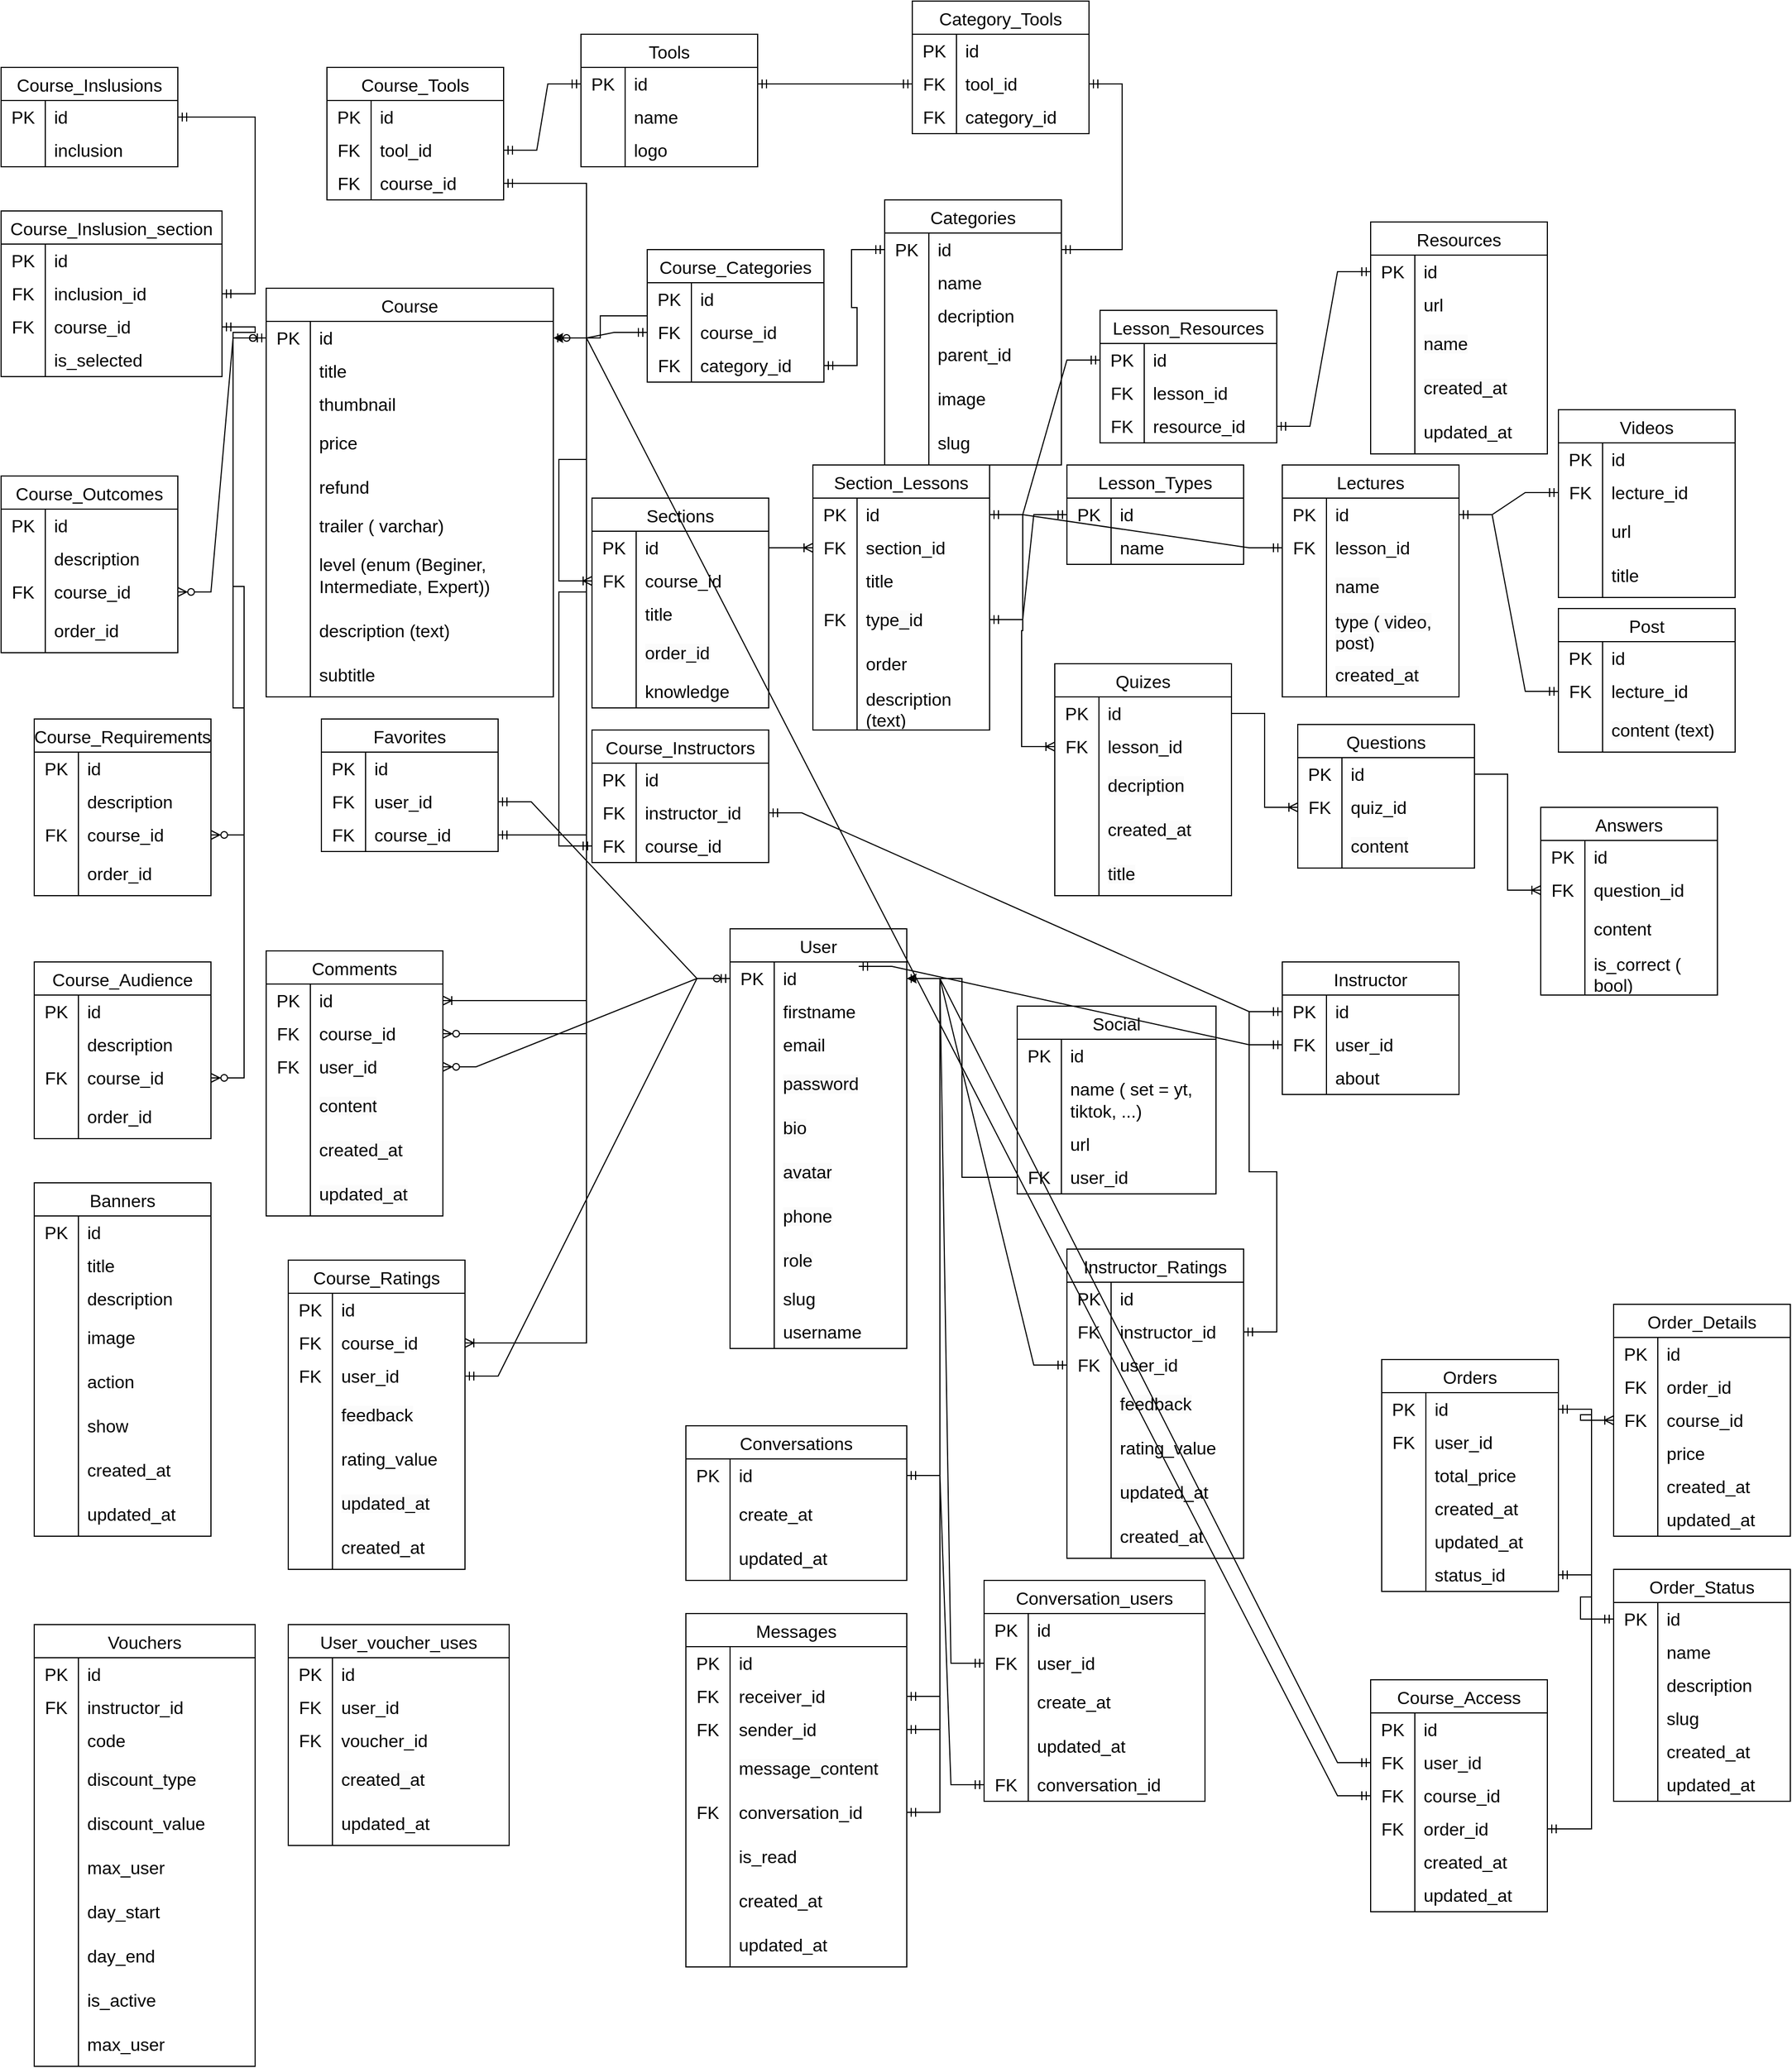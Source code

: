 <mxfile version="24.7.17">
  <diagram name="Trang-1" id="6W0UpyNHoblI5kqteama">
    <mxGraphModel dx="2300" dy="2018" grid="1" gridSize="10" guides="1" tooltips="1" connect="1" arrows="1" fold="1" page="1" pageScale="1" pageWidth="850" pageHeight="1100" math="0" shadow="0">
      <root>
        <mxCell id="0" />
        <mxCell id="1" parent="0" />
        <mxCell id="j18oVAxoRFeQK_d2ony4-1" value="Course" style="shape=table;startSize=30;container=1;collapsible=0;childLayout=tableLayout;fixedRows=1;rowLines=0;fontStyle=0;strokeColor=default;fontSize=16;" parent="1" vertex="1">
          <mxGeometry x="290" y="-800" width="260" height="370" as="geometry" />
        </mxCell>
        <mxCell id="j18oVAxoRFeQK_d2ony4-2" value="" style="shape=tableRow;horizontal=0;startSize=0;swimlaneHead=0;swimlaneBody=0;top=0;left=0;bottom=0;right=0;collapsible=0;dropTarget=0;fillColor=none;points=[[0,0.5],[1,0.5]];portConstraint=eastwest;strokeColor=inherit;fontSize=16;" parent="j18oVAxoRFeQK_d2ony4-1" vertex="1">
          <mxGeometry y="30" width="260" height="30" as="geometry" />
        </mxCell>
        <mxCell id="j18oVAxoRFeQK_d2ony4-3" value="PK" style="shape=partialRectangle;html=1;whiteSpace=wrap;connectable=0;fillColor=none;top=0;left=0;bottom=0;right=0;overflow=hidden;pointerEvents=1;strokeColor=inherit;fontSize=16;" parent="j18oVAxoRFeQK_d2ony4-2" vertex="1">
          <mxGeometry width="40" height="30" as="geometry">
            <mxRectangle width="40" height="30" as="alternateBounds" />
          </mxGeometry>
        </mxCell>
        <mxCell id="j18oVAxoRFeQK_d2ony4-4" value="id" style="shape=partialRectangle;html=1;whiteSpace=wrap;connectable=0;fillColor=none;top=0;left=0;bottom=0;right=0;align=left;spacingLeft=6;overflow=hidden;strokeColor=inherit;fontSize=16;" parent="j18oVAxoRFeQK_d2ony4-2" vertex="1">
          <mxGeometry x="40" width="220" height="30" as="geometry">
            <mxRectangle width="220" height="30" as="alternateBounds" />
          </mxGeometry>
        </mxCell>
        <mxCell id="j18oVAxoRFeQK_d2ony4-5" value="" style="shape=tableRow;horizontal=0;startSize=0;swimlaneHead=0;swimlaneBody=0;top=0;left=0;bottom=0;right=0;collapsible=0;dropTarget=0;fillColor=none;points=[[0,0.5],[1,0.5]];portConstraint=eastwest;strokeColor=inherit;fontSize=16;" parent="j18oVAxoRFeQK_d2ony4-1" vertex="1">
          <mxGeometry y="60" width="260" height="30" as="geometry" />
        </mxCell>
        <mxCell id="j18oVAxoRFeQK_d2ony4-6" value="" style="shape=partialRectangle;html=1;whiteSpace=wrap;connectable=0;fillColor=none;top=0;left=0;bottom=0;right=0;overflow=hidden;strokeColor=inherit;fontSize=16;" parent="j18oVAxoRFeQK_d2ony4-5" vertex="1">
          <mxGeometry width="40" height="30" as="geometry">
            <mxRectangle width="40" height="30" as="alternateBounds" />
          </mxGeometry>
        </mxCell>
        <mxCell id="j18oVAxoRFeQK_d2ony4-7" value="title&amp;nbsp;" style="shape=partialRectangle;html=1;whiteSpace=wrap;connectable=0;fillColor=none;top=0;left=0;bottom=0;right=0;align=left;spacingLeft=6;overflow=hidden;strokeColor=inherit;fontSize=16;" parent="j18oVAxoRFeQK_d2ony4-5" vertex="1">
          <mxGeometry x="40" width="220" height="30" as="geometry">
            <mxRectangle width="220" height="30" as="alternateBounds" />
          </mxGeometry>
        </mxCell>
        <mxCell id="j18oVAxoRFeQK_d2ony4-8" value="" style="shape=tableRow;horizontal=0;startSize=0;swimlaneHead=0;swimlaneBody=0;top=0;left=0;bottom=0;right=0;collapsible=0;dropTarget=0;fillColor=none;points=[[0,0.5],[1,0.5]];portConstraint=eastwest;strokeColor=inherit;fontSize=16;" parent="j18oVAxoRFeQK_d2ony4-1" vertex="1">
          <mxGeometry y="90" width="260" height="30" as="geometry" />
        </mxCell>
        <mxCell id="j18oVAxoRFeQK_d2ony4-9" value="" style="shape=partialRectangle;html=1;whiteSpace=wrap;connectable=0;fillColor=none;top=0;left=0;bottom=0;right=0;overflow=hidden;strokeColor=inherit;fontSize=16;" parent="j18oVAxoRFeQK_d2ony4-8" vertex="1">
          <mxGeometry width="40" height="30" as="geometry">
            <mxRectangle width="40" height="30" as="alternateBounds" />
          </mxGeometry>
        </mxCell>
        <mxCell id="j18oVAxoRFeQK_d2ony4-10" value="thumbnail" style="shape=partialRectangle;html=1;whiteSpace=wrap;connectable=0;fillColor=none;top=0;left=0;bottom=0;right=0;align=left;spacingLeft=6;overflow=hidden;strokeColor=inherit;fontSize=16;" parent="j18oVAxoRFeQK_d2ony4-8" vertex="1">
          <mxGeometry x="40" width="220" height="30" as="geometry">
            <mxRectangle width="220" height="30" as="alternateBounds" />
          </mxGeometry>
        </mxCell>
        <mxCell id="j18oVAxoRFeQK_d2ony4-11" value="" style="shape=tableRow;horizontal=0;startSize=0;swimlaneHead=0;swimlaneBody=0;top=0;left=0;bottom=0;right=0;collapsible=0;dropTarget=0;fillColor=none;points=[[0,0.5],[1,0.5]];portConstraint=eastwest;strokeColor=inherit;fontSize=16;" parent="j18oVAxoRFeQK_d2ony4-1" vertex="1">
          <mxGeometry y="120" width="260" height="40" as="geometry" />
        </mxCell>
        <mxCell id="j18oVAxoRFeQK_d2ony4-12" value="" style="shape=partialRectangle;html=1;whiteSpace=wrap;connectable=0;fillColor=none;top=0;left=0;bottom=0;right=0;overflow=hidden;strokeColor=inherit;fontSize=16;" parent="j18oVAxoRFeQK_d2ony4-11" vertex="1">
          <mxGeometry width="40" height="40" as="geometry">
            <mxRectangle width="40" height="40" as="alternateBounds" />
          </mxGeometry>
        </mxCell>
        <mxCell id="j18oVAxoRFeQK_d2ony4-13" value="price" style="shape=partialRectangle;html=1;whiteSpace=wrap;connectable=0;fillColor=none;top=0;left=0;bottom=0;right=0;align=left;spacingLeft=6;overflow=hidden;strokeColor=inherit;fontSize=16;" parent="j18oVAxoRFeQK_d2ony4-11" vertex="1">
          <mxGeometry x="40" width="220" height="40" as="geometry">
            <mxRectangle width="220" height="40" as="alternateBounds" />
          </mxGeometry>
        </mxCell>
        <mxCell id="j18oVAxoRFeQK_d2ony4-14" value="" style="shape=tableRow;horizontal=0;startSize=0;swimlaneHead=0;swimlaneBody=0;top=0;left=0;bottom=0;right=0;collapsible=0;dropTarget=0;fillColor=none;points=[[0,0.5],[1,0.5]];portConstraint=eastwest;strokeColor=inherit;fontSize=16;" parent="j18oVAxoRFeQK_d2ony4-1" vertex="1">
          <mxGeometry y="160" width="260" height="40" as="geometry" />
        </mxCell>
        <mxCell id="j18oVAxoRFeQK_d2ony4-15" value="" style="shape=partialRectangle;html=1;whiteSpace=wrap;connectable=0;fillColor=none;top=0;left=0;bottom=0;right=0;overflow=hidden;strokeColor=inherit;fontSize=16;" parent="j18oVAxoRFeQK_d2ony4-14" vertex="1">
          <mxGeometry width="40" height="40" as="geometry">
            <mxRectangle width="40" height="40" as="alternateBounds" />
          </mxGeometry>
        </mxCell>
        <mxCell id="j18oVAxoRFeQK_d2ony4-16" value="refund" style="shape=partialRectangle;html=1;whiteSpace=wrap;connectable=0;fillColor=none;top=0;left=0;bottom=0;right=0;align=left;spacingLeft=6;overflow=hidden;strokeColor=inherit;fontSize=16;" parent="j18oVAxoRFeQK_d2ony4-14" vertex="1">
          <mxGeometry x="40" width="220" height="40" as="geometry">
            <mxRectangle width="220" height="40" as="alternateBounds" />
          </mxGeometry>
        </mxCell>
        <mxCell id="j18oVAxoRFeQK_d2ony4-35" value="" style="shape=tableRow;horizontal=0;startSize=0;swimlaneHead=0;swimlaneBody=0;top=0;left=0;bottom=0;right=0;collapsible=0;dropTarget=0;fillColor=none;points=[[0,0.5],[1,0.5]];portConstraint=eastwest;strokeColor=inherit;fontSize=16;" parent="j18oVAxoRFeQK_d2ony4-1" vertex="1">
          <mxGeometry y="200" width="260" height="30" as="geometry" />
        </mxCell>
        <mxCell id="j18oVAxoRFeQK_d2ony4-36" value="" style="shape=partialRectangle;html=1;whiteSpace=wrap;connectable=0;fillColor=none;top=0;left=0;bottom=0;right=0;overflow=hidden;strokeColor=inherit;fontSize=16;" parent="j18oVAxoRFeQK_d2ony4-35" vertex="1">
          <mxGeometry width="40" height="30" as="geometry">
            <mxRectangle width="40" height="30" as="alternateBounds" />
          </mxGeometry>
        </mxCell>
        <mxCell id="j18oVAxoRFeQK_d2ony4-37" value="trailer ( varchar)" style="shape=partialRectangle;html=1;whiteSpace=wrap;connectable=0;fillColor=none;top=0;left=0;bottom=0;right=0;align=left;spacingLeft=6;overflow=hidden;strokeColor=inherit;fontSize=16;" parent="j18oVAxoRFeQK_d2ony4-35" vertex="1">
          <mxGeometry x="40" width="220" height="30" as="geometry">
            <mxRectangle width="220" height="30" as="alternateBounds" />
          </mxGeometry>
        </mxCell>
        <mxCell id="j18oVAxoRFeQK_d2ony4-38" value="" style="shape=tableRow;horizontal=0;startSize=0;swimlaneHead=0;swimlaneBody=0;top=0;left=0;bottom=0;right=0;collapsible=0;dropTarget=0;fillColor=none;points=[[0,0.5],[1,0.5]];portConstraint=eastwest;strokeColor=inherit;fontSize=16;" parent="j18oVAxoRFeQK_d2ony4-1" vertex="1">
          <mxGeometry y="230" width="260" height="60" as="geometry" />
        </mxCell>
        <mxCell id="j18oVAxoRFeQK_d2ony4-39" value="" style="shape=partialRectangle;html=1;whiteSpace=wrap;connectable=0;fillColor=none;top=0;left=0;bottom=0;right=0;overflow=hidden;strokeColor=inherit;fontSize=16;" parent="j18oVAxoRFeQK_d2ony4-38" vertex="1">
          <mxGeometry width="40" height="60" as="geometry">
            <mxRectangle width="40" height="60" as="alternateBounds" />
          </mxGeometry>
        </mxCell>
        <mxCell id="j18oVAxoRFeQK_d2ony4-40" value="level (enum (Beginer,&amp;nbsp;&lt;div&gt;&lt;span&gt;&lt;/span&gt;&lt;span&gt;&lt;/span&gt;&lt;span style=&quot;white-space-collapse: preserve;&quot;&gt;Intermediate, &lt;/span&gt;&lt;span&gt;&lt;/span&gt;&lt;span&gt;&lt;/span&gt;&lt;span style=&quot;white-space-collapse: preserve;&quot;&gt;Expert&lt;/span&gt;))&lt;/div&gt;" style="shape=partialRectangle;html=1;whiteSpace=wrap;connectable=0;fillColor=none;top=0;left=0;bottom=0;right=0;align=left;spacingLeft=6;overflow=hidden;strokeColor=inherit;fontSize=16;" parent="j18oVAxoRFeQK_d2ony4-38" vertex="1">
          <mxGeometry x="40" width="220" height="60" as="geometry">
            <mxRectangle width="220" height="60" as="alternateBounds" />
          </mxGeometry>
        </mxCell>
        <mxCell id="kgag-Mx8ae9QnD5yazCb-52" value="" style="shape=tableRow;horizontal=0;startSize=0;swimlaneHead=0;swimlaneBody=0;top=0;left=0;bottom=0;right=0;collapsible=0;dropTarget=0;fillColor=none;points=[[0,0.5],[1,0.5]];portConstraint=eastwest;strokeColor=inherit;fontSize=16;" parent="j18oVAxoRFeQK_d2ony4-1" vertex="1">
          <mxGeometry y="290" width="260" height="40" as="geometry" />
        </mxCell>
        <mxCell id="kgag-Mx8ae9QnD5yazCb-53" value="" style="shape=partialRectangle;html=1;whiteSpace=wrap;connectable=0;fillColor=none;top=0;left=0;bottom=0;right=0;overflow=hidden;strokeColor=inherit;fontSize=16;" parent="kgag-Mx8ae9QnD5yazCb-52" vertex="1">
          <mxGeometry width="40" height="40" as="geometry">
            <mxRectangle width="40" height="40" as="alternateBounds" />
          </mxGeometry>
        </mxCell>
        <mxCell id="kgag-Mx8ae9QnD5yazCb-54" value="description (text)" style="shape=partialRectangle;html=1;whiteSpace=wrap;connectable=0;fillColor=none;top=0;left=0;bottom=0;right=0;align=left;spacingLeft=6;overflow=hidden;strokeColor=inherit;fontSize=16;" parent="kgag-Mx8ae9QnD5yazCb-52" vertex="1">
          <mxGeometry x="40" width="220" height="40" as="geometry">
            <mxRectangle width="220" height="40" as="alternateBounds" />
          </mxGeometry>
        </mxCell>
        <mxCell id="g8dnWD0yRIbyNc1IQrc8-54" value="" style="shape=tableRow;horizontal=0;startSize=0;swimlaneHead=0;swimlaneBody=0;top=0;left=0;bottom=0;right=0;collapsible=0;dropTarget=0;fillColor=none;points=[[0,0.5],[1,0.5]];portConstraint=eastwest;strokeColor=inherit;fontSize=16;" vertex="1" parent="j18oVAxoRFeQK_d2ony4-1">
          <mxGeometry y="330" width="260" height="40" as="geometry" />
        </mxCell>
        <mxCell id="g8dnWD0yRIbyNc1IQrc8-55" value="" style="shape=partialRectangle;html=1;whiteSpace=wrap;connectable=0;fillColor=none;top=0;left=0;bottom=0;right=0;overflow=hidden;strokeColor=inherit;fontSize=16;" vertex="1" parent="g8dnWD0yRIbyNc1IQrc8-54">
          <mxGeometry width="40" height="40" as="geometry">
            <mxRectangle width="40" height="40" as="alternateBounds" />
          </mxGeometry>
        </mxCell>
        <mxCell id="g8dnWD0yRIbyNc1IQrc8-56" value="subtitle" style="shape=partialRectangle;html=1;whiteSpace=wrap;connectable=0;fillColor=none;top=0;left=0;bottom=0;right=0;align=left;spacingLeft=6;overflow=hidden;strokeColor=inherit;fontSize=16;" vertex="1" parent="g8dnWD0yRIbyNc1IQrc8-54">
          <mxGeometry x="40" width="220" height="40" as="geometry">
            <mxRectangle width="220" height="40" as="alternateBounds" />
          </mxGeometry>
        </mxCell>
        <mxCell id="j18oVAxoRFeQK_d2ony4-52" value="Categories" style="shape=table;startSize=30;container=1;collapsible=0;childLayout=tableLayout;fixedRows=1;rowLines=0;fontStyle=0;strokeColor=default;fontSize=16;" parent="1" vertex="1">
          <mxGeometry x="850" y="-880" width="160" height="240" as="geometry" />
        </mxCell>
        <mxCell id="j18oVAxoRFeQK_d2ony4-53" value="" style="shape=tableRow;horizontal=0;startSize=0;swimlaneHead=0;swimlaneBody=0;top=0;left=0;bottom=0;right=0;collapsible=0;dropTarget=0;fillColor=none;points=[[0,0.5],[1,0.5]];portConstraint=eastwest;strokeColor=inherit;fontSize=16;" parent="j18oVAxoRFeQK_d2ony4-52" vertex="1">
          <mxGeometry y="30" width="160" height="30" as="geometry" />
        </mxCell>
        <mxCell id="j18oVAxoRFeQK_d2ony4-54" value="PK" style="shape=partialRectangle;html=1;whiteSpace=wrap;connectable=0;fillColor=none;top=0;left=0;bottom=0;right=0;overflow=hidden;pointerEvents=1;strokeColor=inherit;fontSize=16;" parent="j18oVAxoRFeQK_d2ony4-53" vertex="1">
          <mxGeometry width="40" height="30" as="geometry">
            <mxRectangle width="40" height="30" as="alternateBounds" />
          </mxGeometry>
        </mxCell>
        <mxCell id="j18oVAxoRFeQK_d2ony4-55" value="id" style="shape=partialRectangle;html=1;whiteSpace=wrap;connectable=0;fillColor=none;top=0;left=0;bottom=0;right=0;align=left;spacingLeft=6;overflow=hidden;strokeColor=inherit;fontSize=16;" parent="j18oVAxoRFeQK_d2ony4-53" vertex="1">
          <mxGeometry x="40" width="120" height="30" as="geometry">
            <mxRectangle width="120" height="30" as="alternateBounds" />
          </mxGeometry>
        </mxCell>
        <mxCell id="j18oVAxoRFeQK_d2ony4-56" value="" style="shape=tableRow;horizontal=0;startSize=0;swimlaneHead=0;swimlaneBody=0;top=0;left=0;bottom=0;right=0;collapsible=0;dropTarget=0;fillColor=none;points=[[0,0.5],[1,0.5]];portConstraint=eastwest;strokeColor=inherit;fontSize=16;" parent="j18oVAxoRFeQK_d2ony4-52" vertex="1">
          <mxGeometry y="60" width="160" height="30" as="geometry" />
        </mxCell>
        <mxCell id="j18oVAxoRFeQK_d2ony4-57" value="" style="shape=partialRectangle;html=1;whiteSpace=wrap;connectable=0;fillColor=none;top=0;left=0;bottom=0;right=0;overflow=hidden;strokeColor=inherit;fontSize=16;" parent="j18oVAxoRFeQK_d2ony4-56" vertex="1">
          <mxGeometry width="40" height="30" as="geometry">
            <mxRectangle width="40" height="30" as="alternateBounds" />
          </mxGeometry>
        </mxCell>
        <mxCell id="j18oVAxoRFeQK_d2ony4-58" value="name" style="shape=partialRectangle;html=1;whiteSpace=wrap;connectable=0;fillColor=none;top=0;left=0;bottom=0;right=0;align=left;spacingLeft=6;overflow=hidden;strokeColor=inherit;fontSize=16;" parent="j18oVAxoRFeQK_d2ony4-56" vertex="1">
          <mxGeometry x="40" width="120" height="30" as="geometry">
            <mxRectangle width="120" height="30" as="alternateBounds" />
          </mxGeometry>
        </mxCell>
        <mxCell id="j18oVAxoRFeQK_d2ony4-59" value="" style="shape=tableRow;horizontal=0;startSize=0;swimlaneHead=0;swimlaneBody=0;top=0;left=0;bottom=0;right=0;collapsible=0;dropTarget=0;fillColor=none;points=[[0,0.5],[1,0.5]];portConstraint=eastwest;strokeColor=inherit;fontSize=16;" parent="j18oVAxoRFeQK_d2ony4-52" vertex="1">
          <mxGeometry y="90" width="160" height="30" as="geometry" />
        </mxCell>
        <mxCell id="j18oVAxoRFeQK_d2ony4-60" value="" style="shape=partialRectangle;html=1;whiteSpace=wrap;connectable=0;fillColor=none;top=0;left=0;bottom=0;right=0;overflow=hidden;strokeColor=inherit;fontSize=16;" parent="j18oVAxoRFeQK_d2ony4-59" vertex="1">
          <mxGeometry width="40" height="30" as="geometry">
            <mxRectangle width="40" height="30" as="alternateBounds" />
          </mxGeometry>
        </mxCell>
        <mxCell id="j18oVAxoRFeQK_d2ony4-61" value="decription" style="shape=partialRectangle;html=1;whiteSpace=wrap;connectable=0;fillColor=none;top=0;left=0;bottom=0;right=0;align=left;spacingLeft=6;overflow=hidden;strokeColor=inherit;fontSize=16;" parent="j18oVAxoRFeQK_d2ony4-59" vertex="1">
          <mxGeometry x="40" width="120" height="30" as="geometry">
            <mxRectangle width="120" height="30" as="alternateBounds" />
          </mxGeometry>
        </mxCell>
        <mxCell id="j18oVAxoRFeQK_d2ony4-62" value="" style="shape=tableRow;horizontal=0;startSize=0;swimlaneHead=0;swimlaneBody=0;top=0;left=0;bottom=0;right=0;collapsible=0;dropTarget=0;fillColor=none;points=[[0,0.5],[1,0.5]];portConstraint=eastwest;strokeColor=inherit;fontSize=16;" parent="j18oVAxoRFeQK_d2ony4-52" vertex="1">
          <mxGeometry y="120" width="160" height="40" as="geometry" />
        </mxCell>
        <mxCell id="j18oVAxoRFeQK_d2ony4-63" value="" style="shape=partialRectangle;html=1;whiteSpace=wrap;connectable=0;fillColor=none;top=0;left=0;bottom=0;right=0;overflow=hidden;strokeColor=inherit;fontSize=16;" parent="j18oVAxoRFeQK_d2ony4-62" vertex="1">
          <mxGeometry width="40" height="40" as="geometry">
            <mxRectangle width="40" height="40" as="alternateBounds" />
          </mxGeometry>
        </mxCell>
        <mxCell id="j18oVAxoRFeQK_d2ony4-64" value="parent_id" style="shape=partialRectangle;html=1;whiteSpace=wrap;connectable=0;fillColor=none;top=0;left=0;bottom=0;right=0;align=left;spacingLeft=6;overflow=hidden;strokeColor=inherit;fontSize=16;" parent="j18oVAxoRFeQK_d2ony4-62" vertex="1">
          <mxGeometry x="40" width="120" height="40" as="geometry">
            <mxRectangle width="120" height="40" as="alternateBounds" />
          </mxGeometry>
        </mxCell>
        <mxCell id="g8dnWD0yRIbyNc1IQrc8-48" value="" style="shape=tableRow;horizontal=0;startSize=0;swimlaneHead=0;swimlaneBody=0;top=0;left=0;bottom=0;right=0;collapsible=0;dropTarget=0;fillColor=none;points=[[0,0.5],[1,0.5]];portConstraint=eastwest;strokeColor=inherit;fontSize=16;" vertex="1" parent="j18oVAxoRFeQK_d2ony4-52">
          <mxGeometry y="160" width="160" height="40" as="geometry" />
        </mxCell>
        <mxCell id="g8dnWD0yRIbyNc1IQrc8-49" value="" style="shape=partialRectangle;html=1;whiteSpace=wrap;connectable=0;fillColor=none;top=0;left=0;bottom=0;right=0;overflow=hidden;strokeColor=inherit;fontSize=16;" vertex="1" parent="g8dnWD0yRIbyNc1IQrc8-48">
          <mxGeometry width="40" height="40" as="geometry">
            <mxRectangle width="40" height="40" as="alternateBounds" />
          </mxGeometry>
        </mxCell>
        <mxCell id="g8dnWD0yRIbyNc1IQrc8-50" value="image" style="shape=partialRectangle;html=1;whiteSpace=wrap;connectable=0;fillColor=none;top=0;left=0;bottom=0;right=0;align=left;spacingLeft=6;overflow=hidden;strokeColor=inherit;fontSize=16;" vertex="1" parent="g8dnWD0yRIbyNc1IQrc8-48">
          <mxGeometry x="40" width="120" height="40" as="geometry">
            <mxRectangle width="120" height="40" as="alternateBounds" />
          </mxGeometry>
        </mxCell>
        <mxCell id="g8dnWD0yRIbyNc1IQrc8-51" value="" style="shape=tableRow;horizontal=0;startSize=0;swimlaneHead=0;swimlaneBody=0;top=0;left=0;bottom=0;right=0;collapsible=0;dropTarget=0;fillColor=none;points=[[0,0.5],[1,0.5]];portConstraint=eastwest;strokeColor=inherit;fontSize=16;" vertex="1" parent="j18oVAxoRFeQK_d2ony4-52">
          <mxGeometry y="200" width="160" height="40" as="geometry" />
        </mxCell>
        <mxCell id="g8dnWD0yRIbyNc1IQrc8-52" value="" style="shape=partialRectangle;html=1;whiteSpace=wrap;connectable=0;fillColor=none;top=0;left=0;bottom=0;right=0;overflow=hidden;strokeColor=inherit;fontSize=16;" vertex="1" parent="g8dnWD0yRIbyNc1IQrc8-51">
          <mxGeometry width="40" height="40" as="geometry">
            <mxRectangle width="40" height="40" as="alternateBounds" />
          </mxGeometry>
        </mxCell>
        <mxCell id="g8dnWD0yRIbyNc1IQrc8-53" value="slug" style="shape=partialRectangle;html=1;whiteSpace=wrap;connectable=0;fillColor=none;top=0;left=0;bottom=0;right=0;align=left;spacingLeft=6;overflow=hidden;strokeColor=inherit;fontSize=16;" vertex="1" parent="g8dnWD0yRIbyNc1IQrc8-51">
          <mxGeometry x="40" width="120" height="40" as="geometry">
            <mxRectangle width="120" height="40" as="alternateBounds" />
          </mxGeometry>
        </mxCell>
        <mxCell id="j18oVAxoRFeQK_d2ony4-65" style="edgeStyle=orthogonalEdgeStyle;rounded=0;orthogonalLoop=1;jettySize=auto;html=1;" parent="1" source="j18oVAxoRFeQK_d2ony4-66" target="j18oVAxoRFeQK_d2ony4-2" edge="1">
          <mxGeometry relative="1" as="geometry" />
        </mxCell>
        <mxCell id="j18oVAxoRFeQK_d2ony4-66" value="Course_Categories" style="shape=table;startSize=30;container=1;collapsible=0;childLayout=tableLayout;fixedRows=1;rowLines=0;fontStyle=0;strokeColor=default;fontSize=16;" parent="1" vertex="1">
          <mxGeometry x="635" y="-835" width="160" height="120" as="geometry" />
        </mxCell>
        <mxCell id="j18oVAxoRFeQK_d2ony4-67" value="" style="shape=tableRow;horizontal=0;startSize=0;swimlaneHead=0;swimlaneBody=0;top=0;left=0;bottom=0;right=0;collapsible=0;dropTarget=0;fillColor=none;points=[[0,0.5],[1,0.5]];portConstraint=eastwest;strokeColor=inherit;fontSize=16;" parent="j18oVAxoRFeQK_d2ony4-66" vertex="1">
          <mxGeometry y="30" width="160" height="30" as="geometry" />
        </mxCell>
        <mxCell id="j18oVAxoRFeQK_d2ony4-68" value="PK" style="shape=partialRectangle;html=1;whiteSpace=wrap;connectable=0;fillColor=none;top=0;left=0;bottom=0;right=0;overflow=hidden;pointerEvents=1;strokeColor=inherit;fontSize=16;" parent="j18oVAxoRFeQK_d2ony4-67" vertex="1">
          <mxGeometry width="40" height="30" as="geometry">
            <mxRectangle width="40" height="30" as="alternateBounds" />
          </mxGeometry>
        </mxCell>
        <mxCell id="j18oVAxoRFeQK_d2ony4-69" value="id" style="shape=partialRectangle;html=1;whiteSpace=wrap;connectable=0;fillColor=none;top=0;left=0;bottom=0;right=0;align=left;spacingLeft=6;overflow=hidden;strokeColor=inherit;fontSize=16;" parent="j18oVAxoRFeQK_d2ony4-67" vertex="1">
          <mxGeometry x="40" width="120" height="30" as="geometry">
            <mxRectangle width="120" height="30" as="alternateBounds" />
          </mxGeometry>
        </mxCell>
        <mxCell id="j18oVAxoRFeQK_d2ony4-70" value="" style="shape=tableRow;horizontal=0;startSize=0;swimlaneHead=0;swimlaneBody=0;top=0;left=0;bottom=0;right=0;collapsible=0;dropTarget=0;fillColor=none;points=[[0,0.5],[1,0.5]];portConstraint=eastwest;strokeColor=inherit;fontSize=16;" parent="j18oVAxoRFeQK_d2ony4-66" vertex="1">
          <mxGeometry y="60" width="160" height="30" as="geometry" />
        </mxCell>
        <mxCell id="j18oVAxoRFeQK_d2ony4-71" value="FK" style="shape=partialRectangle;html=1;whiteSpace=wrap;connectable=0;fillColor=none;top=0;left=0;bottom=0;right=0;overflow=hidden;strokeColor=inherit;fontSize=16;" parent="j18oVAxoRFeQK_d2ony4-70" vertex="1">
          <mxGeometry width="40" height="30" as="geometry">
            <mxRectangle width="40" height="30" as="alternateBounds" />
          </mxGeometry>
        </mxCell>
        <mxCell id="j18oVAxoRFeQK_d2ony4-72" value="course_id" style="shape=partialRectangle;html=1;whiteSpace=wrap;connectable=0;fillColor=none;top=0;left=0;bottom=0;right=0;align=left;spacingLeft=6;overflow=hidden;strokeColor=inherit;fontSize=16;" parent="j18oVAxoRFeQK_d2ony4-70" vertex="1">
          <mxGeometry x="40" width="120" height="30" as="geometry">
            <mxRectangle width="120" height="30" as="alternateBounds" />
          </mxGeometry>
        </mxCell>
        <mxCell id="j18oVAxoRFeQK_d2ony4-73" value="" style="shape=tableRow;horizontal=0;startSize=0;swimlaneHead=0;swimlaneBody=0;top=0;left=0;bottom=0;right=0;collapsible=0;dropTarget=0;fillColor=none;points=[[0,0.5],[1,0.5]];portConstraint=eastwest;strokeColor=inherit;fontSize=16;" parent="j18oVAxoRFeQK_d2ony4-66" vertex="1">
          <mxGeometry y="90" width="160" height="30" as="geometry" />
        </mxCell>
        <mxCell id="j18oVAxoRFeQK_d2ony4-74" value="FK" style="shape=partialRectangle;html=1;whiteSpace=wrap;connectable=0;fillColor=none;top=0;left=0;bottom=0;right=0;overflow=hidden;strokeColor=inherit;fontSize=16;" parent="j18oVAxoRFeQK_d2ony4-73" vertex="1">
          <mxGeometry width="40" height="30" as="geometry">
            <mxRectangle width="40" height="30" as="alternateBounds" />
          </mxGeometry>
        </mxCell>
        <mxCell id="j18oVAxoRFeQK_d2ony4-75" value="category_id" style="shape=partialRectangle;html=1;whiteSpace=wrap;connectable=0;fillColor=none;top=0;left=0;bottom=0;right=0;align=left;spacingLeft=6;overflow=hidden;strokeColor=inherit;fontSize=16;" parent="j18oVAxoRFeQK_d2ony4-73" vertex="1">
          <mxGeometry x="40" width="120" height="30" as="geometry">
            <mxRectangle width="120" height="30" as="alternateBounds" />
          </mxGeometry>
        </mxCell>
        <mxCell id="j18oVAxoRFeQK_d2ony4-80" value="Course_Outcomes" style="shape=table;startSize=30;container=1;collapsible=0;childLayout=tableLayout;fixedRows=1;rowLines=0;fontStyle=0;strokeColor=default;fontSize=16;" parent="1" vertex="1">
          <mxGeometry x="50" y="-630" width="160" height="160" as="geometry" />
        </mxCell>
        <mxCell id="j18oVAxoRFeQK_d2ony4-81" value="" style="shape=tableRow;horizontal=0;startSize=0;swimlaneHead=0;swimlaneBody=0;top=0;left=0;bottom=0;right=0;collapsible=0;dropTarget=0;fillColor=none;points=[[0,0.5],[1,0.5]];portConstraint=eastwest;strokeColor=inherit;fontSize=16;" parent="j18oVAxoRFeQK_d2ony4-80" vertex="1">
          <mxGeometry y="30" width="160" height="30" as="geometry" />
        </mxCell>
        <mxCell id="j18oVAxoRFeQK_d2ony4-82" value="PK" style="shape=partialRectangle;html=1;whiteSpace=wrap;connectable=0;fillColor=none;top=0;left=0;bottom=0;right=0;overflow=hidden;pointerEvents=1;strokeColor=inherit;fontSize=16;" parent="j18oVAxoRFeQK_d2ony4-81" vertex="1">
          <mxGeometry width="40" height="30" as="geometry">
            <mxRectangle width="40" height="30" as="alternateBounds" />
          </mxGeometry>
        </mxCell>
        <mxCell id="j18oVAxoRFeQK_d2ony4-83" value="id" style="shape=partialRectangle;html=1;whiteSpace=wrap;connectable=0;fillColor=none;top=0;left=0;bottom=0;right=0;align=left;spacingLeft=6;overflow=hidden;strokeColor=inherit;fontSize=16;" parent="j18oVAxoRFeQK_d2ony4-81" vertex="1">
          <mxGeometry x="40" width="120" height="30" as="geometry">
            <mxRectangle width="120" height="30" as="alternateBounds" />
          </mxGeometry>
        </mxCell>
        <mxCell id="j18oVAxoRFeQK_d2ony4-84" value="" style="shape=tableRow;horizontal=0;startSize=0;swimlaneHead=0;swimlaneBody=0;top=0;left=0;bottom=0;right=0;collapsible=0;dropTarget=0;fillColor=none;points=[[0,0.5],[1,0.5]];portConstraint=eastwest;strokeColor=inherit;fontSize=16;" parent="j18oVAxoRFeQK_d2ony4-80" vertex="1">
          <mxGeometry y="60" width="160" height="30" as="geometry" />
        </mxCell>
        <mxCell id="j18oVAxoRFeQK_d2ony4-85" value="" style="shape=partialRectangle;html=1;whiteSpace=wrap;connectable=0;fillColor=none;top=0;left=0;bottom=0;right=0;overflow=hidden;strokeColor=inherit;fontSize=16;" parent="j18oVAxoRFeQK_d2ony4-84" vertex="1">
          <mxGeometry width="40" height="30" as="geometry">
            <mxRectangle width="40" height="30" as="alternateBounds" />
          </mxGeometry>
        </mxCell>
        <mxCell id="j18oVAxoRFeQK_d2ony4-86" value="description" style="shape=partialRectangle;html=1;whiteSpace=wrap;connectable=0;fillColor=none;top=0;left=0;bottom=0;right=0;align=left;spacingLeft=6;overflow=hidden;strokeColor=inherit;fontSize=16;" parent="j18oVAxoRFeQK_d2ony4-84" vertex="1">
          <mxGeometry x="40" width="120" height="30" as="geometry">
            <mxRectangle width="120" height="30" as="alternateBounds" />
          </mxGeometry>
        </mxCell>
        <mxCell id="j18oVAxoRFeQK_d2ony4-87" value="" style="shape=tableRow;horizontal=0;startSize=0;swimlaneHead=0;swimlaneBody=0;top=0;left=0;bottom=0;right=0;collapsible=0;dropTarget=0;fillColor=none;points=[[0,0.5],[1,0.5]];portConstraint=eastwest;strokeColor=inherit;fontSize=16;" parent="j18oVAxoRFeQK_d2ony4-80" vertex="1">
          <mxGeometry y="90" width="160" height="30" as="geometry" />
        </mxCell>
        <mxCell id="j18oVAxoRFeQK_d2ony4-88" value="FK" style="shape=partialRectangle;html=1;whiteSpace=wrap;connectable=0;fillColor=none;top=0;left=0;bottom=0;right=0;overflow=hidden;strokeColor=inherit;fontSize=16;" parent="j18oVAxoRFeQK_d2ony4-87" vertex="1">
          <mxGeometry width="40" height="30" as="geometry">
            <mxRectangle width="40" height="30" as="alternateBounds" />
          </mxGeometry>
        </mxCell>
        <mxCell id="j18oVAxoRFeQK_d2ony4-89" value="course_id" style="shape=partialRectangle;html=1;whiteSpace=wrap;connectable=0;fillColor=none;top=0;left=0;bottom=0;right=0;align=left;spacingLeft=6;overflow=hidden;strokeColor=inherit;fontSize=16;" parent="j18oVAxoRFeQK_d2ony4-87" vertex="1">
          <mxGeometry x="40" width="120" height="30" as="geometry">
            <mxRectangle width="120" height="30" as="alternateBounds" />
          </mxGeometry>
        </mxCell>
        <mxCell id="j18oVAxoRFeQK_d2ony4-90" value="" style="shape=tableRow;horizontal=0;startSize=0;swimlaneHead=0;swimlaneBody=0;top=0;left=0;bottom=0;right=0;collapsible=0;dropTarget=0;fillColor=none;points=[[0,0.5],[1,0.5]];portConstraint=eastwest;strokeColor=inherit;fontSize=16;" parent="j18oVAxoRFeQK_d2ony4-80" vertex="1">
          <mxGeometry y="120" width="160" height="40" as="geometry" />
        </mxCell>
        <mxCell id="j18oVAxoRFeQK_d2ony4-91" value="" style="shape=partialRectangle;html=1;whiteSpace=wrap;connectable=0;fillColor=none;top=0;left=0;bottom=0;right=0;overflow=hidden;strokeColor=inherit;fontSize=16;" parent="j18oVAxoRFeQK_d2ony4-90" vertex="1">
          <mxGeometry width="40" height="40" as="geometry">
            <mxRectangle width="40" height="40" as="alternateBounds" />
          </mxGeometry>
        </mxCell>
        <mxCell id="j18oVAxoRFeQK_d2ony4-92" value="order_id" style="shape=partialRectangle;html=1;whiteSpace=wrap;connectable=0;fillColor=none;top=0;left=0;bottom=0;right=0;align=left;spacingLeft=6;overflow=hidden;strokeColor=inherit;fontSize=16;" parent="j18oVAxoRFeQK_d2ony4-90" vertex="1">
          <mxGeometry x="40" width="120" height="40" as="geometry">
            <mxRectangle width="120" height="40" as="alternateBounds" />
          </mxGeometry>
        </mxCell>
        <mxCell id="j18oVAxoRFeQK_d2ony4-93" value="Course_Requirements" style="shape=table;startSize=30;container=1;collapsible=0;childLayout=tableLayout;fixedRows=1;rowLines=0;fontStyle=0;strokeColor=default;fontSize=16;" parent="1" vertex="1">
          <mxGeometry x="80" y="-410" width="160" height="160" as="geometry" />
        </mxCell>
        <mxCell id="j18oVAxoRFeQK_d2ony4-94" value="" style="shape=tableRow;horizontal=0;startSize=0;swimlaneHead=0;swimlaneBody=0;top=0;left=0;bottom=0;right=0;collapsible=0;dropTarget=0;fillColor=none;points=[[0,0.5],[1,0.5]];portConstraint=eastwest;strokeColor=inherit;fontSize=16;" parent="j18oVAxoRFeQK_d2ony4-93" vertex="1">
          <mxGeometry y="30" width="160" height="30" as="geometry" />
        </mxCell>
        <mxCell id="j18oVAxoRFeQK_d2ony4-95" value="PK" style="shape=partialRectangle;html=1;whiteSpace=wrap;connectable=0;fillColor=none;top=0;left=0;bottom=0;right=0;overflow=hidden;pointerEvents=1;strokeColor=inherit;fontSize=16;" parent="j18oVAxoRFeQK_d2ony4-94" vertex="1">
          <mxGeometry width="40" height="30" as="geometry">
            <mxRectangle width="40" height="30" as="alternateBounds" />
          </mxGeometry>
        </mxCell>
        <mxCell id="j18oVAxoRFeQK_d2ony4-96" value="id" style="shape=partialRectangle;html=1;whiteSpace=wrap;connectable=0;fillColor=none;top=0;left=0;bottom=0;right=0;align=left;spacingLeft=6;overflow=hidden;strokeColor=inherit;fontSize=16;" parent="j18oVAxoRFeQK_d2ony4-94" vertex="1">
          <mxGeometry x="40" width="120" height="30" as="geometry">
            <mxRectangle width="120" height="30" as="alternateBounds" />
          </mxGeometry>
        </mxCell>
        <mxCell id="j18oVAxoRFeQK_d2ony4-97" value="" style="shape=tableRow;horizontal=0;startSize=0;swimlaneHead=0;swimlaneBody=0;top=0;left=0;bottom=0;right=0;collapsible=0;dropTarget=0;fillColor=none;points=[[0,0.5],[1,0.5]];portConstraint=eastwest;strokeColor=inherit;fontSize=16;" parent="j18oVAxoRFeQK_d2ony4-93" vertex="1">
          <mxGeometry y="60" width="160" height="30" as="geometry" />
        </mxCell>
        <mxCell id="j18oVAxoRFeQK_d2ony4-98" value="" style="shape=partialRectangle;html=1;whiteSpace=wrap;connectable=0;fillColor=none;top=0;left=0;bottom=0;right=0;overflow=hidden;strokeColor=inherit;fontSize=16;" parent="j18oVAxoRFeQK_d2ony4-97" vertex="1">
          <mxGeometry width="40" height="30" as="geometry">
            <mxRectangle width="40" height="30" as="alternateBounds" />
          </mxGeometry>
        </mxCell>
        <mxCell id="j18oVAxoRFeQK_d2ony4-99" value="description" style="shape=partialRectangle;html=1;whiteSpace=wrap;connectable=0;fillColor=none;top=0;left=0;bottom=0;right=0;align=left;spacingLeft=6;overflow=hidden;strokeColor=inherit;fontSize=16;" parent="j18oVAxoRFeQK_d2ony4-97" vertex="1">
          <mxGeometry x="40" width="120" height="30" as="geometry">
            <mxRectangle width="120" height="30" as="alternateBounds" />
          </mxGeometry>
        </mxCell>
        <mxCell id="j18oVAxoRFeQK_d2ony4-100" value="" style="shape=tableRow;horizontal=0;startSize=0;swimlaneHead=0;swimlaneBody=0;top=0;left=0;bottom=0;right=0;collapsible=0;dropTarget=0;fillColor=none;points=[[0,0.5],[1,0.5]];portConstraint=eastwest;strokeColor=inherit;fontSize=16;" parent="j18oVAxoRFeQK_d2ony4-93" vertex="1">
          <mxGeometry y="90" width="160" height="30" as="geometry" />
        </mxCell>
        <mxCell id="j18oVAxoRFeQK_d2ony4-101" value="FK" style="shape=partialRectangle;html=1;whiteSpace=wrap;connectable=0;fillColor=none;top=0;left=0;bottom=0;right=0;overflow=hidden;strokeColor=inherit;fontSize=16;" parent="j18oVAxoRFeQK_d2ony4-100" vertex="1">
          <mxGeometry width="40" height="30" as="geometry">
            <mxRectangle width="40" height="30" as="alternateBounds" />
          </mxGeometry>
        </mxCell>
        <mxCell id="j18oVAxoRFeQK_d2ony4-102" value="course_id" style="shape=partialRectangle;html=1;whiteSpace=wrap;connectable=0;fillColor=none;top=0;left=0;bottom=0;right=0;align=left;spacingLeft=6;overflow=hidden;strokeColor=inherit;fontSize=16;" parent="j18oVAxoRFeQK_d2ony4-100" vertex="1">
          <mxGeometry x="40" width="120" height="30" as="geometry">
            <mxRectangle width="120" height="30" as="alternateBounds" />
          </mxGeometry>
        </mxCell>
        <mxCell id="j18oVAxoRFeQK_d2ony4-103" value="" style="shape=tableRow;horizontal=0;startSize=0;swimlaneHead=0;swimlaneBody=0;top=0;left=0;bottom=0;right=0;collapsible=0;dropTarget=0;fillColor=none;points=[[0,0.5],[1,0.5]];portConstraint=eastwest;strokeColor=inherit;fontSize=16;" parent="j18oVAxoRFeQK_d2ony4-93" vertex="1">
          <mxGeometry y="120" width="160" height="40" as="geometry" />
        </mxCell>
        <mxCell id="j18oVAxoRFeQK_d2ony4-104" value="" style="shape=partialRectangle;html=1;whiteSpace=wrap;connectable=0;fillColor=none;top=0;left=0;bottom=0;right=0;overflow=hidden;strokeColor=inherit;fontSize=16;" parent="j18oVAxoRFeQK_d2ony4-103" vertex="1">
          <mxGeometry width="40" height="40" as="geometry">
            <mxRectangle width="40" height="40" as="alternateBounds" />
          </mxGeometry>
        </mxCell>
        <mxCell id="j18oVAxoRFeQK_d2ony4-105" value="order_id" style="shape=partialRectangle;html=1;whiteSpace=wrap;connectable=0;fillColor=none;top=0;left=0;bottom=0;right=0;align=left;spacingLeft=6;overflow=hidden;strokeColor=inherit;fontSize=16;" parent="j18oVAxoRFeQK_d2ony4-103" vertex="1">
          <mxGeometry x="40" width="120" height="40" as="geometry">
            <mxRectangle width="120" height="40" as="alternateBounds" />
          </mxGeometry>
        </mxCell>
        <mxCell id="j18oVAxoRFeQK_d2ony4-106" value="Course_Audience" style="shape=table;startSize=30;container=1;collapsible=0;childLayout=tableLayout;fixedRows=1;rowLines=0;fontStyle=0;strokeColor=default;fontSize=16;" parent="1" vertex="1">
          <mxGeometry x="80" y="-190" width="160" height="160" as="geometry" />
        </mxCell>
        <mxCell id="j18oVAxoRFeQK_d2ony4-107" value="" style="shape=tableRow;horizontal=0;startSize=0;swimlaneHead=0;swimlaneBody=0;top=0;left=0;bottom=0;right=0;collapsible=0;dropTarget=0;fillColor=none;points=[[0,0.5],[1,0.5]];portConstraint=eastwest;strokeColor=inherit;fontSize=16;" parent="j18oVAxoRFeQK_d2ony4-106" vertex="1">
          <mxGeometry y="30" width="160" height="30" as="geometry" />
        </mxCell>
        <mxCell id="j18oVAxoRFeQK_d2ony4-108" value="PK" style="shape=partialRectangle;html=1;whiteSpace=wrap;connectable=0;fillColor=none;top=0;left=0;bottom=0;right=0;overflow=hidden;pointerEvents=1;strokeColor=inherit;fontSize=16;" parent="j18oVAxoRFeQK_d2ony4-107" vertex="1">
          <mxGeometry width="40" height="30" as="geometry">
            <mxRectangle width="40" height="30" as="alternateBounds" />
          </mxGeometry>
        </mxCell>
        <mxCell id="j18oVAxoRFeQK_d2ony4-109" value="id" style="shape=partialRectangle;html=1;whiteSpace=wrap;connectable=0;fillColor=none;top=0;left=0;bottom=0;right=0;align=left;spacingLeft=6;overflow=hidden;strokeColor=inherit;fontSize=16;" parent="j18oVAxoRFeQK_d2ony4-107" vertex="1">
          <mxGeometry x="40" width="120" height="30" as="geometry">
            <mxRectangle width="120" height="30" as="alternateBounds" />
          </mxGeometry>
        </mxCell>
        <mxCell id="j18oVAxoRFeQK_d2ony4-110" value="" style="shape=tableRow;horizontal=0;startSize=0;swimlaneHead=0;swimlaneBody=0;top=0;left=0;bottom=0;right=0;collapsible=0;dropTarget=0;fillColor=none;points=[[0,0.5],[1,0.5]];portConstraint=eastwest;strokeColor=inherit;fontSize=16;" parent="j18oVAxoRFeQK_d2ony4-106" vertex="1">
          <mxGeometry y="60" width="160" height="30" as="geometry" />
        </mxCell>
        <mxCell id="j18oVAxoRFeQK_d2ony4-111" value="" style="shape=partialRectangle;html=1;whiteSpace=wrap;connectable=0;fillColor=none;top=0;left=0;bottom=0;right=0;overflow=hidden;strokeColor=inherit;fontSize=16;" parent="j18oVAxoRFeQK_d2ony4-110" vertex="1">
          <mxGeometry width="40" height="30" as="geometry">
            <mxRectangle width="40" height="30" as="alternateBounds" />
          </mxGeometry>
        </mxCell>
        <mxCell id="j18oVAxoRFeQK_d2ony4-112" value="description" style="shape=partialRectangle;html=1;whiteSpace=wrap;connectable=0;fillColor=none;top=0;left=0;bottom=0;right=0;align=left;spacingLeft=6;overflow=hidden;strokeColor=inherit;fontSize=16;" parent="j18oVAxoRFeQK_d2ony4-110" vertex="1">
          <mxGeometry x="40" width="120" height="30" as="geometry">
            <mxRectangle width="120" height="30" as="alternateBounds" />
          </mxGeometry>
        </mxCell>
        <mxCell id="j18oVAxoRFeQK_d2ony4-113" value="" style="shape=tableRow;horizontal=0;startSize=0;swimlaneHead=0;swimlaneBody=0;top=0;left=0;bottom=0;right=0;collapsible=0;dropTarget=0;fillColor=none;points=[[0,0.5],[1,0.5]];portConstraint=eastwest;strokeColor=inherit;fontSize=16;" parent="j18oVAxoRFeQK_d2ony4-106" vertex="1">
          <mxGeometry y="90" width="160" height="30" as="geometry" />
        </mxCell>
        <mxCell id="j18oVAxoRFeQK_d2ony4-114" value="FK" style="shape=partialRectangle;html=1;whiteSpace=wrap;connectable=0;fillColor=none;top=0;left=0;bottom=0;right=0;overflow=hidden;strokeColor=inherit;fontSize=16;" parent="j18oVAxoRFeQK_d2ony4-113" vertex="1">
          <mxGeometry width="40" height="30" as="geometry">
            <mxRectangle width="40" height="30" as="alternateBounds" />
          </mxGeometry>
        </mxCell>
        <mxCell id="j18oVAxoRFeQK_d2ony4-115" value="course_id" style="shape=partialRectangle;html=1;whiteSpace=wrap;connectable=0;fillColor=none;top=0;left=0;bottom=0;right=0;align=left;spacingLeft=6;overflow=hidden;strokeColor=inherit;fontSize=16;" parent="j18oVAxoRFeQK_d2ony4-113" vertex="1">
          <mxGeometry x="40" width="120" height="30" as="geometry">
            <mxRectangle width="120" height="30" as="alternateBounds" />
          </mxGeometry>
        </mxCell>
        <mxCell id="j18oVAxoRFeQK_d2ony4-116" value="" style="shape=tableRow;horizontal=0;startSize=0;swimlaneHead=0;swimlaneBody=0;top=0;left=0;bottom=0;right=0;collapsible=0;dropTarget=0;fillColor=none;points=[[0,0.5],[1,0.5]];portConstraint=eastwest;strokeColor=inherit;fontSize=16;" parent="j18oVAxoRFeQK_d2ony4-106" vertex="1">
          <mxGeometry y="120" width="160" height="40" as="geometry" />
        </mxCell>
        <mxCell id="j18oVAxoRFeQK_d2ony4-117" value="" style="shape=partialRectangle;html=1;whiteSpace=wrap;connectable=0;fillColor=none;top=0;left=0;bottom=0;right=0;overflow=hidden;strokeColor=inherit;fontSize=16;" parent="j18oVAxoRFeQK_d2ony4-116" vertex="1">
          <mxGeometry width="40" height="40" as="geometry">
            <mxRectangle width="40" height="40" as="alternateBounds" />
          </mxGeometry>
        </mxCell>
        <mxCell id="j18oVAxoRFeQK_d2ony4-118" value="order_id" style="shape=partialRectangle;html=1;whiteSpace=wrap;connectable=0;fillColor=none;top=0;left=0;bottom=0;right=0;align=left;spacingLeft=6;overflow=hidden;strokeColor=inherit;fontSize=16;" parent="j18oVAxoRFeQK_d2ony4-116" vertex="1">
          <mxGeometry x="40" width="120" height="40" as="geometry">
            <mxRectangle width="120" height="40" as="alternateBounds" />
          </mxGeometry>
        </mxCell>
        <mxCell id="j18oVAxoRFeQK_d2ony4-122" value="Sections" style="shape=table;startSize=30;container=1;collapsible=0;childLayout=tableLayout;fixedRows=1;rowLines=0;fontStyle=0;strokeColor=default;fontSize=16;" parent="1" vertex="1">
          <mxGeometry x="585" y="-610" width="160" height="190" as="geometry" />
        </mxCell>
        <mxCell id="j18oVAxoRFeQK_d2ony4-123" value="" style="shape=tableRow;horizontal=0;startSize=0;swimlaneHead=0;swimlaneBody=0;top=0;left=0;bottom=0;right=0;collapsible=0;dropTarget=0;fillColor=none;points=[[0,0.5],[1,0.5]];portConstraint=eastwest;strokeColor=inherit;fontSize=16;" parent="j18oVAxoRFeQK_d2ony4-122" vertex="1">
          <mxGeometry y="30" width="160" height="30" as="geometry" />
        </mxCell>
        <mxCell id="j18oVAxoRFeQK_d2ony4-124" value="PK" style="shape=partialRectangle;html=1;whiteSpace=wrap;connectable=0;fillColor=none;top=0;left=0;bottom=0;right=0;overflow=hidden;pointerEvents=1;strokeColor=inherit;fontSize=16;" parent="j18oVAxoRFeQK_d2ony4-123" vertex="1">
          <mxGeometry width="40" height="30" as="geometry">
            <mxRectangle width="40" height="30" as="alternateBounds" />
          </mxGeometry>
        </mxCell>
        <mxCell id="j18oVAxoRFeQK_d2ony4-125" value="id" style="shape=partialRectangle;html=1;whiteSpace=wrap;connectable=0;fillColor=none;top=0;left=0;bottom=0;right=0;align=left;spacingLeft=6;overflow=hidden;strokeColor=inherit;fontSize=16;" parent="j18oVAxoRFeQK_d2ony4-123" vertex="1">
          <mxGeometry x="40" width="120" height="30" as="geometry">
            <mxRectangle width="120" height="30" as="alternateBounds" />
          </mxGeometry>
        </mxCell>
        <mxCell id="j18oVAxoRFeQK_d2ony4-126" value="" style="shape=tableRow;horizontal=0;startSize=0;swimlaneHead=0;swimlaneBody=0;top=0;left=0;bottom=0;right=0;collapsible=0;dropTarget=0;fillColor=none;points=[[0,0.5],[1,0.5]];portConstraint=eastwest;strokeColor=inherit;fontSize=16;" parent="j18oVAxoRFeQK_d2ony4-122" vertex="1">
          <mxGeometry y="60" width="160" height="30" as="geometry" />
        </mxCell>
        <mxCell id="j18oVAxoRFeQK_d2ony4-127" value="FK" style="shape=partialRectangle;html=1;whiteSpace=wrap;connectable=0;fillColor=none;top=0;left=0;bottom=0;right=0;overflow=hidden;strokeColor=inherit;fontSize=16;" parent="j18oVAxoRFeQK_d2ony4-126" vertex="1">
          <mxGeometry width="40" height="30" as="geometry">
            <mxRectangle width="40" height="30" as="alternateBounds" />
          </mxGeometry>
        </mxCell>
        <mxCell id="j18oVAxoRFeQK_d2ony4-128" value="course_id" style="shape=partialRectangle;html=1;whiteSpace=wrap;connectable=0;fillColor=none;top=0;left=0;bottom=0;right=0;align=left;spacingLeft=6;overflow=hidden;strokeColor=inherit;fontSize=16;" parent="j18oVAxoRFeQK_d2ony4-126" vertex="1">
          <mxGeometry x="40" width="120" height="30" as="geometry">
            <mxRectangle width="120" height="30" as="alternateBounds" />
          </mxGeometry>
        </mxCell>
        <mxCell id="j18oVAxoRFeQK_d2ony4-129" value="" style="shape=tableRow;horizontal=0;startSize=0;swimlaneHead=0;swimlaneBody=0;top=0;left=0;bottom=0;right=0;collapsible=0;dropTarget=0;fillColor=none;points=[[0,0.5],[1,0.5]];portConstraint=eastwest;strokeColor=inherit;fontSize=16;" parent="j18oVAxoRFeQK_d2ony4-122" vertex="1">
          <mxGeometry y="90" width="160" height="30" as="geometry" />
        </mxCell>
        <mxCell id="j18oVAxoRFeQK_d2ony4-130" value="" style="shape=partialRectangle;html=1;whiteSpace=wrap;connectable=0;fillColor=none;top=0;left=0;bottom=0;right=0;overflow=hidden;strokeColor=inherit;fontSize=16;" parent="j18oVAxoRFeQK_d2ony4-129" vertex="1">
          <mxGeometry width="40" height="30" as="geometry">
            <mxRectangle width="40" height="30" as="alternateBounds" />
          </mxGeometry>
        </mxCell>
        <mxCell id="j18oVAxoRFeQK_d2ony4-131" value="title" style="shape=partialRectangle;html=1;whiteSpace=wrap;connectable=0;fillColor=none;top=0;left=0;bottom=0;right=0;align=left;spacingLeft=6;overflow=hidden;strokeColor=inherit;fontSize=16;" parent="j18oVAxoRFeQK_d2ony4-129" vertex="1">
          <mxGeometry x="40" width="120" height="30" as="geometry">
            <mxRectangle width="120" height="30" as="alternateBounds" />
          </mxGeometry>
        </mxCell>
        <mxCell id="j18oVAxoRFeQK_d2ony4-132" value="" style="shape=tableRow;horizontal=0;startSize=0;swimlaneHead=0;swimlaneBody=0;top=0;left=0;bottom=0;right=0;collapsible=0;dropTarget=0;fillColor=none;points=[[0,0.5],[1,0.5]];portConstraint=eastwest;strokeColor=inherit;fontSize=16;" parent="j18oVAxoRFeQK_d2ony4-122" vertex="1">
          <mxGeometry y="120" width="160" height="40" as="geometry" />
        </mxCell>
        <mxCell id="j18oVAxoRFeQK_d2ony4-133" value="" style="shape=partialRectangle;html=1;whiteSpace=wrap;connectable=0;fillColor=none;top=0;left=0;bottom=0;right=0;overflow=hidden;strokeColor=inherit;fontSize=16;" parent="j18oVAxoRFeQK_d2ony4-132" vertex="1">
          <mxGeometry width="40" height="40" as="geometry">
            <mxRectangle width="40" height="40" as="alternateBounds" />
          </mxGeometry>
        </mxCell>
        <mxCell id="j18oVAxoRFeQK_d2ony4-134" value="&lt;span style=&quot;color: rgb(0, 0, 0); font-family: Helvetica; font-size: 16px; font-style: normal; font-variant-ligatures: normal; font-variant-caps: normal; font-weight: 400; letter-spacing: normal; orphans: 2; text-align: left; text-indent: 0px; text-transform: none; widows: 2; word-spacing: 0px; -webkit-text-stroke-width: 0px; white-space: normal; background-color: rgb(251, 251, 251); text-decoration-thickness: initial; text-decoration-style: initial; text-decoration-color: initial; display: inline !important; float: none;&quot;&gt;order_id&lt;/span&gt;" style="shape=partialRectangle;html=1;whiteSpace=wrap;connectable=0;fillColor=none;top=0;left=0;bottom=0;right=0;align=left;spacingLeft=6;overflow=hidden;strokeColor=inherit;fontSize=16;" parent="j18oVAxoRFeQK_d2ony4-132" vertex="1">
          <mxGeometry x="40" width="120" height="40" as="geometry">
            <mxRectangle width="120" height="40" as="alternateBounds" />
          </mxGeometry>
        </mxCell>
        <mxCell id="o7lXsaMaSsfZbWG0w9zO-64" value="" style="shape=tableRow;horizontal=0;startSize=0;swimlaneHead=0;swimlaneBody=0;top=0;left=0;bottom=0;right=0;collapsible=0;dropTarget=0;fillColor=none;points=[[0,0.5],[1,0.5]];portConstraint=eastwest;strokeColor=inherit;fontSize=16;" parent="j18oVAxoRFeQK_d2ony4-122" vertex="1">
          <mxGeometry y="160" width="160" height="30" as="geometry" />
        </mxCell>
        <mxCell id="o7lXsaMaSsfZbWG0w9zO-65" value="" style="shape=partialRectangle;html=1;whiteSpace=wrap;connectable=0;fillColor=none;top=0;left=0;bottom=0;right=0;overflow=hidden;strokeColor=inherit;fontSize=16;" parent="o7lXsaMaSsfZbWG0w9zO-64" vertex="1">
          <mxGeometry width="40" height="30" as="geometry">
            <mxRectangle width="40" height="30" as="alternateBounds" />
          </mxGeometry>
        </mxCell>
        <mxCell id="o7lXsaMaSsfZbWG0w9zO-66" value="knowledge" style="shape=partialRectangle;html=1;whiteSpace=wrap;connectable=0;fillColor=none;top=0;left=0;bottom=0;right=0;align=left;spacingLeft=6;overflow=hidden;strokeColor=inherit;fontSize=16;" parent="o7lXsaMaSsfZbWG0w9zO-64" vertex="1">
          <mxGeometry x="40" width="120" height="30" as="geometry">
            <mxRectangle width="120" height="30" as="alternateBounds" />
          </mxGeometry>
        </mxCell>
        <mxCell id="j18oVAxoRFeQK_d2ony4-135" value="" style="shape=partialRectangle;html=1;whiteSpace=wrap;connectable=0;fillColor=none;top=0;left=0;bottom=0;right=0;overflow=hidden;strokeColor=inherit;fontSize=16;" parent="1" vertex="1">
          <mxGeometry x="575" y="-510" width="40" height="30" as="geometry">
            <mxRectangle width="40" height="30" as="alternateBounds" />
          </mxGeometry>
        </mxCell>
        <mxCell id="j18oVAxoRFeQK_d2ony4-136" value="Section_Lessons" style="shape=table;startSize=30;container=1;collapsible=0;childLayout=tableLayout;fixedRows=1;rowLines=0;fontStyle=0;strokeColor=default;fontSize=16;" parent="1" vertex="1">
          <mxGeometry x="785" y="-640" width="160" height="240" as="geometry" />
        </mxCell>
        <mxCell id="j18oVAxoRFeQK_d2ony4-137" value="" style="shape=tableRow;horizontal=0;startSize=0;swimlaneHead=0;swimlaneBody=0;top=0;left=0;bottom=0;right=0;collapsible=0;dropTarget=0;fillColor=none;points=[[0,0.5],[1,0.5]];portConstraint=eastwest;strokeColor=inherit;fontSize=16;" parent="j18oVAxoRFeQK_d2ony4-136" vertex="1">
          <mxGeometry y="30" width="160" height="30" as="geometry" />
        </mxCell>
        <mxCell id="j18oVAxoRFeQK_d2ony4-138" value="PK" style="shape=partialRectangle;html=1;whiteSpace=wrap;connectable=0;fillColor=none;top=0;left=0;bottom=0;right=0;overflow=hidden;pointerEvents=1;strokeColor=inherit;fontSize=16;" parent="j18oVAxoRFeQK_d2ony4-137" vertex="1">
          <mxGeometry width="40" height="30" as="geometry">
            <mxRectangle width="40" height="30" as="alternateBounds" />
          </mxGeometry>
        </mxCell>
        <mxCell id="j18oVAxoRFeQK_d2ony4-139" value="id" style="shape=partialRectangle;html=1;whiteSpace=wrap;connectable=0;fillColor=none;top=0;left=0;bottom=0;right=0;align=left;spacingLeft=6;overflow=hidden;strokeColor=inherit;fontSize=16;" parent="j18oVAxoRFeQK_d2ony4-137" vertex="1">
          <mxGeometry x="40" width="120" height="30" as="geometry">
            <mxRectangle width="120" height="30" as="alternateBounds" />
          </mxGeometry>
        </mxCell>
        <mxCell id="j18oVAxoRFeQK_d2ony4-140" value="" style="shape=tableRow;horizontal=0;startSize=0;swimlaneHead=0;swimlaneBody=0;top=0;left=0;bottom=0;right=0;collapsible=0;dropTarget=0;fillColor=none;points=[[0,0.5],[1,0.5]];portConstraint=eastwest;strokeColor=inherit;fontSize=16;" parent="j18oVAxoRFeQK_d2ony4-136" vertex="1">
          <mxGeometry y="60" width="160" height="30" as="geometry" />
        </mxCell>
        <mxCell id="j18oVAxoRFeQK_d2ony4-141" value="FK" style="shape=partialRectangle;html=1;whiteSpace=wrap;connectable=0;fillColor=none;top=0;left=0;bottom=0;right=0;overflow=hidden;strokeColor=inherit;fontSize=16;" parent="j18oVAxoRFeQK_d2ony4-140" vertex="1">
          <mxGeometry width="40" height="30" as="geometry">
            <mxRectangle width="40" height="30" as="alternateBounds" />
          </mxGeometry>
        </mxCell>
        <mxCell id="j18oVAxoRFeQK_d2ony4-142" value="section_id" style="shape=partialRectangle;html=1;whiteSpace=wrap;connectable=0;fillColor=none;top=0;left=0;bottom=0;right=0;align=left;spacingLeft=6;overflow=hidden;strokeColor=inherit;fontSize=16;" parent="j18oVAxoRFeQK_d2ony4-140" vertex="1">
          <mxGeometry x="40" width="120" height="30" as="geometry">
            <mxRectangle width="120" height="30" as="alternateBounds" />
          </mxGeometry>
        </mxCell>
        <mxCell id="j18oVAxoRFeQK_d2ony4-143" value="" style="shape=tableRow;horizontal=0;startSize=0;swimlaneHead=0;swimlaneBody=0;top=0;left=0;bottom=0;right=0;collapsible=0;dropTarget=0;fillColor=none;points=[[0,0.5],[1,0.5]];portConstraint=eastwest;strokeColor=inherit;fontSize=16;" parent="j18oVAxoRFeQK_d2ony4-136" vertex="1">
          <mxGeometry y="90" width="160" height="30" as="geometry" />
        </mxCell>
        <mxCell id="j18oVAxoRFeQK_d2ony4-144" value="" style="shape=partialRectangle;html=1;whiteSpace=wrap;connectable=0;fillColor=none;top=0;left=0;bottom=0;right=0;overflow=hidden;strokeColor=inherit;fontSize=16;" parent="j18oVAxoRFeQK_d2ony4-143" vertex="1">
          <mxGeometry width="40" height="30" as="geometry">
            <mxRectangle width="40" height="30" as="alternateBounds" />
          </mxGeometry>
        </mxCell>
        <mxCell id="j18oVAxoRFeQK_d2ony4-145" value="title" style="shape=partialRectangle;html=1;whiteSpace=wrap;connectable=0;fillColor=none;top=0;left=0;bottom=0;right=0;align=left;spacingLeft=6;overflow=hidden;strokeColor=inherit;fontSize=16;" parent="j18oVAxoRFeQK_d2ony4-143" vertex="1">
          <mxGeometry x="40" width="120" height="30" as="geometry">
            <mxRectangle width="120" height="30" as="alternateBounds" />
          </mxGeometry>
        </mxCell>
        <mxCell id="j18oVAxoRFeQK_d2ony4-146" value="" style="shape=tableRow;horizontal=0;startSize=0;swimlaneHead=0;swimlaneBody=0;top=0;left=0;bottom=0;right=0;collapsible=0;dropTarget=0;fillColor=none;points=[[0,0.5],[1,0.5]];portConstraint=eastwest;strokeColor=inherit;fontSize=16;" parent="j18oVAxoRFeQK_d2ony4-136" vertex="1">
          <mxGeometry y="120" width="160" height="40" as="geometry" />
        </mxCell>
        <mxCell id="j18oVAxoRFeQK_d2ony4-147" value="FK" style="shape=partialRectangle;html=1;whiteSpace=wrap;connectable=0;fillColor=none;top=0;left=0;bottom=0;right=0;overflow=hidden;strokeColor=inherit;fontSize=16;" parent="j18oVAxoRFeQK_d2ony4-146" vertex="1">
          <mxGeometry width="40" height="40" as="geometry">
            <mxRectangle width="40" height="40" as="alternateBounds" />
          </mxGeometry>
        </mxCell>
        <mxCell id="j18oVAxoRFeQK_d2ony4-148" value="&lt;span style=&quot;color: rgb(0, 0, 0); font-family: Helvetica; font-size: 16px; font-style: normal; font-variant-ligatures: normal; font-variant-caps: normal; font-weight: 400; letter-spacing: normal; orphans: 2; text-align: left; text-indent: 0px; text-transform: none; widows: 2; word-spacing: 0px; -webkit-text-stroke-width: 0px; white-space: normal; background-color: rgb(251, 251, 251); text-decoration-thickness: initial; text-decoration-style: initial; text-decoration-color: initial; display: inline !important; float: none;&quot;&gt;type_id&lt;/span&gt;" style="shape=partialRectangle;html=1;whiteSpace=wrap;connectable=0;fillColor=none;top=0;left=0;bottom=0;right=0;align=left;spacingLeft=6;overflow=hidden;strokeColor=inherit;fontSize=16;" parent="j18oVAxoRFeQK_d2ony4-146" vertex="1">
          <mxGeometry x="40" width="120" height="40" as="geometry">
            <mxRectangle width="120" height="40" as="alternateBounds" />
          </mxGeometry>
        </mxCell>
        <mxCell id="j18oVAxoRFeQK_d2ony4-152" value="" style="shape=tableRow;horizontal=0;startSize=0;swimlaneHead=0;swimlaneBody=0;top=0;left=0;bottom=0;right=0;collapsible=0;dropTarget=0;fillColor=none;points=[[0,0.5],[1,0.5]];portConstraint=eastwest;strokeColor=inherit;fontSize=16;" parent="j18oVAxoRFeQK_d2ony4-136" vertex="1">
          <mxGeometry y="160" width="160" height="40" as="geometry" />
        </mxCell>
        <mxCell id="j18oVAxoRFeQK_d2ony4-153" value="" style="shape=partialRectangle;html=1;whiteSpace=wrap;connectable=0;fillColor=none;top=0;left=0;bottom=0;right=0;overflow=hidden;strokeColor=inherit;fontSize=16;" parent="j18oVAxoRFeQK_d2ony4-152" vertex="1">
          <mxGeometry width="40" height="40" as="geometry">
            <mxRectangle width="40" height="40" as="alternateBounds" />
          </mxGeometry>
        </mxCell>
        <mxCell id="j18oVAxoRFeQK_d2ony4-154" value="order" style="shape=partialRectangle;html=1;whiteSpace=wrap;connectable=0;fillColor=none;top=0;left=0;bottom=0;right=0;align=left;spacingLeft=6;overflow=hidden;strokeColor=inherit;fontSize=16;" parent="j18oVAxoRFeQK_d2ony4-152" vertex="1">
          <mxGeometry x="40" width="120" height="40" as="geometry">
            <mxRectangle width="120" height="40" as="alternateBounds" />
          </mxGeometry>
        </mxCell>
        <mxCell id="bL_fxHzhTATM2BBmniCm-1" value="" style="shape=tableRow;horizontal=0;startSize=0;swimlaneHead=0;swimlaneBody=0;top=0;left=0;bottom=0;right=0;collapsible=0;dropTarget=0;fillColor=none;points=[[0,0.5],[1,0.5]];portConstraint=eastwest;strokeColor=inherit;fontSize=16;" parent="j18oVAxoRFeQK_d2ony4-136" vertex="1">
          <mxGeometry y="200" width="160" height="40" as="geometry" />
        </mxCell>
        <mxCell id="bL_fxHzhTATM2BBmniCm-2" value="" style="shape=partialRectangle;html=1;whiteSpace=wrap;connectable=0;fillColor=none;top=0;left=0;bottom=0;right=0;overflow=hidden;strokeColor=inherit;fontSize=16;" parent="bL_fxHzhTATM2BBmniCm-1" vertex="1">
          <mxGeometry width="40" height="40" as="geometry">
            <mxRectangle width="40" height="40" as="alternateBounds" />
          </mxGeometry>
        </mxCell>
        <mxCell id="bL_fxHzhTATM2BBmniCm-3" value="description (text)" style="shape=partialRectangle;html=1;whiteSpace=wrap;connectable=0;fillColor=none;top=0;left=0;bottom=0;right=0;align=left;spacingLeft=6;overflow=hidden;strokeColor=inherit;fontSize=16;" parent="bL_fxHzhTATM2BBmniCm-1" vertex="1">
          <mxGeometry x="40" width="120" height="40" as="geometry">
            <mxRectangle width="120" height="40" as="alternateBounds" />
          </mxGeometry>
        </mxCell>
        <mxCell id="j18oVAxoRFeQK_d2ony4-157" value="User" style="shape=table;startSize=30;container=1;collapsible=0;childLayout=tableLayout;fixedRows=1;rowLines=0;fontStyle=0;strokeColor=default;fontSize=16;" parent="1" vertex="1">
          <mxGeometry x="710" y="-220" width="160" height="380" as="geometry" />
        </mxCell>
        <mxCell id="j18oVAxoRFeQK_d2ony4-158" value="" style="shape=tableRow;horizontal=0;startSize=0;swimlaneHead=0;swimlaneBody=0;top=0;left=0;bottom=0;right=0;collapsible=0;dropTarget=0;fillColor=none;points=[[0,0.5],[1,0.5]];portConstraint=eastwest;strokeColor=inherit;fontSize=16;" parent="j18oVAxoRFeQK_d2ony4-157" vertex="1">
          <mxGeometry y="30" width="160" height="30" as="geometry" />
        </mxCell>
        <mxCell id="j18oVAxoRFeQK_d2ony4-159" value="PK" style="shape=partialRectangle;html=1;whiteSpace=wrap;connectable=0;fillColor=none;top=0;left=0;bottom=0;right=0;overflow=hidden;pointerEvents=1;strokeColor=inherit;fontSize=16;" parent="j18oVAxoRFeQK_d2ony4-158" vertex="1">
          <mxGeometry width="40" height="30" as="geometry">
            <mxRectangle width="40" height="30" as="alternateBounds" />
          </mxGeometry>
        </mxCell>
        <mxCell id="j18oVAxoRFeQK_d2ony4-160" value="id" style="shape=partialRectangle;html=1;whiteSpace=wrap;connectable=0;fillColor=none;top=0;left=0;bottom=0;right=0;align=left;spacingLeft=6;overflow=hidden;strokeColor=inherit;fontSize=16;" parent="j18oVAxoRFeQK_d2ony4-158" vertex="1">
          <mxGeometry x="40" width="120" height="30" as="geometry">
            <mxRectangle width="120" height="30" as="alternateBounds" />
          </mxGeometry>
        </mxCell>
        <mxCell id="j18oVAxoRFeQK_d2ony4-161" value="" style="shape=tableRow;horizontal=0;startSize=0;swimlaneHead=0;swimlaneBody=0;top=0;left=0;bottom=0;right=0;collapsible=0;dropTarget=0;fillColor=none;points=[[0,0.5],[1,0.5]];portConstraint=eastwest;strokeColor=inherit;fontSize=16;" parent="j18oVAxoRFeQK_d2ony4-157" vertex="1">
          <mxGeometry y="60" width="160" height="30" as="geometry" />
        </mxCell>
        <mxCell id="j18oVAxoRFeQK_d2ony4-162" value="" style="shape=partialRectangle;html=1;whiteSpace=wrap;connectable=0;fillColor=none;top=0;left=0;bottom=0;right=0;overflow=hidden;strokeColor=inherit;fontSize=16;" parent="j18oVAxoRFeQK_d2ony4-161" vertex="1">
          <mxGeometry width="40" height="30" as="geometry">
            <mxRectangle width="40" height="30" as="alternateBounds" />
          </mxGeometry>
        </mxCell>
        <mxCell id="j18oVAxoRFeQK_d2ony4-163" value="firstname" style="shape=partialRectangle;html=1;whiteSpace=wrap;connectable=0;fillColor=none;top=0;left=0;bottom=0;right=0;align=left;spacingLeft=6;overflow=hidden;strokeColor=inherit;fontSize=16;" parent="j18oVAxoRFeQK_d2ony4-161" vertex="1">
          <mxGeometry x="40" width="120" height="30" as="geometry">
            <mxRectangle width="120" height="30" as="alternateBounds" />
          </mxGeometry>
        </mxCell>
        <mxCell id="j18oVAxoRFeQK_d2ony4-164" value="" style="shape=tableRow;horizontal=0;startSize=0;swimlaneHead=0;swimlaneBody=0;top=0;left=0;bottom=0;right=0;collapsible=0;dropTarget=0;fillColor=none;points=[[0,0.5],[1,0.5]];portConstraint=eastwest;strokeColor=inherit;fontSize=16;" parent="j18oVAxoRFeQK_d2ony4-157" vertex="1">
          <mxGeometry y="90" width="160" height="30" as="geometry" />
        </mxCell>
        <mxCell id="j18oVAxoRFeQK_d2ony4-165" value="" style="shape=partialRectangle;html=1;whiteSpace=wrap;connectable=0;fillColor=none;top=0;left=0;bottom=0;right=0;overflow=hidden;strokeColor=inherit;fontSize=16;" parent="j18oVAxoRFeQK_d2ony4-164" vertex="1">
          <mxGeometry width="40" height="30" as="geometry">
            <mxRectangle width="40" height="30" as="alternateBounds" />
          </mxGeometry>
        </mxCell>
        <mxCell id="j18oVAxoRFeQK_d2ony4-166" value="email" style="shape=partialRectangle;html=1;whiteSpace=wrap;connectable=0;fillColor=none;top=0;left=0;bottom=0;right=0;align=left;spacingLeft=6;overflow=hidden;strokeColor=inherit;fontSize=16;" parent="j18oVAxoRFeQK_d2ony4-164" vertex="1">
          <mxGeometry x="40" width="120" height="30" as="geometry">
            <mxRectangle width="120" height="30" as="alternateBounds" />
          </mxGeometry>
        </mxCell>
        <mxCell id="j18oVAxoRFeQK_d2ony4-167" value="" style="shape=tableRow;horizontal=0;startSize=0;swimlaneHead=0;swimlaneBody=0;top=0;left=0;bottom=0;right=0;collapsible=0;dropTarget=0;fillColor=none;points=[[0,0.5],[1,0.5]];portConstraint=eastwest;strokeColor=inherit;fontSize=16;" parent="j18oVAxoRFeQK_d2ony4-157" vertex="1">
          <mxGeometry y="120" width="160" height="40" as="geometry" />
        </mxCell>
        <mxCell id="j18oVAxoRFeQK_d2ony4-168" value="" style="shape=partialRectangle;html=1;whiteSpace=wrap;connectable=0;fillColor=none;top=0;left=0;bottom=0;right=0;overflow=hidden;strokeColor=inherit;fontSize=16;" parent="j18oVAxoRFeQK_d2ony4-167" vertex="1">
          <mxGeometry width="40" height="40" as="geometry">
            <mxRectangle width="40" height="40" as="alternateBounds" />
          </mxGeometry>
        </mxCell>
        <mxCell id="j18oVAxoRFeQK_d2ony4-169" value="&lt;span style=&quot;color: rgb(0, 0, 0); font-family: Helvetica; font-size: 16px; font-style: normal; font-variant-ligatures: normal; font-variant-caps: normal; font-weight: 400; letter-spacing: normal; orphans: 2; text-align: left; text-indent: 0px; text-transform: none; widows: 2; word-spacing: 0px; -webkit-text-stroke-width: 0px; white-space: normal; background-color: rgb(251, 251, 251); text-decoration-thickness: initial; text-decoration-style: initial; text-decoration-color: initial; display: inline !important; float: none;&quot;&gt;password&lt;/span&gt;" style="shape=partialRectangle;html=1;whiteSpace=wrap;connectable=0;fillColor=none;top=0;left=0;bottom=0;right=0;align=left;spacingLeft=6;overflow=hidden;strokeColor=inherit;fontSize=16;" parent="j18oVAxoRFeQK_d2ony4-167" vertex="1">
          <mxGeometry x="40" width="120" height="40" as="geometry">
            <mxRectangle width="120" height="40" as="alternateBounds" />
          </mxGeometry>
        </mxCell>
        <mxCell id="j18oVAxoRFeQK_d2ony4-170" value="" style="shape=tableRow;horizontal=0;startSize=0;swimlaneHead=0;swimlaneBody=0;top=0;left=0;bottom=0;right=0;collapsible=0;dropTarget=0;fillColor=none;points=[[0,0.5],[1,0.5]];portConstraint=eastwest;strokeColor=inherit;fontSize=16;" parent="j18oVAxoRFeQK_d2ony4-157" vertex="1">
          <mxGeometry y="160" width="160" height="40" as="geometry" />
        </mxCell>
        <mxCell id="j18oVAxoRFeQK_d2ony4-171" value="" style="shape=partialRectangle;html=1;whiteSpace=wrap;connectable=0;fillColor=none;top=0;left=0;bottom=0;right=0;overflow=hidden;strokeColor=inherit;fontSize=16;" parent="j18oVAxoRFeQK_d2ony4-170" vertex="1">
          <mxGeometry width="40" height="40" as="geometry">
            <mxRectangle width="40" height="40" as="alternateBounds" />
          </mxGeometry>
        </mxCell>
        <mxCell id="j18oVAxoRFeQK_d2ony4-172" value="&lt;span style=&quot;color: rgb(0, 0, 0); font-family: Helvetica; font-size: 16px; font-style: normal; font-variant-ligatures: normal; font-variant-caps: normal; font-weight: 400; letter-spacing: normal; orphans: 2; text-align: left; text-indent: 0px; text-transform: none; widows: 2; word-spacing: 0px; -webkit-text-stroke-width: 0px; white-space: normal; background-color: rgb(251, 251, 251); text-decoration-thickness: initial; text-decoration-style: initial; text-decoration-color: initial; display: inline !important; float: none;&quot;&gt;bio&lt;/span&gt;" style="shape=partialRectangle;html=1;whiteSpace=wrap;connectable=0;fillColor=none;top=0;left=0;bottom=0;right=0;align=left;spacingLeft=6;overflow=hidden;strokeColor=inherit;fontSize=16;" parent="j18oVAxoRFeQK_d2ony4-170" vertex="1">
          <mxGeometry x="40" width="120" height="40" as="geometry">
            <mxRectangle width="120" height="40" as="alternateBounds" />
          </mxGeometry>
        </mxCell>
        <mxCell id="j18oVAxoRFeQK_d2ony4-173" value="" style="shape=tableRow;horizontal=0;startSize=0;swimlaneHead=0;swimlaneBody=0;top=0;left=0;bottom=0;right=0;collapsible=0;dropTarget=0;fillColor=none;points=[[0,0.5],[1,0.5]];portConstraint=eastwest;strokeColor=inherit;fontSize=16;" parent="j18oVAxoRFeQK_d2ony4-157" vertex="1">
          <mxGeometry y="200" width="160" height="40" as="geometry" />
        </mxCell>
        <mxCell id="j18oVAxoRFeQK_d2ony4-174" value="" style="shape=partialRectangle;html=1;whiteSpace=wrap;connectable=0;fillColor=none;top=0;left=0;bottom=0;right=0;overflow=hidden;strokeColor=inherit;fontSize=16;" parent="j18oVAxoRFeQK_d2ony4-173" vertex="1">
          <mxGeometry width="40" height="40" as="geometry">
            <mxRectangle width="40" height="40" as="alternateBounds" />
          </mxGeometry>
        </mxCell>
        <mxCell id="j18oVAxoRFeQK_d2ony4-175" value="&lt;span style=&quot;color: rgb(0, 0, 0); font-family: Helvetica; font-size: 16px; font-style: normal; font-variant-ligatures: normal; font-variant-caps: normal; font-weight: 400; letter-spacing: normal; orphans: 2; text-align: left; text-indent: 0px; text-transform: none; widows: 2; word-spacing: 0px; -webkit-text-stroke-width: 0px; white-space: normal; background-color: rgb(251, 251, 251); text-decoration-thickness: initial; text-decoration-style: initial; text-decoration-color: initial; display: inline !important; float: none;&quot;&gt;avatar&lt;/span&gt;" style="shape=partialRectangle;html=1;whiteSpace=wrap;connectable=0;fillColor=none;top=0;left=0;bottom=0;right=0;align=left;spacingLeft=6;overflow=hidden;strokeColor=inherit;fontSize=16;" parent="j18oVAxoRFeQK_d2ony4-173" vertex="1">
          <mxGeometry x="40" width="120" height="40" as="geometry">
            <mxRectangle width="120" height="40" as="alternateBounds" />
          </mxGeometry>
        </mxCell>
        <mxCell id="j18oVAxoRFeQK_d2ony4-419" value="" style="shape=tableRow;horizontal=0;startSize=0;swimlaneHead=0;swimlaneBody=0;top=0;left=0;bottom=0;right=0;collapsible=0;dropTarget=0;fillColor=none;points=[[0,0.5],[1,0.5]];portConstraint=eastwest;strokeColor=inherit;fontSize=16;" parent="j18oVAxoRFeQK_d2ony4-157" vertex="1">
          <mxGeometry y="240" width="160" height="40" as="geometry" />
        </mxCell>
        <mxCell id="j18oVAxoRFeQK_d2ony4-420" value="" style="shape=partialRectangle;html=1;whiteSpace=wrap;connectable=0;fillColor=none;top=0;left=0;bottom=0;right=0;overflow=hidden;strokeColor=inherit;fontSize=16;" parent="j18oVAxoRFeQK_d2ony4-419" vertex="1">
          <mxGeometry width="40" height="40" as="geometry">
            <mxRectangle width="40" height="40" as="alternateBounds" />
          </mxGeometry>
        </mxCell>
        <mxCell id="j18oVAxoRFeQK_d2ony4-421" value="&lt;span style=&quot;color: rgb(0, 0, 0); font-family: Helvetica; font-size: 16px; font-style: normal; font-variant-ligatures: normal; font-variant-caps: normal; font-weight: 400; letter-spacing: normal; orphans: 2; text-align: left; text-indent: 0px; text-transform: none; widows: 2; word-spacing: 0px; -webkit-text-stroke-width: 0px; white-space: normal; background-color: rgb(251, 251, 251); text-decoration-thickness: initial; text-decoration-style: initial; text-decoration-color: initial; display: inline !important; float: none;&quot;&gt;phone&lt;/span&gt;" style="shape=partialRectangle;html=1;whiteSpace=wrap;connectable=0;fillColor=none;top=0;left=0;bottom=0;right=0;align=left;spacingLeft=6;overflow=hidden;strokeColor=inherit;fontSize=16;" parent="j18oVAxoRFeQK_d2ony4-419" vertex="1">
          <mxGeometry x="40" width="120" height="40" as="geometry">
            <mxRectangle width="120" height="40" as="alternateBounds" />
          </mxGeometry>
        </mxCell>
        <mxCell id="kgag-Mx8ae9QnD5yazCb-49" value="" style="shape=tableRow;horizontal=0;startSize=0;swimlaneHead=0;swimlaneBody=0;top=0;left=0;bottom=0;right=0;collapsible=0;dropTarget=0;fillColor=none;points=[[0,0.5],[1,0.5]];portConstraint=eastwest;strokeColor=inherit;fontSize=16;" parent="j18oVAxoRFeQK_d2ony4-157" vertex="1">
          <mxGeometry y="280" width="160" height="40" as="geometry" />
        </mxCell>
        <mxCell id="kgag-Mx8ae9QnD5yazCb-50" value="" style="shape=partialRectangle;html=1;whiteSpace=wrap;connectable=0;fillColor=none;top=0;left=0;bottom=0;right=0;overflow=hidden;strokeColor=inherit;fontSize=16;" parent="kgag-Mx8ae9QnD5yazCb-49" vertex="1">
          <mxGeometry width="40" height="40" as="geometry">
            <mxRectangle width="40" height="40" as="alternateBounds" />
          </mxGeometry>
        </mxCell>
        <mxCell id="kgag-Mx8ae9QnD5yazCb-51" value="&lt;span style=&quot;color: rgb(0, 0, 0); font-family: Helvetica; font-size: 16px; font-style: normal; font-variant-ligatures: normal; font-variant-caps: normal; font-weight: 400; letter-spacing: normal; orphans: 2; text-align: left; text-indent: 0px; text-transform: none; widows: 2; word-spacing: 0px; -webkit-text-stroke-width: 0px; white-space: normal; background-color: rgb(251, 251, 251); text-decoration-thickness: initial; text-decoration-style: initial; text-decoration-color: initial; display: inline !important; float: none;&quot;&gt;role&lt;/span&gt;" style="shape=partialRectangle;html=1;whiteSpace=wrap;connectable=0;fillColor=none;top=0;left=0;bottom=0;right=0;align=left;spacingLeft=6;overflow=hidden;strokeColor=inherit;fontSize=16;" parent="kgag-Mx8ae9QnD5yazCb-49" vertex="1">
          <mxGeometry x="40" width="120" height="40" as="geometry">
            <mxRectangle width="120" height="40" as="alternateBounds" />
          </mxGeometry>
        </mxCell>
        <mxCell id="p96GsrZp2CE3jphq0VI7-21" value="" style="shape=tableRow;horizontal=0;startSize=0;swimlaneHead=0;swimlaneBody=0;top=0;left=0;bottom=0;right=0;collapsible=0;dropTarget=0;fillColor=none;points=[[0,0.5],[1,0.5]];portConstraint=eastwest;strokeColor=inherit;fontSize=16;" parent="j18oVAxoRFeQK_d2ony4-157" vertex="1">
          <mxGeometry y="320" width="160" height="30" as="geometry" />
        </mxCell>
        <mxCell id="p96GsrZp2CE3jphq0VI7-22" value="" style="shape=partialRectangle;html=1;whiteSpace=wrap;connectable=0;fillColor=none;top=0;left=0;bottom=0;right=0;overflow=hidden;strokeColor=inherit;fontSize=16;" parent="p96GsrZp2CE3jphq0VI7-21" vertex="1">
          <mxGeometry width="40" height="30" as="geometry">
            <mxRectangle width="40" height="30" as="alternateBounds" />
          </mxGeometry>
        </mxCell>
        <mxCell id="p96GsrZp2CE3jphq0VI7-23" value="slug" style="shape=partialRectangle;html=1;whiteSpace=wrap;connectable=0;fillColor=none;top=0;left=0;bottom=0;right=0;align=left;spacingLeft=6;overflow=hidden;strokeColor=inherit;fontSize=16;" parent="p96GsrZp2CE3jphq0VI7-21" vertex="1">
          <mxGeometry x="40" width="120" height="30" as="geometry">
            <mxRectangle width="120" height="30" as="alternateBounds" />
          </mxGeometry>
        </mxCell>
        <mxCell id="g8dnWD0yRIbyNc1IQrc8-42" value="" style="shape=tableRow;horizontal=0;startSize=0;swimlaneHead=0;swimlaneBody=0;top=0;left=0;bottom=0;right=0;collapsible=0;dropTarget=0;fillColor=none;points=[[0,0.5],[1,0.5]];portConstraint=eastwest;strokeColor=inherit;fontSize=16;" vertex="1" parent="j18oVAxoRFeQK_d2ony4-157">
          <mxGeometry y="350" width="160" height="30" as="geometry" />
        </mxCell>
        <mxCell id="g8dnWD0yRIbyNc1IQrc8-43" value="" style="shape=partialRectangle;html=1;whiteSpace=wrap;connectable=0;fillColor=none;top=0;left=0;bottom=0;right=0;overflow=hidden;strokeColor=inherit;fontSize=16;" vertex="1" parent="g8dnWD0yRIbyNc1IQrc8-42">
          <mxGeometry width="40" height="30" as="geometry">
            <mxRectangle width="40" height="30" as="alternateBounds" />
          </mxGeometry>
        </mxCell>
        <mxCell id="g8dnWD0yRIbyNc1IQrc8-44" value="username" style="shape=partialRectangle;html=1;whiteSpace=wrap;connectable=0;fillColor=none;top=0;left=0;bottom=0;right=0;align=left;spacingLeft=6;overflow=hidden;strokeColor=inherit;fontSize=16;" vertex="1" parent="g8dnWD0yRIbyNc1IQrc8-42">
          <mxGeometry x="40" width="120" height="30" as="geometry">
            <mxRectangle width="120" height="30" as="alternateBounds" />
          </mxGeometry>
        </mxCell>
        <mxCell id="j18oVAxoRFeQK_d2ony4-176" value="Comments" style="shape=table;startSize=30;container=1;collapsible=0;childLayout=tableLayout;fixedRows=1;rowLines=0;fontStyle=0;strokeColor=default;fontSize=16;" parent="1" vertex="1">
          <mxGeometry x="290" y="-200" width="160" height="240" as="geometry" />
        </mxCell>
        <mxCell id="j18oVAxoRFeQK_d2ony4-177" value="" style="shape=tableRow;horizontal=0;startSize=0;swimlaneHead=0;swimlaneBody=0;top=0;left=0;bottom=0;right=0;collapsible=0;dropTarget=0;fillColor=none;points=[[0,0.5],[1,0.5]];portConstraint=eastwest;strokeColor=inherit;fontSize=16;" parent="j18oVAxoRFeQK_d2ony4-176" vertex="1">
          <mxGeometry y="30" width="160" height="30" as="geometry" />
        </mxCell>
        <mxCell id="j18oVAxoRFeQK_d2ony4-178" value="PK" style="shape=partialRectangle;html=1;whiteSpace=wrap;connectable=0;fillColor=none;top=0;left=0;bottom=0;right=0;overflow=hidden;pointerEvents=1;strokeColor=inherit;fontSize=16;" parent="j18oVAxoRFeQK_d2ony4-177" vertex="1">
          <mxGeometry width="40" height="30" as="geometry">
            <mxRectangle width="40" height="30" as="alternateBounds" />
          </mxGeometry>
        </mxCell>
        <mxCell id="j18oVAxoRFeQK_d2ony4-179" value="id" style="shape=partialRectangle;html=1;whiteSpace=wrap;connectable=0;fillColor=none;top=0;left=0;bottom=0;right=0;align=left;spacingLeft=6;overflow=hidden;strokeColor=inherit;fontSize=16;" parent="j18oVAxoRFeQK_d2ony4-177" vertex="1">
          <mxGeometry x="40" width="120" height="30" as="geometry">
            <mxRectangle width="120" height="30" as="alternateBounds" />
          </mxGeometry>
        </mxCell>
        <mxCell id="j18oVAxoRFeQK_d2ony4-180" value="" style="shape=tableRow;horizontal=0;startSize=0;swimlaneHead=0;swimlaneBody=0;top=0;left=0;bottom=0;right=0;collapsible=0;dropTarget=0;fillColor=none;points=[[0,0.5],[1,0.5]];portConstraint=eastwest;strokeColor=inherit;fontSize=16;" parent="j18oVAxoRFeQK_d2ony4-176" vertex="1">
          <mxGeometry y="60" width="160" height="30" as="geometry" />
        </mxCell>
        <mxCell id="j18oVAxoRFeQK_d2ony4-181" value="FK" style="shape=partialRectangle;html=1;whiteSpace=wrap;connectable=0;fillColor=none;top=0;left=0;bottom=0;right=0;overflow=hidden;strokeColor=inherit;fontSize=16;" parent="j18oVAxoRFeQK_d2ony4-180" vertex="1">
          <mxGeometry width="40" height="30" as="geometry">
            <mxRectangle width="40" height="30" as="alternateBounds" />
          </mxGeometry>
        </mxCell>
        <mxCell id="j18oVAxoRFeQK_d2ony4-182" value="course_id" style="shape=partialRectangle;html=1;whiteSpace=wrap;connectable=0;fillColor=none;top=0;left=0;bottom=0;right=0;align=left;spacingLeft=6;overflow=hidden;strokeColor=inherit;fontSize=16;" parent="j18oVAxoRFeQK_d2ony4-180" vertex="1">
          <mxGeometry x="40" width="120" height="30" as="geometry">
            <mxRectangle width="120" height="30" as="alternateBounds" />
          </mxGeometry>
        </mxCell>
        <mxCell id="j18oVAxoRFeQK_d2ony4-183" value="" style="shape=tableRow;horizontal=0;startSize=0;swimlaneHead=0;swimlaneBody=0;top=0;left=0;bottom=0;right=0;collapsible=0;dropTarget=0;fillColor=none;points=[[0,0.5],[1,0.5]];portConstraint=eastwest;strokeColor=inherit;fontSize=16;" parent="j18oVAxoRFeQK_d2ony4-176" vertex="1">
          <mxGeometry y="90" width="160" height="30" as="geometry" />
        </mxCell>
        <mxCell id="j18oVAxoRFeQK_d2ony4-184" value="FK" style="shape=partialRectangle;html=1;whiteSpace=wrap;connectable=0;fillColor=none;top=0;left=0;bottom=0;right=0;overflow=hidden;strokeColor=inherit;fontSize=16;" parent="j18oVAxoRFeQK_d2ony4-183" vertex="1">
          <mxGeometry width="40" height="30" as="geometry">
            <mxRectangle width="40" height="30" as="alternateBounds" />
          </mxGeometry>
        </mxCell>
        <mxCell id="j18oVAxoRFeQK_d2ony4-185" value="user_id" style="shape=partialRectangle;html=1;whiteSpace=wrap;connectable=0;fillColor=none;top=0;left=0;bottom=0;right=0;align=left;spacingLeft=6;overflow=hidden;strokeColor=inherit;fontSize=16;" parent="j18oVAxoRFeQK_d2ony4-183" vertex="1">
          <mxGeometry x="40" width="120" height="30" as="geometry">
            <mxRectangle width="120" height="30" as="alternateBounds" />
          </mxGeometry>
        </mxCell>
        <mxCell id="j18oVAxoRFeQK_d2ony4-186" value="" style="shape=tableRow;horizontal=0;startSize=0;swimlaneHead=0;swimlaneBody=0;top=0;left=0;bottom=0;right=0;collapsible=0;dropTarget=0;fillColor=none;points=[[0,0.5],[1,0.5]];portConstraint=eastwest;strokeColor=inherit;fontSize=16;" parent="j18oVAxoRFeQK_d2ony4-176" vertex="1">
          <mxGeometry y="120" width="160" height="40" as="geometry" />
        </mxCell>
        <mxCell id="j18oVAxoRFeQK_d2ony4-187" value="" style="shape=partialRectangle;html=1;whiteSpace=wrap;connectable=0;fillColor=none;top=0;left=0;bottom=0;right=0;overflow=hidden;strokeColor=inherit;fontSize=16;" parent="j18oVAxoRFeQK_d2ony4-186" vertex="1">
          <mxGeometry width="40" height="40" as="geometry">
            <mxRectangle width="40" height="40" as="alternateBounds" />
          </mxGeometry>
        </mxCell>
        <mxCell id="j18oVAxoRFeQK_d2ony4-188" value="&lt;span style=&quot;color: rgb(0, 0, 0); font-family: Helvetica; font-size: 16px; font-style: normal; font-variant-ligatures: normal; font-variant-caps: normal; font-weight: 400; letter-spacing: normal; orphans: 2; text-align: left; text-indent: 0px; text-transform: none; widows: 2; word-spacing: 0px; -webkit-text-stroke-width: 0px; white-space: normal; background-color: rgb(251, 251, 251); text-decoration-thickness: initial; text-decoration-style: initial; text-decoration-color: initial; display: inline !important; float: none;&quot;&gt;content&lt;/span&gt;" style="shape=partialRectangle;html=1;whiteSpace=wrap;connectable=0;fillColor=none;top=0;left=0;bottom=0;right=0;align=left;spacingLeft=6;overflow=hidden;strokeColor=inherit;fontSize=16;" parent="j18oVAxoRFeQK_d2ony4-186" vertex="1">
          <mxGeometry x="40" width="120" height="40" as="geometry">
            <mxRectangle width="120" height="40" as="alternateBounds" />
          </mxGeometry>
        </mxCell>
        <mxCell id="j18oVAxoRFeQK_d2ony4-189" value="" style="shape=tableRow;horizontal=0;startSize=0;swimlaneHead=0;swimlaneBody=0;top=0;left=0;bottom=0;right=0;collapsible=0;dropTarget=0;fillColor=none;points=[[0,0.5],[1,0.5]];portConstraint=eastwest;strokeColor=inherit;fontSize=16;" parent="j18oVAxoRFeQK_d2ony4-176" vertex="1">
          <mxGeometry y="160" width="160" height="40" as="geometry" />
        </mxCell>
        <mxCell id="j18oVAxoRFeQK_d2ony4-190" value="" style="shape=partialRectangle;html=1;whiteSpace=wrap;connectable=0;fillColor=none;top=0;left=0;bottom=0;right=0;overflow=hidden;strokeColor=inherit;fontSize=16;" parent="j18oVAxoRFeQK_d2ony4-189" vertex="1">
          <mxGeometry width="40" height="40" as="geometry">
            <mxRectangle width="40" height="40" as="alternateBounds" />
          </mxGeometry>
        </mxCell>
        <mxCell id="j18oVAxoRFeQK_d2ony4-191" value="&lt;span style=&quot;color: rgb(0, 0, 0); font-family: Helvetica; font-size: 16px; font-style: normal; font-variant-ligatures: normal; font-variant-caps: normal; font-weight: 400; letter-spacing: normal; orphans: 2; text-align: left; text-indent: 0px; text-transform: none; widows: 2; word-spacing: 0px; -webkit-text-stroke-width: 0px; white-space: normal; background-color: rgb(251, 251, 251); text-decoration-thickness: initial; text-decoration-style: initial; text-decoration-color: initial; display: inline !important; float: none;&quot;&gt;created_at&lt;/span&gt;" style="shape=partialRectangle;html=1;whiteSpace=wrap;connectable=0;fillColor=none;top=0;left=0;bottom=0;right=0;align=left;spacingLeft=6;overflow=hidden;strokeColor=inherit;fontSize=16;" parent="j18oVAxoRFeQK_d2ony4-189" vertex="1">
          <mxGeometry x="40" width="120" height="40" as="geometry">
            <mxRectangle width="120" height="40" as="alternateBounds" />
          </mxGeometry>
        </mxCell>
        <mxCell id="j18oVAxoRFeQK_d2ony4-192" value="" style="shape=tableRow;horizontal=0;startSize=0;swimlaneHead=0;swimlaneBody=0;top=0;left=0;bottom=0;right=0;collapsible=0;dropTarget=0;fillColor=none;points=[[0,0.5],[1,0.5]];portConstraint=eastwest;strokeColor=inherit;fontSize=16;" parent="j18oVAxoRFeQK_d2ony4-176" vertex="1">
          <mxGeometry y="200" width="160" height="40" as="geometry" />
        </mxCell>
        <mxCell id="j18oVAxoRFeQK_d2ony4-193" value="" style="shape=partialRectangle;html=1;whiteSpace=wrap;connectable=0;fillColor=none;top=0;left=0;bottom=0;right=0;overflow=hidden;strokeColor=inherit;fontSize=16;" parent="j18oVAxoRFeQK_d2ony4-192" vertex="1">
          <mxGeometry width="40" height="40" as="geometry">
            <mxRectangle width="40" height="40" as="alternateBounds" />
          </mxGeometry>
        </mxCell>
        <mxCell id="j18oVAxoRFeQK_d2ony4-194" value="&lt;span style=&quot;color: rgb(0, 0, 0); font-family: Helvetica; font-size: 16px; font-style: normal; font-variant-ligatures: normal; font-variant-caps: normal; font-weight: 400; letter-spacing: normal; orphans: 2; text-align: left; text-indent: 0px; text-transform: none; widows: 2; word-spacing: 0px; -webkit-text-stroke-width: 0px; white-space: normal; background-color: rgb(251, 251, 251); text-decoration-thickness: initial; text-decoration-style: initial; text-decoration-color: initial; display: inline !important; float: none;&quot;&gt;updated_at&lt;/span&gt;" style="shape=partialRectangle;html=1;whiteSpace=wrap;connectable=0;fillColor=none;top=0;left=0;bottom=0;right=0;align=left;spacingLeft=6;overflow=hidden;strokeColor=inherit;fontSize=16;" parent="j18oVAxoRFeQK_d2ony4-192" vertex="1">
          <mxGeometry x="40" width="120" height="40" as="geometry">
            <mxRectangle width="120" height="40" as="alternateBounds" />
          </mxGeometry>
        </mxCell>
        <mxCell id="j18oVAxoRFeQK_d2ony4-197" value="Instructor" style="shape=table;startSize=30;container=1;collapsible=0;childLayout=tableLayout;fixedRows=1;rowLines=0;fontStyle=0;strokeColor=default;fontSize=16;" parent="1" vertex="1">
          <mxGeometry x="1210" y="-190" width="160" height="120" as="geometry" />
        </mxCell>
        <mxCell id="j18oVAxoRFeQK_d2ony4-198" value="" style="shape=tableRow;horizontal=0;startSize=0;swimlaneHead=0;swimlaneBody=0;top=0;left=0;bottom=0;right=0;collapsible=0;dropTarget=0;fillColor=none;points=[[0,0.5],[1,0.5]];portConstraint=eastwest;strokeColor=inherit;fontSize=16;" parent="j18oVAxoRFeQK_d2ony4-197" vertex="1">
          <mxGeometry y="30" width="160" height="30" as="geometry" />
        </mxCell>
        <mxCell id="j18oVAxoRFeQK_d2ony4-199" value="PK" style="shape=partialRectangle;html=1;whiteSpace=wrap;connectable=0;fillColor=none;top=0;left=0;bottom=0;right=0;overflow=hidden;pointerEvents=1;strokeColor=inherit;fontSize=16;" parent="j18oVAxoRFeQK_d2ony4-198" vertex="1">
          <mxGeometry width="40" height="30" as="geometry">
            <mxRectangle width="40" height="30" as="alternateBounds" />
          </mxGeometry>
        </mxCell>
        <mxCell id="j18oVAxoRFeQK_d2ony4-200" value="id" style="shape=partialRectangle;html=1;whiteSpace=wrap;connectable=0;fillColor=none;top=0;left=0;bottom=0;right=0;align=left;spacingLeft=6;overflow=hidden;strokeColor=inherit;fontSize=16;" parent="j18oVAxoRFeQK_d2ony4-198" vertex="1">
          <mxGeometry x="40" width="120" height="30" as="geometry">
            <mxRectangle width="120" height="30" as="alternateBounds" />
          </mxGeometry>
        </mxCell>
        <mxCell id="j18oVAxoRFeQK_d2ony4-201" value="" style="shape=tableRow;horizontal=0;startSize=0;swimlaneHead=0;swimlaneBody=0;top=0;left=0;bottom=0;right=0;collapsible=0;dropTarget=0;fillColor=none;points=[[0,0.5],[1,0.5]];portConstraint=eastwest;strokeColor=inherit;fontSize=16;" parent="j18oVAxoRFeQK_d2ony4-197" vertex="1">
          <mxGeometry y="60" width="160" height="30" as="geometry" />
        </mxCell>
        <mxCell id="j18oVAxoRFeQK_d2ony4-202" value="FK" style="shape=partialRectangle;html=1;whiteSpace=wrap;connectable=0;fillColor=none;top=0;left=0;bottom=0;right=0;overflow=hidden;strokeColor=inherit;fontSize=16;" parent="j18oVAxoRFeQK_d2ony4-201" vertex="1">
          <mxGeometry width="40" height="30" as="geometry">
            <mxRectangle width="40" height="30" as="alternateBounds" />
          </mxGeometry>
        </mxCell>
        <mxCell id="j18oVAxoRFeQK_d2ony4-203" value="user_id" style="shape=partialRectangle;html=1;whiteSpace=wrap;connectable=0;fillColor=none;top=0;left=0;bottom=0;right=0;align=left;spacingLeft=6;overflow=hidden;strokeColor=inherit;fontSize=16;" parent="j18oVAxoRFeQK_d2ony4-201" vertex="1">
          <mxGeometry x="40" width="120" height="30" as="geometry">
            <mxRectangle width="120" height="30" as="alternateBounds" />
          </mxGeometry>
        </mxCell>
        <mxCell id="p96GsrZp2CE3jphq0VI7-26" value="" style="shape=tableRow;horizontal=0;startSize=0;swimlaneHead=0;swimlaneBody=0;top=0;left=0;bottom=0;right=0;collapsible=0;dropTarget=0;fillColor=none;points=[[0,0.5],[1,0.5]];portConstraint=eastwest;strokeColor=inherit;fontSize=16;" parent="j18oVAxoRFeQK_d2ony4-197" vertex="1">
          <mxGeometry y="90" width="160" height="30" as="geometry" />
        </mxCell>
        <mxCell id="p96GsrZp2CE3jphq0VI7-27" value="" style="shape=partialRectangle;html=1;whiteSpace=wrap;connectable=0;fillColor=none;top=0;left=0;bottom=0;right=0;overflow=hidden;strokeColor=inherit;fontSize=16;" parent="p96GsrZp2CE3jphq0VI7-26" vertex="1">
          <mxGeometry width="40" height="30" as="geometry">
            <mxRectangle width="40" height="30" as="alternateBounds" />
          </mxGeometry>
        </mxCell>
        <mxCell id="p96GsrZp2CE3jphq0VI7-28" value="about" style="shape=partialRectangle;html=1;whiteSpace=wrap;connectable=0;fillColor=none;top=0;left=0;bottom=0;right=0;align=left;spacingLeft=6;overflow=hidden;strokeColor=inherit;fontSize=16;" parent="p96GsrZp2CE3jphq0VI7-26" vertex="1">
          <mxGeometry x="40" width="120" height="30" as="geometry">
            <mxRectangle width="120" height="30" as="alternateBounds" />
          </mxGeometry>
        </mxCell>
        <mxCell id="j18oVAxoRFeQK_d2ony4-214" value="Course_Instructors" style="shape=table;startSize=30;container=1;collapsible=0;childLayout=tableLayout;fixedRows=1;rowLines=0;fontStyle=0;strokeColor=default;fontSize=16;" parent="1" vertex="1">
          <mxGeometry x="585" y="-400" width="160" height="120" as="geometry" />
        </mxCell>
        <mxCell id="j18oVAxoRFeQK_d2ony4-215" value="" style="shape=tableRow;horizontal=0;startSize=0;swimlaneHead=0;swimlaneBody=0;top=0;left=0;bottom=0;right=0;collapsible=0;dropTarget=0;fillColor=none;points=[[0,0.5],[1,0.5]];portConstraint=eastwest;strokeColor=inherit;fontSize=16;" parent="j18oVAxoRFeQK_d2ony4-214" vertex="1">
          <mxGeometry y="30" width="160" height="30" as="geometry" />
        </mxCell>
        <mxCell id="j18oVAxoRFeQK_d2ony4-216" value="PK" style="shape=partialRectangle;html=1;whiteSpace=wrap;connectable=0;fillColor=none;top=0;left=0;bottom=0;right=0;overflow=hidden;pointerEvents=1;strokeColor=inherit;fontSize=16;" parent="j18oVAxoRFeQK_d2ony4-215" vertex="1">
          <mxGeometry width="40" height="30" as="geometry">
            <mxRectangle width="40" height="30" as="alternateBounds" />
          </mxGeometry>
        </mxCell>
        <mxCell id="j18oVAxoRFeQK_d2ony4-217" value="id" style="shape=partialRectangle;html=1;whiteSpace=wrap;connectable=0;fillColor=none;top=0;left=0;bottom=0;right=0;align=left;spacingLeft=6;overflow=hidden;strokeColor=inherit;fontSize=16;" parent="j18oVAxoRFeQK_d2ony4-215" vertex="1">
          <mxGeometry x="40" width="120" height="30" as="geometry">
            <mxRectangle width="120" height="30" as="alternateBounds" />
          </mxGeometry>
        </mxCell>
        <mxCell id="j18oVAxoRFeQK_d2ony4-218" value="" style="shape=tableRow;horizontal=0;startSize=0;swimlaneHead=0;swimlaneBody=0;top=0;left=0;bottom=0;right=0;collapsible=0;dropTarget=0;fillColor=none;points=[[0,0.5],[1,0.5]];portConstraint=eastwest;strokeColor=inherit;fontSize=16;" parent="j18oVAxoRFeQK_d2ony4-214" vertex="1">
          <mxGeometry y="60" width="160" height="30" as="geometry" />
        </mxCell>
        <mxCell id="j18oVAxoRFeQK_d2ony4-219" value="FK" style="shape=partialRectangle;html=1;whiteSpace=wrap;connectable=0;fillColor=none;top=0;left=0;bottom=0;right=0;overflow=hidden;strokeColor=inherit;fontSize=16;" parent="j18oVAxoRFeQK_d2ony4-218" vertex="1">
          <mxGeometry width="40" height="30" as="geometry">
            <mxRectangle width="40" height="30" as="alternateBounds" />
          </mxGeometry>
        </mxCell>
        <mxCell id="j18oVAxoRFeQK_d2ony4-220" value="instructor_id" style="shape=partialRectangle;html=1;whiteSpace=wrap;connectable=0;fillColor=none;top=0;left=0;bottom=0;right=0;align=left;spacingLeft=6;overflow=hidden;strokeColor=inherit;fontSize=16;" parent="j18oVAxoRFeQK_d2ony4-218" vertex="1">
          <mxGeometry x="40" width="120" height="30" as="geometry">
            <mxRectangle width="120" height="30" as="alternateBounds" />
          </mxGeometry>
        </mxCell>
        <mxCell id="j18oVAxoRFeQK_d2ony4-221" value="" style="shape=tableRow;horizontal=0;startSize=0;swimlaneHead=0;swimlaneBody=0;top=0;left=0;bottom=0;right=0;collapsible=0;dropTarget=0;fillColor=none;points=[[0,0.5],[1,0.5]];portConstraint=eastwest;strokeColor=inherit;fontSize=16;" parent="j18oVAxoRFeQK_d2ony4-214" vertex="1">
          <mxGeometry y="90" width="160" height="30" as="geometry" />
        </mxCell>
        <mxCell id="j18oVAxoRFeQK_d2ony4-222" value="FK" style="shape=partialRectangle;html=1;whiteSpace=wrap;connectable=0;fillColor=none;top=0;left=0;bottom=0;right=0;overflow=hidden;strokeColor=inherit;fontSize=16;" parent="j18oVAxoRFeQK_d2ony4-221" vertex="1">
          <mxGeometry width="40" height="30" as="geometry">
            <mxRectangle width="40" height="30" as="alternateBounds" />
          </mxGeometry>
        </mxCell>
        <mxCell id="j18oVAxoRFeQK_d2ony4-223" value="course_id" style="shape=partialRectangle;html=1;whiteSpace=wrap;connectable=0;fillColor=none;top=0;left=0;bottom=0;right=0;align=left;spacingLeft=6;overflow=hidden;strokeColor=inherit;fontSize=16;" parent="j18oVAxoRFeQK_d2ony4-221" vertex="1">
          <mxGeometry x="40" width="120" height="30" as="geometry">
            <mxRectangle width="120" height="30" as="alternateBounds" />
          </mxGeometry>
        </mxCell>
        <mxCell id="j18oVAxoRFeQK_d2ony4-237" value="Social" style="shape=table;startSize=30;container=1;collapsible=0;childLayout=tableLayout;fixedRows=1;rowLines=0;fontStyle=0;strokeColor=default;fontSize=16;" parent="1" vertex="1">
          <mxGeometry x="970" y="-150" width="180" height="170" as="geometry" />
        </mxCell>
        <mxCell id="j18oVAxoRFeQK_d2ony4-238" value="" style="shape=tableRow;horizontal=0;startSize=0;swimlaneHead=0;swimlaneBody=0;top=0;left=0;bottom=0;right=0;collapsible=0;dropTarget=0;fillColor=none;points=[[0,0.5],[1,0.5]];portConstraint=eastwest;strokeColor=inherit;fontSize=16;" parent="j18oVAxoRFeQK_d2ony4-237" vertex="1">
          <mxGeometry y="30" width="180" height="30" as="geometry" />
        </mxCell>
        <mxCell id="j18oVAxoRFeQK_d2ony4-239" value="PK" style="shape=partialRectangle;html=1;whiteSpace=wrap;connectable=0;fillColor=none;top=0;left=0;bottom=0;right=0;overflow=hidden;pointerEvents=1;strokeColor=inherit;fontSize=16;" parent="j18oVAxoRFeQK_d2ony4-238" vertex="1">
          <mxGeometry width="40" height="30" as="geometry">
            <mxRectangle width="40" height="30" as="alternateBounds" />
          </mxGeometry>
        </mxCell>
        <mxCell id="j18oVAxoRFeQK_d2ony4-240" value="id" style="shape=partialRectangle;html=1;whiteSpace=wrap;connectable=0;fillColor=none;top=0;left=0;bottom=0;right=0;align=left;spacingLeft=6;overflow=hidden;strokeColor=inherit;fontSize=16;" parent="j18oVAxoRFeQK_d2ony4-238" vertex="1">
          <mxGeometry x="40" width="140" height="30" as="geometry">
            <mxRectangle width="140" height="30" as="alternateBounds" />
          </mxGeometry>
        </mxCell>
        <mxCell id="j18oVAxoRFeQK_d2ony4-241" value="" style="shape=tableRow;horizontal=0;startSize=0;swimlaneHead=0;swimlaneBody=0;top=0;left=0;bottom=0;right=0;collapsible=0;dropTarget=0;fillColor=none;points=[[0,0.5],[1,0.5]];portConstraint=eastwest;strokeColor=inherit;fontSize=16;" parent="j18oVAxoRFeQK_d2ony4-237" vertex="1">
          <mxGeometry y="60" width="180" height="50" as="geometry" />
        </mxCell>
        <mxCell id="j18oVAxoRFeQK_d2ony4-242" value="" style="shape=partialRectangle;html=1;whiteSpace=wrap;connectable=0;fillColor=none;top=0;left=0;bottom=0;right=0;overflow=hidden;strokeColor=inherit;fontSize=16;" parent="j18oVAxoRFeQK_d2ony4-241" vertex="1">
          <mxGeometry width="40" height="50" as="geometry">
            <mxRectangle width="40" height="50" as="alternateBounds" />
          </mxGeometry>
        </mxCell>
        <mxCell id="j18oVAxoRFeQK_d2ony4-243" value="name ( set = yt, tiktok, ...)" style="shape=partialRectangle;html=1;whiteSpace=wrap;connectable=0;fillColor=none;top=0;left=0;bottom=0;right=0;align=left;spacingLeft=6;overflow=hidden;strokeColor=inherit;fontSize=16;" parent="j18oVAxoRFeQK_d2ony4-241" vertex="1">
          <mxGeometry x="40" width="140" height="50" as="geometry">
            <mxRectangle width="140" height="50" as="alternateBounds" />
          </mxGeometry>
        </mxCell>
        <mxCell id="j18oVAxoRFeQK_d2ony4-244" value="" style="shape=tableRow;horizontal=0;startSize=0;swimlaneHead=0;swimlaneBody=0;top=0;left=0;bottom=0;right=0;collapsible=0;dropTarget=0;fillColor=none;points=[[0,0.5],[1,0.5]];portConstraint=eastwest;strokeColor=inherit;fontSize=16;" parent="j18oVAxoRFeQK_d2ony4-237" vertex="1">
          <mxGeometry y="110" width="180" height="30" as="geometry" />
        </mxCell>
        <mxCell id="j18oVAxoRFeQK_d2ony4-245" value="" style="shape=partialRectangle;html=1;whiteSpace=wrap;connectable=0;fillColor=none;top=0;left=0;bottom=0;right=0;overflow=hidden;strokeColor=inherit;fontSize=16;" parent="j18oVAxoRFeQK_d2ony4-244" vertex="1">
          <mxGeometry width="40" height="30" as="geometry">
            <mxRectangle width="40" height="30" as="alternateBounds" />
          </mxGeometry>
        </mxCell>
        <mxCell id="j18oVAxoRFeQK_d2ony4-246" value="url" style="shape=partialRectangle;html=1;whiteSpace=wrap;connectable=0;fillColor=none;top=0;left=0;bottom=0;right=0;align=left;spacingLeft=6;overflow=hidden;strokeColor=inherit;fontSize=16;" parent="j18oVAxoRFeQK_d2ony4-244" vertex="1">
          <mxGeometry x="40" width="140" height="30" as="geometry">
            <mxRectangle width="140" height="30" as="alternateBounds" />
          </mxGeometry>
        </mxCell>
        <mxCell id="j18oVAxoRFeQK_d2ony4-247" value="" style="shape=tableRow;horizontal=0;startSize=0;swimlaneHead=0;swimlaneBody=0;top=0;left=0;bottom=0;right=0;collapsible=0;dropTarget=0;fillColor=none;points=[[0,0.5],[1,0.5]];portConstraint=eastwest;strokeColor=inherit;fontSize=16;" parent="j18oVAxoRFeQK_d2ony4-237" vertex="1">
          <mxGeometry y="140" width="180" height="30" as="geometry" />
        </mxCell>
        <mxCell id="j18oVAxoRFeQK_d2ony4-248" value="FK" style="shape=partialRectangle;html=1;whiteSpace=wrap;connectable=0;fillColor=none;top=0;left=0;bottom=0;right=0;overflow=hidden;strokeColor=inherit;fontSize=16;" parent="j18oVAxoRFeQK_d2ony4-247" vertex="1">
          <mxGeometry width="40" height="30" as="geometry">
            <mxRectangle width="40" height="30" as="alternateBounds" />
          </mxGeometry>
        </mxCell>
        <mxCell id="j18oVAxoRFeQK_d2ony4-249" value="user_id" style="shape=partialRectangle;html=1;whiteSpace=wrap;connectable=0;fillColor=none;top=0;left=0;bottom=0;right=0;align=left;spacingLeft=6;overflow=hidden;strokeColor=inherit;fontSize=16;" parent="j18oVAxoRFeQK_d2ony4-247" vertex="1">
          <mxGeometry x="40" width="140" height="30" as="geometry">
            <mxRectangle width="140" height="30" as="alternateBounds" />
          </mxGeometry>
        </mxCell>
        <mxCell id="j18oVAxoRFeQK_d2ony4-250" value="Course_Ratings" style="shape=table;startSize=30;container=1;collapsible=0;childLayout=tableLayout;fixedRows=1;rowLines=0;fontStyle=0;strokeColor=default;fontSize=16;" parent="1" vertex="1">
          <mxGeometry x="310" y="80" width="160" height="280" as="geometry" />
        </mxCell>
        <mxCell id="j18oVAxoRFeQK_d2ony4-251" value="" style="shape=tableRow;horizontal=0;startSize=0;swimlaneHead=0;swimlaneBody=0;top=0;left=0;bottom=0;right=0;collapsible=0;dropTarget=0;fillColor=none;points=[[0,0.5],[1,0.5]];portConstraint=eastwest;strokeColor=inherit;fontSize=16;" parent="j18oVAxoRFeQK_d2ony4-250" vertex="1">
          <mxGeometry y="30" width="160" height="30" as="geometry" />
        </mxCell>
        <mxCell id="j18oVAxoRFeQK_d2ony4-252" value="PK" style="shape=partialRectangle;html=1;whiteSpace=wrap;connectable=0;fillColor=none;top=0;left=0;bottom=0;right=0;overflow=hidden;pointerEvents=1;strokeColor=inherit;fontSize=16;" parent="j18oVAxoRFeQK_d2ony4-251" vertex="1">
          <mxGeometry width="40" height="30" as="geometry">
            <mxRectangle width="40" height="30" as="alternateBounds" />
          </mxGeometry>
        </mxCell>
        <mxCell id="j18oVAxoRFeQK_d2ony4-253" value="id" style="shape=partialRectangle;html=1;whiteSpace=wrap;connectable=0;fillColor=none;top=0;left=0;bottom=0;right=0;align=left;spacingLeft=6;overflow=hidden;strokeColor=inherit;fontSize=16;" parent="j18oVAxoRFeQK_d2ony4-251" vertex="1">
          <mxGeometry x="40" width="120" height="30" as="geometry">
            <mxRectangle width="120" height="30" as="alternateBounds" />
          </mxGeometry>
        </mxCell>
        <mxCell id="j18oVAxoRFeQK_d2ony4-254" value="" style="shape=tableRow;horizontal=0;startSize=0;swimlaneHead=0;swimlaneBody=0;top=0;left=0;bottom=0;right=0;collapsible=0;dropTarget=0;fillColor=none;points=[[0,0.5],[1,0.5]];portConstraint=eastwest;strokeColor=inherit;fontSize=16;" parent="j18oVAxoRFeQK_d2ony4-250" vertex="1">
          <mxGeometry y="60" width="160" height="30" as="geometry" />
        </mxCell>
        <mxCell id="j18oVAxoRFeQK_d2ony4-255" value="FK" style="shape=partialRectangle;html=1;whiteSpace=wrap;connectable=0;fillColor=none;top=0;left=0;bottom=0;right=0;overflow=hidden;strokeColor=inherit;fontSize=16;" parent="j18oVAxoRFeQK_d2ony4-254" vertex="1">
          <mxGeometry width="40" height="30" as="geometry">
            <mxRectangle width="40" height="30" as="alternateBounds" />
          </mxGeometry>
        </mxCell>
        <mxCell id="j18oVAxoRFeQK_d2ony4-256" value="course_id" style="shape=partialRectangle;html=1;whiteSpace=wrap;connectable=0;fillColor=none;top=0;left=0;bottom=0;right=0;align=left;spacingLeft=6;overflow=hidden;strokeColor=inherit;fontSize=16;" parent="j18oVAxoRFeQK_d2ony4-254" vertex="1">
          <mxGeometry x="40" width="120" height="30" as="geometry">
            <mxRectangle width="120" height="30" as="alternateBounds" />
          </mxGeometry>
        </mxCell>
        <mxCell id="j18oVAxoRFeQK_d2ony4-257" value="" style="shape=tableRow;horizontal=0;startSize=0;swimlaneHead=0;swimlaneBody=0;top=0;left=0;bottom=0;right=0;collapsible=0;dropTarget=0;fillColor=none;points=[[0,0.5],[1,0.5]];portConstraint=eastwest;strokeColor=inherit;fontSize=16;" parent="j18oVAxoRFeQK_d2ony4-250" vertex="1">
          <mxGeometry y="90" width="160" height="30" as="geometry" />
        </mxCell>
        <mxCell id="j18oVAxoRFeQK_d2ony4-258" value="FK" style="shape=partialRectangle;html=1;whiteSpace=wrap;connectable=0;fillColor=none;top=0;left=0;bottom=0;right=0;overflow=hidden;strokeColor=inherit;fontSize=16;" parent="j18oVAxoRFeQK_d2ony4-257" vertex="1">
          <mxGeometry width="40" height="30" as="geometry">
            <mxRectangle width="40" height="30" as="alternateBounds" />
          </mxGeometry>
        </mxCell>
        <mxCell id="j18oVAxoRFeQK_d2ony4-259" value="user_id" style="shape=partialRectangle;html=1;whiteSpace=wrap;connectable=0;fillColor=none;top=0;left=0;bottom=0;right=0;align=left;spacingLeft=6;overflow=hidden;strokeColor=inherit;fontSize=16;" parent="j18oVAxoRFeQK_d2ony4-257" vertex="1">
          <mxGeometry x="40" width="120" height="30" as="geometry">
            <mxRectangle width="120" height="30" as="alternateBounds" />
          </mxGeometry>
        </mxCell>
        <mxCell id="j18oVAxoRFeQK_d2ony4-260" value="" style="shape=tableRow;horizontal=0;startSize=0;swimlaneHead=0;swimlaneBody=0;top=0;left=0;bottom=0;right=0;collapsible=0;dropTarget=0;fillColor=none;points=[[0,0.5],[1,0.5]];portConstraint=eastwest;strokeColor=inherit;fontSize=16;" parent="j18oVAxoRFeQK_d2ony4-250" vertex="1">
          <mxGeometry y="120" width="160" height="40" as="geometry" />
        </mxCell>
        <mxCell id="j18oVAxoRFeQK_d2ony4-261" value="" style="shape=partialRectangle;html=1;whiteSpace=wrap;connectable=0;fillColor=none;top=0;left=0;bottom=0;right=0;overflow=hidden;strokeColor=inherit;fontSize=16;" parent="j18oVAxoRFeQK_d2ony4-260" vertex="1">
          <mxGeometry width="40" height="40" as="geometry">
            <mxRectangle width="40" height="40" as="alternateBounds" />
          </mxGeometry>
        </mxCell>
        <mxCell id="j18oVAxoRFeQK_d2ony4-262" value="&lt;span style=&quot;color: rgb(0, 0, 0); font-family: Helvetica; font-size: 16px; font-style: normal; font-variant-ligatures: normal; font-variant-caps: normal; font-weight: 400; letter-spacing: normal; orphans: 2; text-align: left; text-indent: 0px; text-transform: none; widows: 2; word-spacing: 0px; -webkit-text-stroke-width: 0px; white-space: normal; background-color: rgb(251, 251, 251); text-decoration-thickness: initial; text-decoration-style: initial; text-decoration-color: initial; display: inline !important; float: none;&quot;&gt;feedback&lt;/span&gt;" style="shape=partialRectangle;html=1;whiteSpace=wrap;connectable=0;fillColor=none;top=0;left=0;bottom=0;right=0;align=left;spacingLeft=6;overflow=hidden;strokeColor=inherit;fontSize=16;" parent="j18oVAxoRFeQK_d2ony4-260" vertex="1">
          <mxGeometry x="40" width="120" height="40" as="geometry">
            <mxRectangle width="120" height="40" as="alternateBounds" />
          </mxGeometry>
        </mxCell>
        <mxCell id="j18oVAxoRFeQK_d2ony4-263" value="" style="shape=tableRow;horizontal=0;startSize=0;swimlaneHead=0;swimlaneBody=0;top=0;left=0;bottom=0;right=0;collapsible=0;dropTarget=0;fillColor=none;points=[[0,0.5],[1,0.5]];portConstraint=eastwest;strokeColor=inherit;fontSize=16;" parent="j18oVAxoRFeQK_d2ony4-250" vertex="1">
          <mxGeometry y="160" width="160" height="40" as="geometry" />
        </mxCell>
        <mxCell id="j18oVAxoRFeQK_d2ony4-264" value="" style="shape=partialRectangle;html=1;whiteSpace=wrap;connectable=0;fillColor=none;top=0;left=0;bottom=0;right=0;overflow=hidden;strokeColor=inherit;fontSize=16;" parent="j18oVAxoRFeQK_d2ony4-263" vertex="1">
          <mxGeometry width="40" height="40" as="geometry">
            <mxRectangle width="40" height="40" as="alternateBounds" />
          </mxGeometry>
        </mxCell>
        <mxCell id="j18oVAxoRFeQK_d2ony4-265" value="rating_value" style="shape=partialRectangle;html=1;whiteSpace=wrap;connectable=0;fillColor=none;top=0;left=0;bottom=0;right=0;align=left;spacingLeft=6;overflow=hidden;strokeColor=inherit;fontSize=16;" parent="j18oVAxoRFeQK_d2ony4-263" vertex="1">
          <mxGeometry x="40" width="120" height="40" as="geometry">
            <mxRectangle width="120" height="40" as="alternateBounds" />
          </mxGeometry>
        </mxCell>
        <mxCell id="j18oVAxoRFeQK_d2ony4-266" value="" style="shape=tableRow;horizontal=0;startSize=0;swimlaneHead=0;swimlaneBody=0;top=0;left=0;bottom=0;right=0;collapsible=0;dropTarget=0;fillColor=none;points=[[0,0.5],[1,0.5]];portConstraint=eastwest;strokeColor=inherit;fontSize=16;" parent="j18oVAxoRFeQK_d2ony4-250" vertex="1">
          <mxGeometry y="200" width="160" height="40" as="geometry" />
        </mxCell>
        <mxCell id="j18oVAxoRFeQK_d2ony4-267" value="" style="shape=partialRectangle;html=1;whiteSpace=wrap;connectable=0;fillColor=none;top=0;left=0;bottom=0;right=0;overflow=hidden;strokeColor=inherit;fontSize=16;" parent="j18oVAxoRFeQK_d2ony4-266" vertex="1">
          <mxGeometry width="40" height="40" as="geometry">
            <mxRectangle width="40" height="40" as="alternateBounds" />
          </mxGeometry>
        </mxCell>
        <mxCell id="j18oVAxoRFeQK_d2ony4-268" value="&lt;span style=&quot;color: rgb(0, 0, 0); font-family: Helvetica; font-size: 16px; font-style: normal; font-variant-ligatures: normal; font-variant-caps: normal; font-weight: 400; letter-spacing: normal; orphans: 2; text-align: left; text-indent: 0px; text-transform: none; widows: 2; word-spacing: 0px; -webkit-text-stroke-width: 0px; white-space: normal; background-color: rgb(251, 251, 251); text-decoration-thickness: initial; text-decoration-style: initial; text-decoration-color: initial; display: inline !important; float: none;&quot;&gt;updated_at&lt;/span&gt;" style="shape=partialRectangle;html=1;whiteSpace=wrap;connectable=0;fillColor=none;top=0;left=0;bottom=0;right=0;align=left;spacingLeft=6;overflow=hidden;strokeColor=inherit;fontSize=16;" parent="j18oVAxoRFeQK_d2ony4-266" vertex="1">
          <mxGeometry x="40" width="120" height="40" as="geometry">
            <mxRectangle width="120" height="40" as="alternateBounds" />
          </mxGeometry>
        </mxCell>
        <mxCell id="j18oVAxoRFeQK_d2ony4-269" value="" style="shape=tableRow;horizontal=0;startSize=0;swimlaneHead=0;swimlaneBody=0;top=0;left=0;bottom=0;right=0;collapsible=0;dropTarget=0;fillColor=none;points=[[0,0.5],[1,0.5]];portConstraint=eastwest;strokeColor=inherit;fontSize=16;" parent="j18oVAxoRFeQK_d2ony4-250" vertex="1">
          <mxGeometry y="240" width="160" height="40" as="geometry" />
        </mxCell>
        <mxCell id="j18oVAxoRFeQK_d2ony4-270" value="" style="shape=partialRectangle;html=1;whiteSpace=wrap;connectable=0;fillColor=none;top=0;left=0;bottom=0;right=0;overflow=hidden;strokeColor=inherit;fontSize=16;" parent="j18oVAxoRFeQK_d2ony4-269" vertex="1">
          <mxGeometry width="40" height="40" as="geometry">
            <mxRectangle width="40" height="40" as="alternateBounds" />
          </mxGeometry>
        </mxCell>
        <mxCell id="j18oVAxoRFeQK_d2ony4-271" value="created_at" style="shape=partialRectangle;html=1;whiteSpace=wrap;connectable=0;fillColor=none;top=0;left=0;bottom=0;right=0;align=left;spacingLeft=6;overflow=hidden;strokeColor=inherit;fontSize=16;" parent="j18oVAxoRFeQK_d2ony4-269" vertex="1">
          <mxGeometry x="40" width="120" height="40" as="geometry">
            <mxRectangle width="120" height="40" as="alternateBounds" />
          </mxGeometry>
        </mxCell>
        <mxCell id="j18oVAxoRFeQK_d2ony4-274" value="Instructor_Ratings" style="shape=table;startSize=30;container=1;collapsible=0;childLayout=tableLayout;fixedRows=1;rowLines=0;fontStyle=0;strokeColor=default;fontSize=16;" parent="1" vertex="1">
          <mxGeometry x="1015" y="70" width="160" height="280" as="geometry" />
        </mxCell>
        <mxCell id="j18oVAxoRFeQK_d2ony4-275" value="" style="shape=tableRow;horizontal=0;startSize=0;swimlaneHead=0;swimlaneBody=0;top=0;left=0;bottom=0;right=0;collapsible=0;dropTarget=0;fillColor=none;points=[[0,0.5],[1,0.5]];portConstraint=eastwest;strokeColor=inherit;fontSize=16;" parent="j18oVAxoRFeQK_d2ony4-274" vertex="1">
          <mxGeometry y="30" width="160" height="30" as="geometry" />
        </mxCell>
        <mxCell id="j18oVAxoRFeQK_d2ony4-276" value="PK" style="shape=partialRectangle;html=1;whiteSpace=wrap;connectable=0;fillColor=none;top=0;left=0;bottom=0;right=0;overflow=hidden;pointerEvents=1;strokeColor=inherit;fontSize=16;" parent="j18oVAxoRFeQK_d2ony4-275" vertex="1">
          <mxGeometry width="40" height="30" as="geometry">
            <mxRectangle width="40" height="30" as="alternateBounds" />
          </mxGeometry>
        </mxCell>
        <mxCell id="j18oVAxoRFeQK_d2ony4-277" value="id" style="shape=partialRectangle;html=1;whiteSpace=wrap;connectable=0;fillColor=none;top=0;left=0;bottom=0;right=0;align=left;spacingLeft=6;overflow=hidden;strokeColor=inherit;fontSize=16;" parent="j18oVAxoRFeQK_d2ony4-275" vertex="1">
          <mxGeometry x="40" width="120" height="30" as="geometry">
            <mxRectangle width="120" height="30" as="alternateBounds" />
          </mxGeometry>
        </mxCell>
        <mxCell id="j18oVAxoRFeQK_d2ony4-278" value="" style="shape=tableRow;horizontal=0;startSize=0;swimlaneHead=0;swimlaneBody=0;top=0;left=0;bottom=0;right=0;collapsible=0;dropTarget=0;fillColor=none;points=[[0,0.5],[1,0.5]];portConstraint=eastwest;strokeColor=inherit;fontSize=16;" parent="j18oVAxoRFeQK_d2ony4-274" vertex="1">
          <mxGeometry y="60" width="160" height="30" as="geometry" />
        </mxCell>
        <mxCell id="j18oVAxoRFeQK_d2ony4-279" value="FK" style="shape=partialRectangle;html=1;whiteSpace=wrap;connectable=0;fillColor=none;top=0;left=0;bottom=0;right=0;overflow=hidden;strokeColor=inherit;fontSize=16;" parent="j18oVAxoRFeQK_d2ony4-278" vertex="1">
          <mxGeometry width="40" height="30" as="geometry">
            <mxRectangle width="40" height="30" as="alternateBounds" />
          </mxGeometry>
        </mxCell>
        <mxCell id="j18oVAxoRFeQK_d2ony4-280" value="instructor_id" style="shape=partialRectangle;html=1;whiteSpace=wrap;connectable=0;fillColor=none;top=0;left=0;bottom=0;right=0;align=left;spacingLeft=6;overflow=hidden;strokeColor=inherit;fontSize=16;" parent="j18oVAxoRFeQK_d2ony4-278" vertex="1">
          <mxGeometry x="40" width="120" height="30" as="geometry">
            <mxRectangle width="120" height="30" as="alternateBounds" />
          </mxGeometry>
        </mxCell>
        <mxCell id="j18oVAxoRFeQK_d2ony4-281" value="" style="shape=tableRow;horizontal=0;startSize=0;swimlaneHead=0;swimlaneBody=0;top=0;left=0;bottom=0;right=0;collapsible=0;dropTarget=0;fillColor=none;points=[[0,0.5],[1,0.5]];portConstraint=eastwest;strokeColor=inherit;fontSize=16;" parent="j18oVAxoRFeQK_d2ony4-274" vertex="1">
          <mxGeometry y="90" width="160" height="30" as="geometry" />
        </mxCell>
        <mxCell id="j18oVAxoRFeQK_d2ony4-282" value="FK" style="shape=partialRectangle;html=1;whiteSpace=wrap;connectable=0;fillColor=none;top=0;left=0;bottom=0;right=0;overflow=hidden;strokeColor=inherit;fontSize=16;" parent="j18oVAxoRFeQK_d2ony4-281" vertex="1">
          <mxGeometry width="40" height="30" as="geometry">
            <mxRectangle width="40" height="30" as="alternateBounds" />
          </mxGeometry>
        </mxCell>
        <mxCell id="j18oVAxoRFeQK_d2ony4-283" value="user_id" style="shape=partialRectangle;html=1;whiteSpace=wrap;connectable=0;fillColor=none;top=0;left=0;bottom=0;right=0;align=left;spacingLeft=6;overflow=hidden;strokeColor=inherit;fontSize=16;" parent="j18oVAxoRFeQK_d2ony4-281" vertex="1">
          <mxGeometry x="40" width="120" height="30" as="geometry">
            <mxRectangle width="120" height="30" as="alternateBounds" />
          </mxGeometry>
        </mxCell>
        <mxCell id="j18oVAxoRFeQK_d2ony4-284" value="" style="shape=tableRow;horizontal=0;startSize=0;swimlaneHead=0;swimlaneBody=0;top=0;left=0;bottom=0;right=0;collapsible=0;dropTarget=0;fillColor=none;points=[[0,0.5],[1,0.5]];portConstraint=eastwest;strokeColor=inherit;fontSize=16;" parent="j18oVAxoRFeQK_d2ony4-274" vertex="1">
          <mxGeometry y="120" width="160" height="40" as="geometry" />
        </mxCell>
        <mxCell id="j18oVAxoRFeQK_d2ony4-285" value="" style="shape=partialRectangle;html=1;whiteSpace=wrap;connectable=0;fillColor=none;top=0;left=0;bottom=0;right=0;overflow=hidden;strokeColor=inherit;fontSize=16;" parent="j18oVAxoRFeQK_d2ony4-284" vertex="1">
          <mxGeometry width="40" height="40" as="geometry">
            <mxRectangle width="40" height="40" as="alternateBounds" />
          </mxGeometry>
        </mxCell>
        <mxCell id="j18oVAxoRFeQK_d2ony4-286" value="&lt;span style=&quot;color: rgb(0, 0, 0); font-family: Helvetica; font-size: 16px; font-style: normal; font-variant-ligatures: normal; font-variant-caps: normal; font-weight: 400; letter-spacing: normal; orphans: 2; text-align: left; text-indent: 0px; text-transform: none; widows: 2; word-spacing: 0px; -webkit-text-stroke-width: 0px; white-space: normal; background-color: rgb(251, 251, 251); text-decoration-thickness: initial; text-decoration-style: initial; text-decoration-color: initial; display: inline !important; float: none;&quot;&gt;feedback&lt;/span&gt;" style="shape=partialRectangle;html=1;whiteSpace=wrap;connectable=0;fillColor=none;top=0;left=0;bottom=0;right=0;align=left;spacingLeft=6;overflow=hidden;strokeColor=inherit;fontSize=16;" parent="j18oVAxoRFeQK_d2ony4-284" vertex="1">
          <mxGeometry x="40" width="120" height="40" as="geometry">
            <mxRectangle width="120" height="40" as="alternateBounds" />
          </mxGeometry>
        </mxCell>
        <mxCell id="j18oVAxoRFeQK_d2ony4-287" value="" style="shape=tableRow;horizontal=0;startSize=0;swimlaneHead=0;swimlaneBody=0;top=0;left=0;bottom=0;right=0;collapsible=0;dropTarget=0;fillColor=none;points=[[0,0.5],[1,0.5]];portConstraint=eastwest;strokeColor=inherit;fontSize=16;" parent="j18oVAxoRFeQK_d2ony4-274" vertex="1">
          <mxGeometry y="160" width="160" height="40" as="geometry" />
        </mxCell>
        <mxCell id="j18oVAxoRFeQK_d2ony4-288" value="" style="shape=partialRectangle;html=1;whiteSpace=wrap;connectable=0;fillColor=none;top=0;left=0;bottom=0;right=0;overflow=hidden;strokeColor=inherit;fontSize=16;" parent="j18oVAxoRFeQK_d2ony4-287" vertex="1">
          <mxGeometry width="40" height="40" as="geometry">
            <mxRectangle width="40" height="40" as="alternateBounds" />
          </mxGeometry>
        </mxCell>
        <mxCell id="j18oVAxoRFeQK_d2ony4-289" value="rating_value" style="shape=partialRectangle;html=1;whiteSpace=wrap;connectable=0;fillColor=none;top=0;left=0;bottom=0;right=0;align=left;spacingLeft=6;overflow=hidden;strokeColor=inherit;fontSize=16;" parent="j18oVAxoRFeQK_d2ony4-287" vertex="1">
          <mxGeometry x="40" width="120" height="40" as="geometry">
            <mxRectangle width="120" height="40" as="alternateBounds" />
          </mxGeometry>
        </mxCell>
        <mxCell id="j18oVAxoRFeQK_d2ony4-290" value="" style="shape=tableRow;horizontal=0;startSize=0;swimlaneHead=0;swimlaneBody=0;top=0;left=0;bottom=0;right=0;collapsible=0;dropTarget=0;fillColor=none;points=[[0,0.5],[1,0.5]];portConstraint=eastwest;strokeColor=inherit;fontSize=16;" parent="j18oVAxoRFeQK_d2ony4-274" vertex="1">
          <mxGeometry y="200" width="160" height="40" as="geometry" />
        </mxCell>
        <mxCell id="j18oVAxoRFeQK_d2ony4-291" value="" style="shape=partialRectangle;html=1;whiteSpace=wrap;connectable=0;fillColor=none;top=0;left=0;bottom=0;right=0;overflow=hidden;strokeColor=inherit;fontSize=16;" parent="j18oVAxoRFeQK_d2ony4-290" vertex="1">
          <mxGeometry width="40" height="40" as="geometry">
            <mxRectangle width="40" height="40" as="alternateBounds" />
          </mxGeometry>
        </mxCell>
        <mxCell id="j18oVAxoRFeQK_d2ony4-292" value="&lt;span style=&quot;color: rgb(0, 0, 0); font-family: Helvetica; font-size: 16px; font-style: normal; font-variant-ligatures: normal; font-variant-caps: normal; font-weight: 400; letter-spacing: normal; orphans: 2; text-align: left; text-indent: 0px; text-transform: none; widows: 2; word-spacing: 0px; -webkit-text-stroke-width: 0px; white-space: normal; background-color: rgb(251, 251, 251); text-decoration-thickness: initial; text-decoration-style: initial; text-decoration-color: initial; display: inline !important; float: none;&quot;&gt;updated_at&lt;/span&gt;" style="shape=partialRectangle;html=1;whiteSpace=wrap;connectable=0;fillColor=none;top=0;left=0;bottom=0;right=0;align=left;spacingLeft=6;overflow=hidden;strokeColor=inherit;fontSize=16;" parent="j18oVAxoRFeQK_d2ony4-290" vertex="1">
          <mxGeometry x="40" width="120" height="40" as="geometry">
            <mxRectangle width="120" height="40" as="alternateBounds" />
          </mxGeometry>
        </mxCell>
        <mxCell id="j18oVAxoRFeQK_d2ony4-293" value="" style="shape=tableRow;horizontal=0;startSize=0;swimlaneHead=0;swimlaneBody=0;top=0;left=0;bottom=0;right=0;collapsible=0;dropTarget=0;fillColor=none;points=[[0,0.5],[1,0.5]];portConstraint=eastwest;strokeColor=inherit;fontSize=16;" parent="j18oVAxoRFeQK_d2ony4-274" vertex="1">
          <mxGeometry y="240" width="160" height="40" as="geometry" />
        </mxCell>
        <mxCell id="j18oVAxoRFeQK_d2ony4-294" value="" style="shape=partialRectangle;html=1;whiteSpace=wrap;connectable=0;fillColor=none;top=0;left=0;bottom=0;right=0;overflow=hidden;strokeColor=inherit;fontSize=16;" parent="j18oVAxoRFeQK_d2ony4-293" vertex="1">
          <mxGeometry width="40" height="40" as="geometry">
            <mxRectangle width="40" height="40" as="alternateBounds" />
          </mxGeometry>
        </mxCell>
        <mxCell id="j18oVAxoRFeQK_d2ony4-295" value="created_at" style="shape=partialRectangle;html=1;whiteSpace=wrap;connectable=0;fillColor=none;top=0;left=0;bottom=0;right=0;align=left;spacingLeft=6;overflow=hidden;strokeColor=inherit;fontSize=16;" parent="j18oVAxoRFeQK_d2ony4-293" vertex="1">
          <mxGeometry x="40" width="120" height="40" as="geometry">
            <mxRectangle width="120" height="40" as="alternateBounds" />
          </mxGeometry>
        </mxCell>
        <mxCell id="j18oVAxoRFeQK_d2ony4-299" value="Conversations" style="shape=table;startSize=30;container=1;collapsible=0;childLayout=tableLayout;fixedRows=1;rowLines=0;fontStyle=0;strokeColor=default;fontSize=16;" parent="1" vertex="1">
          <mxGeometry x="670" y="230" width="200" height="140" as="geometry" />
        </mxCell>
        <mxCell id="j18oVAxoRFeQK_d2ony4-300" value="" style="shape=tableRow;horizontal=0;startSize=0;swimlaneHead=0;swimlaneBody=0;top=0;left=0;bottom=0;right=0;collapsible=0;dropTarget=0;fillColor=none;points=[[0,0.5],[1,0.5]];portConstraint=eastwest;strokeColor=inherit;fontSize=16;" parent="j18oVAxoRFeQK_d2ony4-299" vertex="1">
          <mxGeometry y="30" width="200" height="30" as="geometry" />
        </mxCell>
        <mxCell id="j18oVAxoRFeQK_d2ony4-301" value="PK" style="shape=partialRectangle;html=1;whiteSpace=wrap;connectable=0;fillColor=none;top=0;left=0;bottom=0;right=0;overflow=hidden;pointerEvents=1;strokeColor=inherit;fontSize=16;" parent="j18oVAxoRFeQK_d2ony4-300" vertex="1">
          <mxGeometry width="40" height="30" as="geometry">
            <mxRectangle width="40" height="30" as="alternateBounds" />
          </mxGeometry>
        </mxCell>
        <mxCell id="j18oVAxoRFeQK_d2ony4-302" value="id" style="shape=partialRectangle;html=1;whiteSpace=wrap;connectable=0;fillColor=none;top=0;left=0;bottom=0;right=0;align=left;spacingLeft=6;overflow=hidden;strokeColor=inherit;fontSize=16;" parent="j18oVAxoRFeQK_d2ony4-300" vertex="1">
          <mxGeometry x="40" width="160" height="30" as="geometry">
            <mxRectangle width="160" height="30" as="alternateBounds" />
          </mxGeometry>
        </mxCell>
        <mxCell id="j18oVAxoRFeQK_d2ony4-315" value="" style="shape=tableRow;horizontal=0;startSize=0;swimlaneHead=0;swimlaneBody=0;top=0;left=0;bottom=0;right=0;collapsible=0;dropTarget=0;fillColor=none;points=[[0,0.5],[1,0.5]];portConstraint=eastwest;strokeColor=inherit;fontSize=16;" parent="j18oVAxoRFeQK_d2ony4-299" vertex="1">
          <mxGeometry y="60" width="200" height="40" as="geometry" />
        </mxCell>
        <mxCell id="j18oVAxoRFeQK_d2ony4-316" value="" style="shape=partialRectangle;html=1;whiteSpace=wrap;connectable=0;fillColor=none;top=0;left=0;bottom=0;right=0;overflow=hidden;strokeColor=inherit;fontSize=16;" parent="j18oVAxoRFeQK_d2ony4-315" vertex="1">
          <mxGeometry width="40" height="40" as="geometry">
            <mxRectangle width="40" height="40" as="alternateBounds" />
          </mxGeometry>
        </mxCell>
        <mxCell id="j18oVAxoRFeQK_d2ony4-317" value="create_at" style="shape=partialRectangle;html=1;whiteSpace=wrap;connectable=0;fillColor=none;top=0;left=0;bottom=0;right=0;align=left;spacingLeft=6;overflow=hidden;strokeColor=inherit;fontSize=16;" parent="j18oVAxoRFeQK_d2ony4-315" vertex="1">
          <mxGeometry x="40" width="160" height="40" as="geometry">
            <mxRectangle width="160" height="40" as="alternateBounds" />
          </mxGeometry>
        </mxCell>
        <mxCell id="kgag-Mx8ae9QnD5yazCb-43" value="" style="shape=tableRow;horizontal=0;startSize=0;swimlaneHead=0;swimlaneBody=0;top=0;left=0;bottom=0;right=0;collapsible=0;dropTarget=0;fillColor=none;points=[[0,0.5],[1,0.5]];portConstraint=eastwest;strokeColor=inherit;fontSize=16;" parent="j18oVAxoRFeQK_d2ony4-299" vertex="1">
          <mxGeometry y="100" width="200" height="40" as="geometry" />
        </mxCell>
        <mxCell id="kgag-Mx8ae9QnD5yazCb-44" value="" style="shape=partialRectangle;html=1;whiteSpace=wrap;connectable=0;fillColor=none;top=0;left=0;bottom=0;right=0;overflow=hidden;strokeColor=inherit;fontSize=16;" parent="kgag-Mx8ae9QnD5yazCb-43" vertex="1">
          <mxGeometry width="40" height="40" as="geometry">
            <mxRectangle width="40" height="40" as="alternateBounds" />
          </mxGeometry>
        </mxCell>
        <mxCell id="kgag-Mx8ae9QnD5yazCb-45" value="updated_at" style="shape=partialRectangle;html=1;whiteSpace=wrap;connectable=0;fillColor=none;top=0;left=0;bottom=0;right=0;align=left;spacingLeft=6;overflow=hidden;strokeColor=inherit;fontSize=16;" parent="kgag-Mx8ae9QnD5yazCb-43" vertex="1">
          <mxGeometry x="40" width="160" height="40" as="geometry">
            <mxRectangle width="160" height="40" as="alternateBounds" />
          </mxGeometry>
        </mxCell>
        <mxCell id="j18oVAxoRFeQK_d2ony4-318" value="Messages" style="shape=table;startSize=30;container=1;collapsible=0;childLayout=tableLayout;fixedRows=1;rowLines=0;fontStyle=0;strokeColor=default;fontSize=16;" parent="1" vertex="1">
          <mxGeometry x="670" y="400" width="200" height="320" as="geometry" />
        </mxCell>
        <mxCell id="j18oVAxoRFeQK_d2ony4-319" value="" style="shape=tableRow;horizontal=0;startSize=0;swimlaneHead=0;swimlaneBody=0;top=0;left=0;bottom=0;right=0;collapsible=0;dropTarget=0;fillColor=none;points=[[0,0.5],[1,0.5]];portConstraint=eastwest;strokeColor=inherit;fontSize=16;" parent="j18oVAxoRFeQK_d2ony4-318" vertex="1">
          <mxGeometry y="30" width="200" height="30" as="geometry" />
        </mxCell>
        <mxCell id="j18oVAxoRFeQK_d2ony4-320" value="PK" style="shape=partialRectangle;html=1;whiteSpace=wrap;connectable=0;fillColor=none;top=0;left=0;bottom=0;right=0;overflow=hidden;pointerEvents=1;strokeColor=inherit;fontSize=16;" parent="j18oVAxoRFeQK_d2ony4-319" vertex="1">
          <mxGeometry width="40" height="30" as="geometry">
            <mxRectangle width="40" height="30" as="alternateBounds" />
          </mxGeometry>
        </mxCell>
        <mxCell id="j18oVAxoRFeQK_d2ony4-321" value="id" style="shape=partialRectangle;html=1;whiteSpace=wrap;connectable=0;fillColor=none;top=0;left=0;bottom=0;right=0;align=left;spacingLeft=6;overflow=hidden;strokeColor=inherit;fontSize=16;" parent="j18oVAxoRFeQK_d2ony4-319" vertex="1">
          <mxGeometry x="40" width="160" height="30" as="geometry">
            <mxRectangle width="160" height="30" as="alternateBounds" />
          </mxGeometry>
        </mxCell>
        <mxCell id="j18oVAxoRFeQK_d2ony4-322" value="" style="shape=tableRow;horizontal=0;startSize=0;swimlaneHead=0;swimlaneBody=0;top=0;left=0;bottom=0;right=0;collapsible=0;dropTarget=0;fillColor=none;points=[[0,0.5],[1,0.5]];portConstraint=eastwest;strokeColor=inherit;fontSize=16;" parent="j18oVAxoRFeQK_d2ony4-318" vertex="1">
          <mxGeometry y="60" width="200" height="30" as="geometry" />
        </mxCell>
        <mxCell id="j18oVAxoRFeQK_d2ony4-323" value="FK" style="shape=partialRectangle;html=1;whiteSpace=wrap;connectable=0;fillColor=none;top=0;left=0;bottom=0;right=0;overflow=hidden;strokeColor=inherit;fontSize=16;" parent="j18oVAxoRFeQK_d2ony4-322" vertex="1">
          <mxGeometry width="40" height="30" as="geometry">
            <mxRectangle width="40" height="30" as="alternateBounds" />
          </mxGeometry>
        </mxCell>
        <mxCell id="j18oVAxoRFeQK_d2ony4-324" value="receiver_id" style="shape=partialRectangle;html=1;whiteSpace=wrap;connectable=0;fillColor=none;top=0;left=0;bottom=0;right=0;align=left;spacingLeft=6;overflow=hidden;strokeColor=inherit;fontSize=16;" parent="j18oVAxoRFeQK_d2ony4-322" vertex="1">
          <mxGeometry x="40" width="160" height="30" as="geometry">
            <mxRectangle width="160" height="30" as="alternateBounds" />
          </mxGeometry>
        </mxCell>
        <mxCell id="j18oVAxoRFeQK_d2ony4-325" value="" style="shape=tableRow;horizontal=0;startSize=0;swimlaneHead=0;swimlaneBody=0;top=0;left=0;bottom=0;right=0;collapsible=0;dropTarget=0;fillColor=none;points=[[0,0.5],[1,0.5]];portConstraint=eastwest;strokeColor=inherit;fontSize=16;" parent="j18oVAxoRFeQK_d2ony4-318" vertex="1">
          <mxGeometry y="90" width="200" height="30" as="geometry" />
        </mxCell>
        <mxCell id="j18oVAxoRFeQK_d2ony4-326" value="FK" style="shape=partialRectangle;html=1;whiteSpace=wrap;connectable=0;fillColor=none;top=0;left=0;bottom=0;right=0;overflow=hidden;strokeColor=inherit;fontSize=16;" parent="j18oVAxoRFeQK_d2ony4-325" vertex="1">
          <mxGeometry width="40" height="30" as="geometry">
            <mxRectangle width="40" height="30" as="alternateBounds" />
          </mxGeometry>
        </mxCell>
        <mxCell id="j18oVAxoRFeQK_d2ony4-327" value="sender_id" style="shape=partialRectangle;html=1;whiteSpace=wrap;connectable=0;fillColor=none;top=0;left=0;bottom=0;right=0;align=left;spacingLeft=6;overflow=hidden;strokeColor=inherit;fontSize=16;" parent="j18oVAxoRFeQK_d2ony4-325" vertex="1">
          <mxGeometry x="40" width="160" height="30" as="geometry">
            <mxRectangle width="160" height="30" as="alternateBounds" />
          </mxGeometry>
        </mxCell>
        <mxCell id="j18oVAxoRFeQK_d2ony4-328" value="" style="shape=tableRow;horizontal=0;startSize=0;swimlaneHead=0;swimlaneBody=0;top=0;left=0;bottom=0;right=0;collapsible=0;dropTarget=0;fillColor=none;points=[[0,0.5],[1,0.5]];portConstraint=eastwest;strokeColor=inherit;fontSize=16;" parent="j18oVAxoRFeQK_d2ony4-318" vertex="1">
          <mxGeometry y="120" width="200" height="40" as="geometry" />
        </mxCell>
        <mxCell id="j18oVAxoRFeQK_d2ony4-329" value="" style="shape=partialRectangle;html=1;whiteSpace=wrap;connectable=0;fillColor=none;top=0;left=0;bottom=0;right=0;overflow=hidden;strokeColor=inherit;fontSize=16;" parent="j18oVAxoRFeQK_d2ony4-328" vertex="1">
          <mxGeometry width="40" height="40" as="geometry">
            <mxRectangle width="40" height="40" as="alternateBounds" />
          </mxGeometry>
        </mxCell>
        <mxCell id="j18oVAxoRFeQK_d2ony4-330" value="&lt;span style=&quot;color: rgb(0, 0, 0); font-family: Helvetica; font-size: 16px; font-style: normal; font-variant-ligatures: normal; font-variant-caps: normal; font-weight: 400; letter-spacing: normal; orphans: 2; text-align: left; text-indent: 0px; text-transform: none; widows: 2; word-spacing: 0px; -webkit-text-stroke-width: 0px; white-space: normal; background-color: rgb(251, 251, 251); text-decoration-thickness: initial; text-decoration-style: initial; text-decoration-color: initial; display: inline !important; float: none;&quot;&gt;message_content&lt;/span&gt;" style="shape=partialRectangle;html=1;whiteSpace=wrap;connectable=0;fillColor=none;top=0;left=0;bottom=0;right=0;align=left;spacingLeft=6;overflow=hidden;strokeColor=inherit;fontSize=16;" parent="j18oVAxoRFeQK_d2ony4-328" vertex="1">
          <mxGeometry x="40" width="160" height="40" as="geometry">
            <mxRectangle width="160" height="40" as="alternateBounds" />
          </mxGeometry>
        </mxCell>
        <mxCell id="g8dnWD0yRIbyNc1IQrc8-1" value="" style="shape=tableRow;horizontal=0;startSize=0;swimlaneHead=0;swimlaneBody=0;top=0;left=0;bottom=0;right=0;collapsible=0;dropTarget=0;fillColor=none;points=[[0,0.5],[1,0.5]];portConstraint=eastwest;strokeColor=inherit;fontSize=16;" vertex="1" parent="j18oVAxoRFeQK_d2ony4-318">
          <mxGeometry y="160" width="200" height="40" as="geometry" />
        </mxCell>
        <mxCell id="g8dnWD0yRIbyNc1IQrc8-2" value="FK" style="shape=partialRectangle;html=1;whiteSpace=wrap;connectable=0;fillColor=none;top=0;left=0;bottom=0;right=0;overflow=hidden;strokeColor=inherit;fontSize=16;" vertex="1" parent="g8dnWD0yRIbyNc1IQrc8-1">
          <mxGeometry width="40" height="40" as="geometry">
            <mxRectangle width="40" height="40" as="alternateBounds" />
          </mxGeometry>
        </mxCell>
        <mxCell id="g8dnWD0yRIbyNc1IQrc8-3" value="&lt;span style=&quot;text-align: center; text-wrap: nowrap;&quot;&gt;conversation_id&lt;/span&gt;" style="shape=partialRectangle;html=1;whiteSpace=wrap;connectable=0;fillColor=none;top=0;left=0;bottom=0;right=0;align=left;spacingLeft=6;overflow=hidden;strokeColor=inherit;fontSize=16;" vertex="1" parent="g8dnWD0yRIbyNc1IQrc8-1">
          <mxGeometry x="40" width="160" height="40" as="geometry">
            <mxRectangle width="160" height="40" as="alternateBounds" />
          </mxGeometry>
        </mxCell>
        <mxCell id="g8dnWD0yRIbyNc1IQrc8-4" value="" style="shape=tableRow;horizontal=0;startSize=0;swimlaneHead=0;swimlaneBody=0;top=0;left=0;bottom=0;right=0;collapsible=0;dropTarget=0;fillColor=none;points=[[0,0.5],[1,0.5]];portConstraint=eastwest;strokeColor=inherit;fontSize=16;" vertex="1" parent="j18oVAxoRFeQK_d2ony4-318">
          <mxGeometry y="200" width="200" height="40" as="geometry" />
        </mxCell>
        <mxCell id="g8dnWD0yRIbyNc1IQrc8-5" value="" style="shape=partialRectangle;html=1;whiteSpace=wrap;connectable=0;fillColor=none;top=0;left=0;bottom=0;right=0;overflow=hidden;strokeColor=inherit;fontSize=16;" vertex="1" parent="g8dnWD0yRIbyNc1IQrc8-4">
          <mxGeometry width="40" height="40" as="geometry">
            <mxRectangle width="40" height="40" as="alternateBounds" />
          </mxGeometry>
        </mxCell>
        <mxCell id="g8dnWD0yRIbyNc1IQrc8-6" value="&lt;div style=&quot;text-align: center;&quot;&gt;&lt;span style=&quot;text-wrap: nowrap;&quot;&gt;is_read&lt;/span&gt;&lt;/div&gt;" style="shape=partialRectangle;html=1;whiteSpace=wrap;connectable=0;fillColor=none;top=0;left=0;bottom=0;right=0;align=left;spacingLeft=6;overflow=hidden;strokeColor=inherit;fontSize=16;" vertex="1" parent="g8dnWD0yRIbyNc1IQrc8-4">
          <mxGeometry x="40" width="160" height="40" as="geometry">
            <mxRectangle width="160" height="40" as="alternateBounds" />
          </mxGeometry>
        </mxCell>
        <mxCell id="g8dnWD0yRIbyNc1IQrc8-7" value="" style="shape=tableRow;horizontal=0;startSize=0;swimlaneHead=0;swimlaneBody=0;top=0;left=0;bottom=0;right=0;collapsible=0;dropTarget=0;fillColor=none;points=[[0,0.5],[1,0.5]];portConstraint=eastwest;strokeColor=inherit;fontSize=16;" vertex="1" parent="j18oVAxoRFeQK_d2ony4-318">
          <mxGeometry y="240" width="200" height="40" as="geometry" />
        </mxCell>
        <mxCell id="g8dnWD0yRIbyNc1IQrc8-8" value="" style="shape=partialRectangle;html=1;whiteSpace=wrap;connectable=0;fillColor=none;top=0;left=0;bottom=0;right=0;overflow=hidden;strokeColor=inherit;fontSize=16;" vertex="1" parent="g8dnWD0yRIbyNc1IQrc8-7">
          <mxGeometry width="40" height="40" as="geometry">
            <mxRectangle width="40" height="40" as="alternateBounds" />
          </mxGeometry>
        </mxCell>
        <mxCell id="g8dnWD0yRIbyNc1IQrc8-9" value="&lt;div style=&quot;text-align: center;&quot;&gt;&lt;span style=&quot;text-wrap: nowrap;&quot;&gt;created_at&lt;/span&gt;&lt;/div&gt;" style="shape=partialRectangle;html=1;whiteSpace=wrap;connectable=0;fillColor=none;top=0;left=0;bottom=0;right=0;align=left;spacingLeft=6;overflow=hidden;strokeColor=inherit;fontSize=16;" vertex="1" parent="g8dnWD0yRIbyNc1IQrc8-7">
          <mxGeometry x="40" width="160" height="40" as="geometry">
            <mxRectangle width="160" height="40" as="alternateBounds" />
          </mxGeometry>
        </mxCell>
        <mxCell id="g8dnWD0yRIbyNc1IQrc8-10" value="" style="shape=tableRow;horizontal=0;startSize=0;swimlaneHead=0;swimlaneBody=0;top=0;left=0;bottom=0;right=0;collapsible=0;dropTarget=0;fillColor=none;points=[[0,0.5],[1,0.5]];portConstraint=eastwest;strokeColor=inherit;fontSize=16;" vertex="1" parent="j18oVAxoRFeQK_d2ony4-318">
          <mxGeometry y="280" width="200" height="40" as="geometry" />
        </mxCell>
        <mxCell id="g8dnWD0yRIbyNc1IQrc8-11" value="" style="shape=partialRectangle;html=1;whiteSpace=wrap;connectable=0;fillColor=none;top=0;left=0;bottom=0;right=0;overflow=hidden;strokeColor=inherit;fontSize=16;" vertex="1" parent="g8dnWD0yRIbyNc1IQrc8-10">
          <mxGeometry width="40" height="40" as="geometry">
            <mxRectangle width="40" height="40" as="alternateBounds" />
          </mxGeometry>
        </mxCell>
        <mxCell id="g8dnWD0yRIbyNc1IQrc8-12" value="&lt;span style=&quot;text-wrap: nowrap;&quot;&gt;updated_at&lt;/span&gt;" style="shape=partialRectangle;html=1;whiteSpace=wrap;connectable=0;fillColor=none;top=0;left=0;bottom=0;right=0;align=left;spacingLeft=6;overflow=hidden;strokeColor=inherit;fontSize=16;" vertex="1" parent="g8dnWD0yRIbyNc1IQrc8-10">
          <mxGeometry x="40" width="160" height="40" as="geometry">
            <mxRectangle width="160" height="40" as="alternateBounds" />
          </mxGeometry>
        </mxCell>
        <mxCell id="j18oVAxoRFeQK_d2ony4-336" value="Course_Tools" style="shape=table;startSize=30;container=1;collapsible=0;childLayout=tableLayout;fixedRows=1;rowLines=0;fontStyle=0;strokeColor=default;fontSize=16;" parent="1" vertex="1">
          <mxGeometry x="345" y="-1000" width="160" height="120" as="geometry" />
        </mxCell>
        <mxCell id="j18oVAxoRFeQK_d2ony4-337" value="" style="shape=tableRow;horizontal=0;startSize=0;swimlaneHead=0;swimlaneBody=0;top=0;left=0;bottom=0;right=0;collapsible=0;dropTarget=0;fillColor=none;points=[[0,0.5],[1,0.5]];portConstraint=eastwest;strokeColor=inherit;fontSize=16;" parent="j18oVAxoRFeQK_d2ony4-336" vertex="1">
          <mxGeometry y="30" width="160" height="30" as="geometry" />
        </mxCell>
        <mxCell id="j18oVAxoRFeQK_d2ony4-338" value="PK" style="shape=partialRectangle;html=1;whiteSpace=wrap;connectable=0;fillColor=none;top=0;left=0;bottom=0;right=0;overflow=hidden;pointerEvents=1;strokeColor=inherit;fontSize=16;" parent="j18oVAxoRFeQK_d2ony4-337" vertex="1">
          <mxGeometry width="40" height="30" as="geometry">
            <mxRectangle width="40" height="30" as="alternateBounds" />
          </mxGeometry>
        </mxCell>
        <mxCell id="j18oVAxoRFeQK_d2ony4-339" value="id" style="shape=partialRectangle;html=1;whiteSpace=wrap;connectable=0;fillColor=none;top=0;left=0;bottom=0;right=0;align=left;spacingLeft=6;overflow=hidden;strokeColor=inherit;fontSize=16;" parent="j18oVAxoRFeQK_d2ony4-337" vertex="1">
          <mxGeometry x="40" width="120" height="30" as="geometry">
            <mxRectangle width="120" height="30" as="alternateBounds" />
          </mxGeometry>
        </mxCell>
        <mxCell id="j18oVAxoRFeQK_d2ony4-340" value="" style="shape=tableRow;horizontal=0;startSize=0;swimlaneHead=0;swimlaneBody=0;top=0;left=0;bottom=0;right=0;collapsible=0;dropTarget=0;fillColor=none;points=[[0,0.5],[1,0.5]];portConstraint=eastwest;strokeColor=inherit;fontSize=16;" parent="j18oVAxoRFeQK_d2ony4-336" vertex="1">
          <mxGeometry y="60" width="160" height="30" as="geometry" />
        </mxCell>
        <mxCell id="j18oVAxoRFeQK_d2ony4-341" value="FK" style="shape=partialRectangle;html=1;whiteSpace=wrap;connectable=0;fillColor=none;top=0;left=0;bottom=0;right=0;overflow=hidden;strokeColor=inherit;fontSize=16;" parent="j18oVAxoRFeQK_d2ony4-340" vertex="1">
          <mxGeometry width="40" height="30" as="geometry">
            <mxRectangle width="40" height="30" as="alternateBounds" />
          </mxGeometry>
        </mxCell>
        <mxCell id="j18oVAxoRFeQK_d2ony4-342" value="tool_id" style="shape=partialRectangle;html=1;whiteSpace=wrap;connectable=0;fillColor=none;top=0;left=0;bottom=0;right=0;align=left;spacingLeft=6;overflow=hidden;strokeColor=inherit;fontSize=16;" parent="j18oVAxoRFeQK_d2ony4-340" vertex="1">
          <mxGeometry x="40" width="120" height="30" as="geometry">
            <mxRectangle width="120" height="30" as="alternateBounds" />
          </mxGeometry>
        </mxCell>
        <mxCell id="j18oVAxoRFeQK_d2ony4-343" value="" style="shape=tableRow;horizontal=0;startSize=0;swimlaneHead=0;swimlaneBody=0;top=0;left=0;bottom=0;right=0;collapsible=0;dropTarget=0;fillColor=none;points=[[0,0.5],[1,0.5]];portConstraint=eastwest;strokeColor=inherit;fontSize=16;" parent="j18oVAxoRFeQK_d2ony4-336" vertex="1">
          <mxGeometry y="90" width="160" height="30" as="geometry" />
        </mxCell>
        <mxCell id="j18oVAxoRFeQK_d2ony4-344" value="FK" style="shape=partialRectangle;html=1;whiteSpace=wrap;connectable=0;fillColor=none;top=0;left=0;bottom=0;right=0;overflow=hidden;strokeColor=inherit;fontSize=16;" parent="j18oVAxoRFeQK_d2ony4-343" vertex="1">
          <mxGeometry width="40" height="30" as="geometry">
            <mxRectangle width="40" height="30" as="alternateBounds" />
          </mxGeometry>
        </mxCell>
        <mxCell id="j18oVAxoRFeQK_d2ony4-345" value="course_id" style="shape=partialRectangle;html=1;whiteSpace=wrap;connectable=0;fillColor=none;top=0;left=0;bottom=0;right=0;align=left;spacingLeft=6;overflow=hidden;strokeColor=inherit;fontSize=16;" parent="j18oVAxoRFeQK_d2ony4-343" vertex="1">
          <mxGeometry x="40" width="120" height="30" as="geometry">
            <mxRectangle width="120" height="30" as="alternateBounds" />
          </mxGeometry>
        </mxCell>
        <mxCell id="j18oVAxoRFeQK_d2ony4-349" value="Tools" style="shape=table;startSize=30;container=1;collapsible=0;childLayout=tableLayout;fixedRows=1;rowLines=0;fontStyle=0;strokeColor=default;fontSize=16;" parent="1" vertex="1">
          <mxGeometry x="575" y="-1030" width="160" height="120" as="geometry" />
        </mxCell>
        <mxCell id="j18oVAxoRFeQK_d2ony4-350" value="" style="shape=tableRow;horizontal=0;startSize=0;swimlaneHead=0;swimlaneBody=0;top=0;left=0;bottom=0;right=0;collapsible=0;dropTarget=0;fillColor=none;points=[[0,0.5],[1,0.5]];portConstraint=eastwest;strokeColor=inherit;fontSize=16;" parent="j18oVAxoRFeQK_d2ony4-349" vertex="1">
          <mxGeometry y="30" width="160" height="30" as="geometry" />
        </mxCell>
        <mxCell id="j18oVAxoRFeQK_d2ony4-351" value="PK" style="shape=partialRectangle;html=1;whiteSpace=wrap;connectable=0;fillColor=none;top=0;left=0;bottom=0;right=0;overflow=hidden;pointerEvents=1;strokeColor=inherit;fontSize=16;" parent="j18oVAxoRFeQK_d2ony4-350" vertex="1">
          <mxGeometry width="40" height="30" as="geometry">
            <mxRectangle width="40" height="30" as="alternateBounds" />
          </mxGeometry>
        </mxCell>
        <mxCell id="j18oVAxoRFeQK_d2ony4-352" value="id" style="shape=partialRectangle;html=1;whiteSpace=wrap;connectable=0;fillColor=none;top=0;left=0;bottom=0;right=0;align=left;spacingLeft=6;overflow=hidden;strokeColor=inherit;fontSize=16;" parent="j18oVAxoRFeQK_d2ony4-350" vertex="1">
          <mxGeometry x="40" width="120" height="30" as="geometry">
            <mxRectangle width="120" height="30" as="alternateBounds" />
          </mxGeometry>
        </mxCell>
        <mxCell id="j18oVAxoRFeQK_d2ony4-353" value="" style="shape=tableRow;horizontal=0;startSize=0;swimlaneHead=0;swimlaneBody=0;top=0;left=0;bottom=0;right=0;collapsible=0;dropTarget=0;fillColor=none;points=[[0,0.5],[1,0.5]];portConstraint=eastwest;strokeColor=inherit;fontSize=16;" parent="j18oVAxoRFeQK_d2ony4-349" vertex="1">
          <mxGeometry y="60" width="160" height="30" as="geometry" />
        </mxCell>
        <mxCell id="j18oVAxoRFeQK_d2ony4-354" value="" style="shape=partialRectangle;html=1;whiteSpace=wrap;connectable=0;fillColor=none;top=0;left=0;bottom=0;right=0;overflow=hidden;strokeColor=inherit;fontSize=16;" parent="j18oVAxoRFeQK_d2ony4-353" vertex="1">
          <mxGeometry width="40" height="30" as="geometry">
            <mxRectangle width="40" height="30" as="alternateBounds" />
          </mxGeometry>
        </mxCell>
        <mxCell id="j18oVAxoRFeQK_d2ony4-355" value="name" style="shape=partialRectangle;html=1;whiteSpace=wrap;connectable=0;fillColor=none;top=0;left=0;bottom=0;right=0;align=left;spacingLeft=6;overflow=hidden;strokeColor=inherit;fontSize=16;" parent="j18oVAxoRFeQK_d2ony4-353" vertex="1">
          <mxGeometry x="40" width="120" height="30" as="geometry">
            <mxRectangle width="120" height="30" as="alternateBounds" />
          </mxGeometry>
        </mxCell>
        <mxCell id="j18oVAxoRFeQK_d2ony4-356" value="" style="shape=tableRow;horizontal=0;startSize=0;swimlaneHead=0;swimlaneBody=0;top=0;left=0;bottom=0;right=0;collapsible=0;dropTarget=0;fillColor=none;points=[[0,0.5],[1,0.5]];portConstraint=eastwest;strokeColor=inherit;fontSize=16;" parent="j18oVAxoRFeQK_d2ony4-349" vertex="1">
          <mxGeometry y="90" width="160" height="30" as="geometry" />
        </mxCell>
        <mxCell id="j18oVAxoRFeQK_d2ony4-357" value="" style="shape=partialRectangle;html=1;whiteSpace=wrap;connectable=0;fillColor=none;top=0;left=0;bottom=0;right=0;overflow=hidden;strokeColor=inherit;fontSize=16;" parent="j18oVAxoRFeQK_d2ony4-356" vertex="1">
          <mxGeometry width="40" height="30" as="geometry">
            <mxRectangle width="40" height="30" as="alternateBounds" />
          </mxGeometry>
        </mxCell>
        <mxCell id="j18oVAxoRFeQK_d2ony4-358" value="logo" style="shape=partialRectangle;html=1;whiteSpace=wrap;connectable=0;fillColor=none;top=0;left=0;bottom=0;right=0;align=left;spacingLeft=6;overflow=hidden;strokeColor=inherit;fontSize=16;" parent="j18oVAxoRFeQK_d2ony4-356" vertex="1">
          <mxGeometry x="40" width="120" height="30" as="geometry">
            <mxRectangle width="120" height="30" as="alternateBounds" />
          </mxGeometry>
        </mxCell>
        <mxCell id="j18oVAxoRFeQK_d2ony4-360" value="Category_Tools" style="shape=table;startSize=30;container=1;collapsible=0;childLayout=tableLayout;fixedRows=1;rowLines=0;fontStyle=0;strokeColor=default;fontSize=16;" parent="1" vertex="1">
          <mxGeometry x="875" y="-1060" width="160" height="120" as="geometry" />
        </mxCell>
        <mxCell id="j18oVAxoRFeQK_d2ony4-361" value="" style="shape=tableRow;horizontal=0;startSize=0;swimlaneHead=0;swimlaneBody=0;top=0;left=0;bottom=0;right=0;collapsible=0;dropTarget=0;fillColor=none;points=[[0,0.5],[1,0.5]];portConstraint=eastwest;strokeColor=inherit;fontSize=16;" parent="j18oVAxoRFeQK_d2ony4-360" vertex="1">
          <mxGeometry y="30" width="160" height="30" as="geometry" />
        </mxCell>
        <mxCell id="j18oVAxoRFeQK_d2ony4-362" value="PK" style="shape=partialRectangle;html=1;whiteSpace=wrap;connectable=0;fillColor=none;top=0;left=0;bottom=0;right=0;overflow=hidden;pointerEvents=1;strokeColor=inherit;fontSize=16;" parent="j18oVAxoRFeQK_d2ony4-361" vertex="1">
          <mxGeometry width="40" height="30" as="geometry">
            <mxRectangle width="40" height="30" as="alternateBounds" />
          </mxGeometry>
        </mxCell>
        <mxCell id="j18oVAxoRFeQK_d2ony4-363" value="id" style="shape=partialRectangle;html=1;whiteSpace=wrap;connectable=0;fillColor=none;top=0;left=0;bottom=0;right=0;align=left;spacingLeft=6;overflow=hidden;strokeColor=inherit;fontSize=16;" parent="j18oVAxoRFeQK_d2ony4-361" vertex="1">
          <mxGeometry x="40" width="120" height="30" as="geometry">
            <mxRectangle width="120" height="30" as="alternateBounds" />
          </mxGeometry>
        </mxCell>
        <mxCell id="j18oVAxoRFeQK_d2ony4-364" value="" style="shape=tableRow;horizontal=0;startSize=0;swimlaneHead=0;swimlaneBody=0;top=0;left=0;bottom=0;right=0;collapsible=0;dropTarget=0;fillColor=none;points=[[0,0.5],[1,0.5]];portConstraint=eastwest;strokeColor=inherit;fontSize=16;" parent="j18oVAxoRFeQK_d2ony4-360" vertex="1">
          <mxGeometry y="60" width="160" height="30" as="geometry" />
        </mxCell>
        <mxCell id="j18oVAxoRFeQK_d2ony4-365" value="FK" style="shape=partialRectangle;html=1;whiteSpace=wrap;connectable=0;fillColor=none;top=0;left=0;bottom=0;right=0;overflow=hidden;strokeColor=inherit;fontSize=16;" parent="j18oVAxoRFeQK_d2ony4-364" vertex="1">
          <mxGeometry width="40" height="30" as="geometry">
            <mxRectangle width="40" height="30" as="alternateBounds" />
          </mxGeometry>
        </mxCell>
        <mxCell id="j18oVAxoRFeQK_d2ony4-366" value="tool_id" style="shape=partialRectangle;html=1;whiteSpace=wrap;connectable=0;fillColor=none;top=0;left=0;bottom=0;right=0;align=left;spacingLeft=6;overflow=hidden;strokeColor=inherit;fontSize=16;" parent="j18oVAxoRFeQK_d2ony4-364" vertex="1">
          <mxGeometry x="40" width="120" height="30" as="geometry">
            <mxRectangle width="120" height="30" as="alternateBounds" />
          </mxGeometry>
        </mxCell>
        <mxCell id="j18oVAxoRFeQK_d2ony4-367" value="" style="shape=tableRow;horizontal=0;startSize=0;swimlaneHead=0;swimlaneBody=0;top=0;left=0;bottom=0;right=0;collapsible=0;dropTarget=0;fillColor=none;points=[[0,0.5],[1,0.5]];portConstraint=eastwest;strokeColor=inherit;fontSize=16;" parent="j18oVAxoRFeQK_d2ony4-360" vertex="1">
          <mxGeometry y="90" width="160" height="30" as="geometry" />
        </mxCell>
        <mxCell id="j18oVAxoRFeQK_d2ony4-368" value="FK" style="shape=partialRectangle;html=1;whiteSpace=wrap;connectable=0;fillColor=none;top=0;left=0;bottom=0;right=0;overflow=hidden;strokeColor=inherit;fontSize=16;" parent="j18oVAxoRFeQK_d2ony4-367" vertex="1">
          <mxGeometry width="40" height="30" as="geometry">
            <mxRectangle width="40" height="30" as="alternateBounds" />
          </mxGeometry>
        </mxCell>
        <mxCell id="j18oVAxoRFeQK_d2ony4-369" value="category_id" style="shape=partialRectangle;html=1;whiteSpace=wrap;connectable=0;fillColor=none;top=0;left=0;bottom=0;right=0;align=left;spacingLeft=6;overflow=hidden;strokeColor=inherit;fontSize=16;" parent="j18oVAxoRFeQK_d2ony4-367" vertex="1">
          <mxGeometry x="40" width="120" height="30" as="geometry">
            <mxRectangle width="120" height="30" as="alternateBounds" />
          </mxGeometry>
        </mxCell>
        <mxCell id="j18oVAxoRFeQK_d2ony4-402" value="Favorites" style="shape=table;startSize=30;container=1;collapsible=0;childLayout=tableLayout;fixedRows=1;rowLines=0;fontStyle=0;strokeColor=default;fontSize=16;" parent="1" vertex="1">
          <mxGeometry x="340" y="-410" width="160" height="120" as="geometry" />
        </mxCell>
        <mxCell id="j18oVAxoRFeQK_d2ony4-403" value="" style="shape=tableRow;horizontal=0;startSize=0;swimlaneHead=0;swimlaneBody=0;top=0;left=0;bottom=0;right=0;collapsible=0;dropTarget=0;fillColor=none;points=[[0,0.5],[1,0.5]];portConstraint=eastwest;strokeColor=inherit;fontSize=16;" parent="j18oVAxoRFeQK_d2ony4-402" vertex="1">
          <mxGeometry y="30" width="160" height="30" as="geometry" />
        </mxCell>
        <mxCell id="j18oVAxoRFeQK_d2ony4-404" value="PK" style="shape=partialRectangle;html=1;whiteSpace=wrap;connectable=0;fillColor=none;top=0;left=0;bottom=0;right=0;overflow=hidden;pointerEvents=1;strokeColor=inherit;fontSize=16;" parent="j18oVAxoRFeQK_d2ony4-403" vertex="1">
          <mxGeometry width="40" height="30" as="geometry">
            <mxRectangle width="40" height="30" as="alternateBounds" />
          </mxGeometry>
        </mxCell>
        <mxCell id="j18oVAxoRFeQK_d2ony4-405" value="id" style="shape=partialRectangle;html=1;whiteSpace=wrap;connectable=0;fillColor=none;top=0;left=0;bottom=0;right=0;align=left;spacingLeft=6;overflow=hidden;strokeColor=inherit;fontSize=16;" parent="j18oVAxoRFeQK_d2ony4-403" vertex="1">
          <mxGeometry x="40" width="120" height="30" as="geometry">
            <mxRectangle width="120" height="30" as="alternateBounds" />
          </mxGeometry>
        </mxCell>
        <mxCell id="j18oVAxoRFeQK_d2ony4-406" value="" style="shape=tableRow;horizontal=0;startSize=0;swimlaneHead=0;swimlaneBody=0;top=0;left=0;bottom=0;right=0;collapsible=0;dropTarget=0;fillColor=none;points=[[0,0.5],[1,0.5]];portConstraint=eastwest;strokeColor=inherit;fontSize=16;" parent="j18oVAxoRFeQK_d2ony4-402" vertex="1">
          <mxGeometry y="60" width="160" height="30" as="geometry" />
        </mxCell>
        <mxCell id="j18oVAxoRFeQK_d2ony4-407" value="FK" style="shape=partialRectangle;html=1;whiteSpace=wrap;connectable=0;fillColor=none;top=0;left=0;bottom=0;right=0;overflow=hidden;strokeColor=inherit;fontSize=16;" parent="j18oVAxoRFeQK_d2ony4-406" vertex="1">
          <mxGeometry width="40" height="30" as="geometry">
            <mxRectangle width="40" height="30" as="alternateBounds" />
          </mxGeometry>
        </mxCell>
        <mxCell id="j18oVAxoRFeQK_d2ony4-408" value="user_id" style="shape=partialRectangle;html=1;whiteSpace=wrap;connectable=0;fillColor=none;top=0;left=0;bottom=0;right=0;align=left;spacingLeft=6;overflow=hidden;strokeColor=inherit;fontSize=16;" parent="j18oVAxoRFeQK_d2ony4-406" vertex="1">
          <mxGeometry x="40" width="120" height="30" as="geometry">
            <mxRectangle width="120" height="30" as="alternateBounds" />
          </mxGeometry>
        </mxCell>
        <mxCell id="j18oVAxoRFeQK_d2ony4-409" value="" style="shape=tableRow;horizontal=0;startSize=0;swimlaneHead=0;swimlaneBody=0;top=0;left=0;bottom=0;right=0;collapsible=0;dropTarget=0;fillColor=none;points=[[0,0.5],[1,0.5]];portConstraint=eastwest;strokeColor=inherit;fontSize=16;" parent="j18oVAxoRFeQK_d2ony4-402" vertex="1">
          <mxGeometry y="90" width="160" height="30" as="geometry" />
        </mxCell>
        <mxCell id="j18oVAxoRFeQK_d2ony4-410" value="FK" style="shape=partialRectangle;html=1;whiteSpace=wrap;connectable=0;fillColor=none;top=0;left=0;bottom=0;right=0;overflow=hidden;strokeColor=inherit;fontSize=16;" parent="j18oVAxoRFeQK_d2ony4-409" vertex="1">
          <mxGeometry width="40" height="30" as="geometry">
            <mxRectangle width="40" height="30" as="alternateBounds" />
          </mxGeometry>
        </mxCell>
        <mxCell id="j18oVAxoRFeQK_d2ony4-411" value="course_id" style="shape=partialRectangle;html=1;whiteSpace=wrap;connectable=0;fillColor=none;top=0;left=0;bottom=0;right=0;align=left;spacingLeft=6;overflow=hidden;strokeColor=inherit;fontSize=16;" parent="j18oVAxoRFeQK_d2ony4-409" vertex="1">
          <mxGeometry x="40" width="120" height="30" as="geometry">
            <mxRectangle width="120" height="30" as="alternateBounds" />
          </mxGeometry>
        </mxCell>
        <mxCell id="j18oVAxoRFeQK_d2ony4-422" style="edgeStyle=orthogonalEdgeStyle;rounded=0;orthogonalLoop=1;jettySize=auto;html=1;" parent="1" source="j18oVAxoRFeQK_d2ony4-247" target="j18oVAxoRFeQK_d2ony4-158" edge="1">
          <mxGeometry relative="1" as="geometry" />
        </mxCell>
        <mxCell id="kgag-Mx8ae9QnD5yazCb-1" value="Banners" style="shape=table;startSize=30;container=1;collapsible=0;childLayout=tableLayout;fixedRows=1;rowLines=0;fontStyle=0;strokeColor=default;fontSize=16;" parent="1" vertex="1">
          <mxGeometry x="80" y="10" width="160" height="320" as="geometry" />
        </mxCell>
        <mxCell id="kgag-Mx8ae9QnD5yazCb-2" value="" style="shape=tableRow;horizontal=0;startSize=0;swimlaneHead=0;swimlaneBody=0;top=0;left=0;bottom=0;right=0;collapsible=0;dropTarget=0;fillColor=none;points=[[0,0.5],[1,0.5]];portConstraint=eastwest;strokeColor=inherit;fontSize=16;" parent="kgag-Mx8ae9QnD5yazCb-1" vertex="1">
          <mxGeometry y="30" width="160" height="30" as="geometry" />
        </mxCell>
        <mxCell id="kgag-Mx8ae9QnD5yazCb-3" value="PK" style="shape=partialRectangle;html=1;whiteSpace=wrap;connectable=0;fillColor=none;top=0;left=0;bottom=0;right=0;overflow=hidden;pointerEvents=1;strokeColor=inherit;fontSize=16;" parent="kgag-Mx8ae9QnD5yazCb-2" vertex="1">
          <mxGeometry width="40" height="30" as="geometry">
            <mxRectangle width="40" height="30" as="alternateBounds" />
          </mxGeometry>
        </mxCell>
        <mxCell id="kgag-Mx8ae9QnD5yazCb-4" value="id" style="shape=partialRectangle;html=1;whiteSpace=wrap;connectable=0;fillColor=none;top=0;left=0;bottom=0;right=0;align=left;spacingLeft=6;overflow=hidden;strokeColor=inherit;fontSize=16;" parent="kgag-Mx8ae9QnD5yazCb-2" vertex="1">
          <mxGeometry x="40" width="120" height="30" as="geometry">
            <mxRectangle width="120" height="30" as="alternateBounds" />
          </mxGeometry>
        </mxCell>
        <mxCell id="kgag-Mx8ae9QnD5yazCb-5" value="" style="shape=tableRow;horizontal=0;startSize=0;swimlaneHead=0;swimlaneBody=0;top=0;left=0;bottom=0;right=0;collapsible=0;dropTarget=0;fillColor=none;points=[[0,0.5],[1,0.5]];portConstraint=eastwest;strokeColor=inherit;fontSize=16;" parent="kgag-Mx8ae9QnD5yazCb-1" vertex="1">
          <mxGeometry y="60" width="160" height="30" as="geometry" />
        </mxCell>
        <mxCell id="kgag-Mx8ae9QnD5yazCb-6" value="" style="shape=partialRectangle;html=1;whiteSpace=wrap;connectable=0;fillColor=none;top=0;left=0;bottom=0;right=0;overflow=hidden;strokeColor=inherit;fontSize=16;" parent="kgag-Mx8ae9QnD5yazCb-5" vertex="1">
          <mxGeometry width="40" height="30" as="geometry">
            <mxRectangle width="40" height="30" as="alternateBounds" />
          </mxGeometry>
        </mxCell>
        <mxCell id="kgag-Mx8ae9QnD5yazCb-7" value="title" style="shape=partialRectangle;html=1;whiteSpace=wrap;connectable=0;fillColor=none;top=0;left=0;bottom=0;right=0;align=left;spacingLeft=6;overflow=hidden;strokeColor=inherit;fontSize=16;" parent="kgag-Mx8ae9QnD5yazCb-5" vertex="1">
          <mxGeometry x="40" width="120" height="30" as="geometry">
            <mxRectangle width="120" height="30" as="alternateBounds" />
          </mxGeometry>
        </mxCell>
        <mxCell id="kgag-Mx8ae9QnD5yazCb-8" value="" style="shape=tableRow;horizontal=0;startSize=0;swimlaneHead=0;swimlaneBody=0;top=0;left=0;bottom=0;right=0;collapsible=0;dropTarget=0;fillColor=none;points=[[0,0.5],[1,0.5]];portConstraint=eastwest;strokeColor=inherit;fontSize=16;" parent="kgag-Mx8ae9QnD5yazCb-1" vertex="1">
          <mxGeometry y="90" width="160" height="30" as="geometry" />
        </mxCell>
        <mxCell id="kgag-Mx8ae9QnD5yazCb-9" value="" style="shape=partialRectangle;html=1;whiteSpace=wrap;connectable=0;fillColor=none;top=0;left=0;bottom=0;right=0;overflow=hidden;strokeColor=inherit;fontSize=16;" parent="kgag-Mx8ae9QnD5yazCb-8" vertex="1">
          <mxGeometry width="40" height="30" as="geometry">
            <mxRectangle width="40" height="30" as="alternateBounds" />
          </mxGeometry>
        </mxCell>
        <mxCell id="kgag-Mx8ae9QnD5yazCb-10" value="description" style="shape=partialRectangle;html=1;whiteSpace=wrap;connectable=0;fillColor=none;top=0;left=0;bottom=0;right=0;align=left;spacingLeft=6;overflow=hidden;strokeColor=inherit;fontSize=16;" parent="kgag-Mx8ae9QnD5yazCb-8" vertex="1">
          <mxGeometry x="40" width="120" height="30" as="geometry">
            <mxRectangle width="120" height="30" as="alternateBounds" />
          </mxGeometry>
        </mxCell>
        <mxCell id="kgag-Mx8ae9QnD5yazCb-11" value="" style="shape=tableRow;horizontal=0;startSize=0;swimlaneHead=0;swimlaneBody=0;top=0;left=0;bottom=0;right=0;collapsible=0;dropTarget=0;fillColor=none;points=[[0,0.5],[1,0.5]];portConstraint=eastwest;strokeColor=inherit;fontSize=16;" parent="kgag-Mx8ae9QnD5yazCb-1" vertex="1">
          <mxGeometry y="120" width="160" height="40" as="geometry" />
        </mxCell>
        <mxCell id="kgag-Mx8ae9QnD5yazCb-12" value="" style="shape=partialRectangle;html=1;whiteSpace=wrap;connectable=0;fillColor=none;top=0;left=0;bottom=0;right=0;overflow=hidden;strokeColor=inherit;fontSize=16;" parent="kgag-Mx8ae9QnD5yazCb-11" vertex="1">
          <mxGeometry width="40" height="40" as="geometry">
            <mxRectangle width="40" height="40" as="alternateBounds" />
          </mxGeometry>
        </mxCell>
        <mxCell id="kgag-Mx8ae9QnD5yazCb-13" value="image" style="shape=partialRectangle;html=1;whiteSpace=wrap;connectable=0;fillColor=none;top=0;left=0;bottom=0;right=0;align=left;spacingLeft=6;overflow=hidden;strokeColor=inherit;fontSize=16;" parent="kgag-Mx8ae9QnD5yazCb-11" vertex="1">
          <mxGeometry x="40" width="120" height="40" as="geometry">
            <mxRectangle width="120" height="40" as="alternateBounds" />
          </mxGeometry>
        </mxCell>
        <mxCell id="kgag-Mx8ae9QnD5yazCb-14" value="" style="shape=tableRow;horizontal=0;startSize=0;swimlaneHead=0;swimlaneBody=0;top=0;left=0;bottom=0;right=0;collapsible=0;dropTarget=0;fillColor=none;points=[[0,0.5],[1,0.5]];portConstraint=eastwest;strokeColor=inherit;fontSize=16;" parent="kgag-Mx8ae9QnD5yazCb-1" vertex="1">
          <mxGeometry y="160" width="160" height="40" as="geometry" />
        </mxCell>
        <mxCell id="kgag-Mx8ae9QnD5yazCb-15" value="" style="shape=partialRectangle;html=1;whiteSpace=wrap;connectable=0;fillColor=none;top=0;left=0;bottom=0;right=0;overflow=hidden;strokeColor=inherit;fontSize=16;" parent="kgag-Mx8ae9QnD5yazCb-14" vertex="1">
          <mxGeometry width="40" height="40" as="geometry">
            <mxRectangle width="40" height="40" as="alternateBounds" />
          </mxGeometry>
        </mxCell>
        <mxCell id="kgag-Mx8ae9QnD5yazCb-16" value="action" style="shape=partialRectangle;html=1;whiteSpace=wrap;connectable=0;fillColor=none;top=0;left=0;bottom=0;right=0;align=left;spacingLeft=6;overflow=hidden;strokeColor=inherit;fontSize=16;" parent="kgag-Mx8ae9QnD5yazCb-14" vertex="1">
          <mxGeometry x="40" width="120" height="40" as="geometry">
            <mxRectangle width="120" height="40" as="alternateBounds" />
          </mxGeometry>
        </mxCell>
        <mxCell id="kgag-Mx8ae9QnD5yazCb-33" value="" style="shape=tableRow;horizontal=0;startSize=0;swimlaneHead=0;swimlaneBody=0;top=0;left=0;bottom=0;right=0;collapsible=0;dropTarget=0;fillColor=none;points=[[0,0.5],[1,0.5]];portConstraint=eastwest;strokeColor=inherit;fontSize=16;" parent="kgag-Mx8ae9QnD5yazCb-1" vertex="1">
          <mxGeometry y="200" width="160" height="40" as="geometry" />
        </mxCell>
        <mxCell id="kgag-Mx8ae9QnD5yazCb-34" value="" style="shape=partialRectangle;html=1;whiteSpace=wrap;connectable=0;fillColor=none;top=0;left=0;bottom=0;right=0;overflow=hidden;strokeColor=inherit;fontSize=16;" parent="kgag-Mx8ae9QnD5yazCb-33" vertex="1">
          <mxGeometry width="40" height="40" as="geometry">
            <mxRectangle width="40" height="40" as="alternateBounds" />
          </mxGeometry>
        </mxCell>
        <mxCell id="kgag-Mx8ae9QnD5yazCb-35" value="show" style="shape=partialRectangle;html=1;whiteSpace=wrap;connectable=0;fillColor=none;top=0;left=0;bottom=0;right=0;align=left;spacingLeft=6;overflow=hidden;strokeColor=inherit;fontSize=16;" parent="kgag-Mx8ae9QnD5yazCb-33" vertex="1">
          <mxGeometry x="40" width="120" height="40" as="geometry">
            <mxRectangle width="120" height="40" as="alternateBounds" />
          </mxGeometry>
        </mxCell>
        <mxCell id="kgag-Mx8ae9QnD5yazCb-36" value="" style="shape=tableRow;horizontal=0;startSize=0;swimlaneHead=0;swimlaneBody=0;top=0;left=0;bottom=0;right=0;collapsible=0;dropTarget=0;fillColor=none;points=[[0,0.5],[1,0.5]];portConstraint=eastwest;strokeColor=inherit;fontSize=16;" parent="kgag-Mx8ae9QnD5yazCb-1" vertex="1">
          <mxGeometry y="240" width="160" height="40" as="geometry" />
        </mxCell>
        <mxCell id="kgag-Mx8ae9QnD5yazCb-37" value="" style="shape=partialRectangle;html=1;whiteSpace=wrap;connectable=0;fillColor=none;top=0;left=0;bottom=0;right=0;overflow=hidden;strokeColor=inherit;fontSize=16;" parent="kgag-Mx8ae9QnD5yazCb-36" vertex="1">
          <mxGeometry width="40" height="40" as="geometry">
            <mxRectangle width="40" height="40" as="alternateBounds" />
          </mxGeometry>
        </mxCell>
        <mxCell id="kgag-Mx8ae9QnD5yazCb-38" value="created_at" style="shape=partialRectangle;html=1;whiteSpace=wrap;connectable=0;fillColor=none;top=0;left=0;bottom=0;right=0;align=left;spacingLeft=6;overflow=hidden;strokeColor=inherit;fontSize=16;" parent="kgag-Mx8ae9QnD5yazCb-36" vertex="1">
          <mxGeometry x="40" width="120" height="40" as="geometry">
            <mxRectangle width="120" height="40" as="alternateBounds" />
          </mxGeometry>
        </mxCell>
        <mxCell id="kgag-Mx8ae9QnD5yazCb-39" value="" style="shape=tableRow;horizontal=0;startSize=0;swimlaneHead=0;swimlaneBody=0;top=0;left=0;bottom=0;right=0;collapsible=0;dropTarget=0;fillColor=none;points=[[0,0.5],[1,0.5]];portConstraint=eastwest;strokeColor=inherit;fontSize=16;" parent="kgag-Mx8ae9QnD5yazCb-1" vertex="1">
          <mxGeometry y="280" width="160" height="40" as="geometry" />
        </mxCell>
        <mxCell id="kgag-Mx8ae9QnD5yazCb-40" value="" style="shape=partialRectangle;html=1;whiteSpace=wrap;connectable=0;fillColor=none;top=0;left=0;bottom=0;right=0;overflow=hidden;strokeColor=inherit;fontSize=16;" parent="kgag-Mx8ae9QnD5yazCb-39" vertex="1">
          <mxGeometry width="40" height="40" as="geometry">
            <mxRectangle width="40" height="40" as="alternateBounds" />
          </mxGeometry>
        </mxCell>
        <mxCell id="kgag-Mx8ae9QnD5yazCb-41" value="updated_at" style="shape=partialRectangle;html=1;whiteSpace=wrap;connectable=0;fillColor=none;top=0;left=0;bottom=0;right=0;align=left;spacingLeft=6;overflow=hidden;strokeColor=inherit;fontSize=16;" parent="kgag-Mx8ae9QnD5yazCb-39" vertex="1">
          <mxGeometry x="40" width="120" height="40" as="geometry">
            <mxRectangle width="120" height="40" as="alternateBounds" />
          </mxGeometry>
        </mxCell>
        <mxCell id="kgag-Mx8ae9QnD5yazCb-55" value="Lesson_Resources" style="shape=table;startSize=30;container=1;collapsible=0;childLayout=tableLayout;fixedRows=1;rowLines=0;fontStyle=0;strokeColor=default;fontSize=16;" parent="1" vertex="1">
          <mxGeometry x="1045" y="-780" width="160" height="120" as="geometry" />
        </mxCell>
        <mxCell id="kgag-Mx8ae9QnD5yazCb-56" value="" style="shape=tableRow;horizontal=0;startSize=0;swimlaneHead=0;swimlaneBody=0;top=0;left=0;bottom=0;right=0;collapsible=0;dropTarget=0;fillColor=none;points=[[0,0.5],[1,0.5]];portConstraint=eastwest;strokeColor=inherit;fontSize=16;" parent="kgag-Mx8ae9QnD5yazCb-55" vertex="1">
          <mxGeometry y="30" width="160" height="30" as="geometry" />
        </mxCell>
        <mxCell id="kgag-Mx8ae9QnD5yazCb-57" value="PK" style="shape=partialRectangle;html=1;whiteSpace=wrap;connectable=0;fillColor=none;top=0;left=0;bottom=0;right=0;overflow=hidden;pointerEvents=1;strokeColor=inherit;fontSize=16;" parent="kgag-Mx8ae9QnD5yazCb-56" vertex="1">
          <mxGeometry width="40" height="30" as="geometry">
            <mxRectangle width="40" height="30" as="alternateBounds" />
          </mxGeometry>
        </mxCell>
        <mxCell id="kgag-Mx8ae9QnD5yazCb-58" value="id" style="shape=partialRectangle;html=1;whiteSpace=wrap;connectable=0;fillColor=none;top=0;left=0;bottom=0;right=0;align=left;spacingLeft=6;overflow=hidden;strokeColor=inherit;fontSize=16;" parent="kgag-Mx8ae9QnD5yazCb-56" vertex="1">
          <mxGeometry x="40" width="120" height="30" as="geometry">
            <mxRectangle width="120" height="30" as="alternateBounds" />
          </mxGeometry>
        </mxCell>
        <mxCell id="kgag-Mx8ae9QnD5yazCb-59" value="" style="shape=tableRow;horizontal=0;startSize=0;swimlaneHead=0;swimlaneBody=0;top=0;left=0;bottom=0;right=0;collapsible=0;dropTarget=0;fillColor=none;points=[[0,0.5],[1,0.5]];portConstraint=eastwest;strokeColor=inherit;fontSize=16;" parent="kgag-Mx8ae9QnD5yazCb-55" vertex="1">
          <mxGeometry y="60" width="160" height="30" as="geometry" />
        </mxCell>
        <mxCell id="kgag-Mx8ae9QnD5yazCb-60" value="FK" style="shape=partialRectangle;html=1;whiteSpace=wrap;connectable=0;fillColor=none;top=0;left=0;bottom=0;right=0;overflow=hidden;strokeColor=inherit;fontSize=16;" parent="kgag-Mx8ae9QnD5yazCb-59" vertex="1">
          <mxGeometry width="40" height="30" as="geometry">
            <mxRectangle width="40" height="30" as="alternateBounds" />
          </mxGeometry>
        </mxCell>
        <mxCell id="kgag-Mx8ae9QnD5yazCb-61" value="lesson_id" style="shape=partialRectangle;html=1;whiteSpace=wrap;connectable=0;fillColor=none;top=0;left=0;bottom=0;right=0;align=left;spacingLeft=6;overflow=hidden;strokeColor=inherit;fontSize=16;" parent="kgag-Mx8ae9QnD5yazCb-59" vertex="1">
          <mxGeometry x="40" width="120" height="30" as="geometry">
            <mxRectangle width="120" height="30" as="alternateBounds" />
          </mxGeometry>
        </mxCell>
        <mxCell id="kgag-Mx8ae9QnD5yazCb-62" value="" style="shape=tableRow;horizontal=0;startSize=0;swimlaneHead=0;swimlaneBody=0;top=0;left=0;bottom=0;right=0;collapsible=0;dropTarget=0;fillColor=none;points=[[0,0.5],[1,0.5]];portConstraint=eastwest;strokeColor=inherit;fontSize=16;" parent="kgag-Mx8ae9QnD5yazCb-55" vertex="1">
          <mxGeometry y="90" width="160" height="30" as="geometry" />
        </mxCell>
        <mxCell id="kgag-Mx8ae9QnD5yazCb-63" value="FK" style="shape=partialRectangle;html=1;whiteSpace=wrap;connectable=0;fillColor=none;top=0;left=0;bottom=0;right=0;overflow=hidden;strokeColor=inherit;fontSize=16;" parent="kgag-Mx8ae9QnD5yazCb-62" vertex="1">
          <mxGeometry width="40" height="30" as="geometry">
            <mxRectangle width="40" height="30" as="alternateBounds" />
          </mxGeometry>
        </mxCell>
        <mxCell id="kgag-Mx8ae9QnD5yazCb-64" value="resource_id" style="shape=partialRectangle;html=1;whiteSpace=wrap;connectable=0;fillColor=none;top=0;left=0;bottom=0;right=0;align=left;spacingLeft=6;overflow=hidden;strokeColor=inherit;fontSize=16;" parent="kgag-Mx8ae9QnD5yazCb-62" vertex="1">
          <mxGeometry x="40" width="120" height="30" as="geometry">
            <mxRectangle width="120" height="30" as="alternateBounds" />
          </mxGeometry>
        </mxCell>
        <mxCell id="o7lXsaMaSsfZbWG0w9zO-1" value="Resources" style="shape=table;startSize=30;container=1;collapsible=0;childLayout=tableLayout;fixedRows=1;rowLines=0;fontStyle=0;strokeColor=default;fontSize=16;" parent="1" vertex="1">
          <mxGeometry x="1290" y="-860" width="160" height="210" as="geometry" />
        </mxCell>
        <mxCell id="o7lXsaMaSsfZbWG0w9zO-2" value="" style="shape=tableRow;horizontal=0;startSize=0;swimlaneHead=0;swimlaneBody=0;top=0;left=0;bottom=0;right=0;collapsible=0;dropTarget=0;fillColor=none;points=[[0,0.5],[1,0.5]];portConstraint=eastwest;strokeColor=inherit;fontSize=16;" parent="o7lXsaMaSsfZbWG0w9zO-1" vertex="1">
          <mxGeometry y="30" width="160" height="30" as="geometry" />
        </mxCell>
        <mxCell id="o7lXsaMaSsfZbWG0w9zO-3" value="PK" style="shape=partialRectangle;html=1;whiteSpace=wrap;connectable=0;fillColor=none;top=0;left=0;bottom=0;right=0;overflow=hidden;pointerEvents=1;strokeColor=inherit;fontSize=16;" parent="o7lXsaMaSsfZbWG0w9zO-2" vertex="1">
          <mxGeometry width="40" height="30" as="geometry">
            <mxRectangle width="40" height="30" as="alternateBounds" />
          </mxGeometry>
        </mxCell>
        <mxCell id="o7lXsaMaSsfZbWG0w9zO-4" value="id" style="shape=partialRectangle;html=1;whiteSpace=wrap;connectable=0;fillColor=none;top=0;left=0;bottom=0;right=0;align=left;spacingLeft=6;overflow=hidden;strokeColor=inherit;fontSize=16;" parent="o7lXsaMaSsfZbWG0w9zO-2" vertex="1">
          <mxGeometry x="40" width="120" height="30" as="geometry">
            <mxRectangle width="120" height="30" as="alternateBounds" />
          </mxGeometry>
        </mxCell>
        <mxCell id="o7lXsaMaSsfZbWG0w9zO-8" value="" style="shape=tableRow;horizontal=0;startSize=0;swimlaneHead=0;swimlaneBody=0;top=0;left=0;bottom=0;right=0;collapsible=0;dropTarget=0;fillColor=none;points=[[0,0.5],[1,0.5]];portConstraint=eastwest;strokeColor=inherit;fontSize=16;" parent="o7lXsaMaSsfZbWG0w9zO-1" vertex="1">
          <mxGeometry y="60" width="160" height="30" as="geometry" />
        </mxCell>
        <mxCell id="o7lXsaMaSsfZbWG0w9zO-9" value="" style="shape=partialRectangle;html=1;whiteSpace=wrap;connectable=0;fillColor=none;top=0;left=0;bottom=0;right=0;overflow=hidden;strokeColor=inherit;fontSize=16;" parent="o7lXsaMaSsfZbWG0w9zO-8" vertex="1">
          <mxGeometry width="40" height="30" as="geometry">
            <mxRectangle width="40" height="30" as="alternateBounds" />
          </mxGeometry>
        </mxCell>
        <mxCell id="o7lXsaMaSsfZbWG0w9zO-10" value="url" style="shape=partialRectangle;html=1;whiteSpace=wrap;connectable=0;fillColor=none;top=0;left=0;bottom=0;right=0;align=left;spacingLeft=6;overflow=hidden;strokeColor=inherit;fontSize=16;" parent="o7lXsaMaSsfZbWG0w9zO-8" vertex="1">
          <mxGeometry x="40" width="120" height="30" as="geometry">
            <mxRectangle width="120" height="30" as="alternateBounds" />
          </mxGeometry>
        </mxCell>
        <mxCell id="o7lXsaMaSsfZbWG0w9zO-11" value="" style="shape=tableRow;horizontal=0;startSize=0;swimlaneHead=0;swimlaneBody=0;top=0;left=0;bottom=0;right=0;collapsible=0;dropTarget=0;fillColor=none;points=[[0,0.5],[1,0.5]];portConstraint=eastwest;strokeColor=inherit;fontSize=16;" parent="o7lXsaMaSsfZbWG0w9zO-1" vertex="1">
          <mxGeometry y="90" width="160" height="40" as="geometry" />
        </mxCell>
        <mxCell id="o7lXsaMaSsfZbWG0w9zO-12" value="" style="shape=partialRectangle;html=1;whiteSpace=wrap;connectable=0;fillColor=none;top=0;left=0;bottom=0;right=0;overflow=hidden;strokeColor=inherit;fontSize=16;" parent="o7lXsaMaSsfZbWG0w9zO-11" vertex="1">
          <mxGeometry width="40" height="40" as="geometry">
            <mxRectangle width="40" height="40" as="alternateBounds" />
          </mxGeometry>
        </mxCell>
        <mxCell id="o7lXsaMaSsfZbWG0w9zO-13" value="&lt;span style=&quot;color: rgb(0, 0, 0); font-family: Helvetica; font-size: 16px; font-style: normal; font-variant-ligatures: normal; font-variant-caps: normal; font-weight: 400; letter-spacing: normal; orphans: 2; text-align: left; text-indent: 0px; text-transform: none; widows: 2; word-spacing: 0px; -webkit-text-stroke-width: 0px; white-space: normal; background-color: rgb(251, 251, 251); text-decoration-thickness: initial; text-decoration-style: initial; text-decoration-color: initial; display: inline !important; float: none;&quot;&gt;name&lt;/span&gt;" style="shape=partialRectangle;html=1;whiteSpace=wrap;connectable=0;fillColor=none;top=0;left=0;bottom=0;right=0;align=left;spacingLeft=6;overflow=hidden;strokeColor=inherit;fontSize=16;" parent="o7lXsaMaSsfZbWG0w9zO-11" vertex="1">
          <mxGeometry x="40" width="120" height="40" as="geometry">
            <mxRectangle width="120" height="40" as="alternateBounds" />
          </mxGeometry>
        </mxCell>
        <mxCell id="o7lXsaMaSsfZbWG0w9zO-14" value="" style="shape=tableRow;horizontal=0;startSize=0;swimlaneHead=0;swimlaneBody=0;top=0;left=0;bottom=0;right=0;collapsible=0;dropTarget=0;fillColor=none;points=[[0,0.5],[1,0.5]];portConstraint=eastwest;strokeColor=inherit;fontSize=16;" parent="o7lXsaMaSsfZbWG0w9zO-1" vertex="1">
          <mxGeometry y="130" width="160" height="40" as="geometry" />
        </mxCell>
        <mxCell id="o7lXsaMaSsfZbWG0w9zO-15" value="" style="shape=partialRectangle;html=1;whiteSpace=wrap;connectable=0;fillColor=none;top=0;left=0;bottom=0;right=0;overflow=hidden;strokeColor=inherit;fontSize=16;" parent="o7lXsaMaSsfZbWG0w9zO-14" vertex="1">
          <mxGeometry width="40" height="40" as="geometry">
            <mxRectangle width="40" height="40" as="alternateBounds" />
          </mxGeometry>
        </mxCell>
        <mxCell id="o7lXsaMaSsfZbWG0w9zO-16" value="&lt;span style=&quot;color: rgb(0, 0, 0); font-family: Helvetica; font-size: 16px; font-style: normal; font-variant-ligatures: normal; font-variant-caps: normal; font-weight: 400; letter-spacing: normal; orphans: 2; text-align: left; text-indent: 0px; text-transform: none; widows: 2; word-spacing: 0px; -webkit-text-stroke-width: 0px; white-space: normal; background-color: rgb(251, 251, 251); text-decoration-thickness: initial; text-decoration-style: initial; text-decoration-color: initial; display: inline !important; float: none;&quot;&gt;created_at&lt;/span&gt;" style="shape=partialRectangle;html=1;whiteSpace=wrap;connectable=0;fillColor=none;top=0;left=0;bottom=0;right=0;align=left;spacingLeft=6;overflow=hidden;strokeColor=inherit;fontSize=16;" parent="o7lXsaMaSsfZbWG0w9zO-14" vertex="1">
          <mxGeometry x="40" width="120" height="40" as="geometry">
            <mxRectangle width="120" height="40" as="alternateBounds" />
          </mxGeometry>
        </mxCell>
        <mxCell id="o7lXsaMaSsfZbWG0w9zO-17" value="" style="shape=tableRow;horizontal=0;startSize=0;swimlaneHead=0;swimlaneBody=0;top=0;left=0;bottom=0;right=0;collapsible=0;dropTarget=0;fillColor=none;points=[[0,0.5],[1,0.5]];portConstraint=eastwest;strokeColor=inherit;fontSize=16;" parent="o7lXsaMaSsfZbWG0w9zO-1" vertex="1">
          <mxGeometry y="170" width="160" height="40" as="geometry" />
        </mxCell>
        <mxCell id="o7lXsaMaSsfZbWG0w9zO-18" value="" style="shape=partialRectangle;html=1;whiteSpace=wrap;connectable=0;fillColor=none;top=0;left=0;bottom=0;right=0;overflow=hidden;strokeColor=inherit;fontSize=16;" parent="o7lXsaMaSsfZbWG0w9zO-17" vertex="1">
          <mxGeometry width="40" height="40" as="geometry">
            <mxRectangle width="40" height="40" as="alternateBounds" />
          </mxGeometry>
        </mxCell>
        <mxCell id="o7lXsaMaSsfZbWG0w9zO-19" value="updated_at" style="shape=partialRectangle;html=1;whiteSpace=wrap;connectable=0;fillColor=none;top=0;left=0;bottom=0;right=0;align=left;spacingLeft=6;overflow=hidden;strokeColor=inherit;fontSize=16;" parent="o7lXsaMaSsfZbWG0w9zO-17" vertex="1">
          <mxGeometry x="40" width="120" height="40" as="geometry">
            <mxRectangle width="120" height="40" as="alternateBounds" />
          </mxGeometry>
        </mxCell>
        <mxCell id="o7lXsaMaSsfZbWG0w9zO-67" value="Lesson_Types" style="shape=table;startSize=30;container=1;collapsible=0;childLayout=tableLayout;fixedRows=1;rowLines=0;fontStyle=0;strokeColor=default;fontSize=16;" parent="1" vertex="1">
          <mxGeometry x="1015" y="-640" width="160" height="90" as="geometry" />
        </mxCell>
        <mxCell id="o7lXsaMaSsfZbWG0w9zO-68" value="" style="shape=tableRow;horizontal=0;startSize=0;swimlaneHead=0;swimlaneBody=0;top=0;left=0;bottom=0;right=0;collapsible=0;dropTarget=0;fillColor=none;points=[[0,0.5],[1,0.5]];portConstraint=eastwest;strokeColor=inherit;fontSize=16;" parent="o7lXsaMaSsfZbWG0w9zO-67" vertex="1">
          <mxGeometry y="30" width="160" height="30" as="geometry" />
        </mxCell>
        <mxCell id="o7lXsaMaSsfZbWG0w9zO-69" value="PK" style="shape=partialRectangle;html=1;whiteSpace=wrap;connectable=0;fillColor=none;top=0;left=0;bottom=0;right=0;overflow=hidden;pointerEvents=1;strokeColor=inherit;fontSize=16;" parent="o7lXsaMaSsfZbWG0w9zO-68" vertex="1">
          <mxGeometry width="40" height="30" as="geometry">
            <mxRectangle width="40" height="30" as="alternateBounds" />
          </mxGeometry>
        </mxCell>
        <mxCell id="o7lXsaMaSsfZbWG0w9zO-70" value="id" style="shape=partialRectangle;html=1;whiteSpace=wrap;connectable=0;fillColor=none;top=0;left=0;bottom=0;right=0;align=left;spacingLeft=6;overflow=hidden;strokeColor=inherit;fontSize=16;" parent="o7lXsaMaSsfZbWG0w9zO-68" vertex="1">
          <mxGeometry x="40" width="120" height="30" as="geometry">
            <mxRectangle width="120" height="30" as="alternateBounds" />
          </mxGeometry>
        </mxCell>
        <mxCell id="o7lXsaMaSsfZbWG0w9zO-71" value="" style="shape=tableRow;horizontal=0;startSize=0;swimlaneHead=0;swimlaneBody=0;top=0;left=0;bottom=0;right=0;collapsible=0;dropTarget=0;fillColor=none;points=[[0,0.5],[1,0.5]];portConstraint=eastwest;strokeColor=inherit;fontSize=16;" parent="o7lXsaMaSsfZbWG0w9zO-67" vertex="1">
          <mxGeometry y="60" width="160" height="30" as="geometry" />
        </mxCell>
        <mxCell id="o7lXsaMaSsfZbWG0w9zO-72" value="" style="shape=partialRectangle;html=1;whiteSpace=wrap;connectable=0;fillColor=none;top=0;left=0;bottom=0;right=0;overflow=hidden;strokeColor=inherit;fontSize=16;" parent="o7lXsaMaSsfZbWG0w9zO-71" vertex="1">
          <mxGeometry width="40" height="30" as="geometry">
            <mxRectangle width="40" height="30" as="alternateBounds" />
          </mxGeometry>
        </mxCell>
        <mxCell id="o7lXsaMaSsfZbWG0w9zO-73" value="name" style="shape=partialRectangle;html=1;whiteSpace=wrap;connectable=0;fillColor=none;top=0;left=0;bottom=0;right=0;align=left;spacingLeft=6;overflow=hidden;strokeColor=inherit;fontSize=16;" parent="o7lXsaMaSsfZbWG0w9zO-71" vertex="1">
          <mxGeometry x="40" width="120" height="30" as="geometry">
            <mxRectangle width="120" height="30" as="alternateBounds" />
          </mxGeometry>
        </mxCell>
        <mxCell id="o7lXsaMaSsfZbWG0w9zO-95" value="Lectures" style="shape=table;startSize=30;container=1;collapsible=0;childLayout=tableLayout;fixedRows=1;rowLines=0;fontStyle=0;strokeColor=default;fontSize=16;" parent="1" vertex="1">
          <mxGeometry x="1210" y="-640" width="160" height="210" as="geometry" />
        </mxCell>
        <mxCell id="o7lXsaMaSsfZbWG0w9zO-96" value="" style="shape=tableRow;horizontal=0;startSize=0;swimlaneHead=0;swimlaneBody=0;top=0;left=0;bottom=0;right=0;collapsible=0;dropTarget=0;fillColor=none;points=[[0,0.5],[1,0.5]];portConstraint=eastwest;strokeColor=inherit;fontSize=16;" parent="o7lXsaMaSsfZbWG0w9zO-95" vertex="1">
          <mxGeometry y="30" width="160" height="30" as="geometry" />
        </mxCell>
        <mxCell id="o7lXsaMaSsfZbWG0w9zO-97" value="PK" style="shape=partialRectangle;html=1;whiteSpace=wrap;connectable=0;fillColor=none;top=0;left=0;bottom=0;right=0;overflow=hidden;pointerEvents=1;strokeColor=inherit;fontSize=16;" parent="o7lXsaMaSsfZbWG0w9zO-96" vertex="1">
          <mxGeometry width="40" height="30" as="geometry">
            <mxRectangle width="40" height="30" as="alternateBounds" />
          </mxGeometry>
        </mxCell>
        <mxCell id="o7lXsaMaSsfZbWG0w9zO-98" value="id" style="shape=partialRectangle;html=1;whiteSpace=wrap;connectable=0;fillColor=none;top=0;left=0;bottom=0;right=0;align=left;spacingLeft=6;overflow=hidden;strokeColor=inherit;fontSize=16;" parent="o7lXsaMaSsfZbWG0w9zO-96" vertex="1">
          <mxGeometry x="40" width="120" height="30" as="geometry">
            <mxRectangle width="120" height="30" as="alternateBounds" />
          </mxGeometry>
        </mxCell>
        <mxCell id="o7lXsaMaSsfZbWG0w9zO-99" value="" style="shape=tableRow;horizontal=0;startSize=0;swimlaneHead=0;swimlaneBody=0;top=0;left=0;bottom=0;right=0;collapsible=0;dropTarget=0;fillColor=none;points=[[0,0.5],[1,0.5]];portConstraint=eastwest;strokeColor=inherit;fontSize=16;" parent="o7lXsaMaSsfZbWG0w9zO-95" vertex="1">
          <mxGeometry y="60" width="160" height="30" as="geometry" />
        </mxCell>
        <mxCell id="o7lXsaMaSsfZbWG0w9zO-100" value="FK" style="shape=partialRectangle;html=1;whiteSpace=wrap;connectable=0;fillColor=none;top=0;left=0;bottom=0;right=0;overflow=hidden;strokeColor=inherit;fontSize=16;" parent="o7lXsaMaSsfZbWG0w9zO-99" vertex="1">
          <mxGeometry width="40" height="30" as="geometry">
            <mxRectangle width="40" height="30" as="alternateBounds" />
          </mxGeometry>
        </mxCell>
        <mxCell id="o7lXsaMaSsfZbWG0w9zO-101" value="lesson_id" style="shape=partialRectangle;html=1;whiteSpace=wrap;connectable=0;fillColor=none;top=0;left=0;bottom=0;right=0;align=left;spacingLeft=6;overflow=hidden;strokeColor=inherit;fontSize=16;" parent="o7lXsaMaSsfZbWG0w9zO-99" vertex="1">
          <mxGeometry x="40" width="120" height="30" as="geometry">
            <mxRectangle width="120" height="30" as="alternateBounds" />
          </mxGeometry>
        </mxCell>
        <mxCell id="o7lXsaMaSsfZbWG0w9zO-102" value="" style="shape=tableRow;horizontal=0;startSize=0;swimlaneHead=0;swimlaneBody=0;top=0;left=0;bottom=0;right=0;collapsible=0;dropTarget=0;fillColor=none;points=[[0,0.5],[1,0.5]];portConstraint=eastwest;strokeColor=inherit;fontSize=16;" parent="o7lXsaMaSsfZbWG0w9zO-95" vertex="1">
          <mxGeometry y="90" width="160" height="40" as="geometry" />
        </mxCell>
        <mxCell id="o7lXsaMaSsfZbWG0w9zO-103" value="" style="shape=partialRectangle;html=1;whiteSpace=wrap;connectable=0;fillColor=none;top=0;left=0;bottom=0;right=0;overflow=hidden;strokeColor=inherit;fontSize=16;" parent="o7lXsaMaSsfZbWG0w9zO-102" vertex="1">
          <mxGeometry width="40" height="40" as="geometry">
            <mxRectangle width="40" height="40" as="alternateBounds" />
          </mxGeometry>
        </mxCell>
        <mxCell id="o7lXsaMaSsfZbWG0w9zO-104" value="&lt;span style=&quot;color: rgb(0, 0, 0); font-family: Helvetica; font-size: 16px; font-style: normal; font-variant-ligatures: normal; font-variant-caps: normal; font-weight: 400; letter-spacing: normal; orphans: 2; text-align: left; text-indent: 0px; text-transform: none; widows: 2; word-spacing: 0px; -webkit-text-stroke-width: 0px; white-space: normal; background-color: rgb(251, 251, 251); text-decoration-thickness: initial; text-decoration-style: initial; text-decoration-color: initial; display: inline !important; float: none;&quot;&gt;name&lt;/span&gt;" style="shape=partialRectangle;html=1;whiteSpace=wrap;connectable=0;fillColor=none;top=0;left=0;bottom=0;right=0;align=left;spacingLeft=6;overflow=hidden;strokeColor=inherit;fontSize=16;" parent="o7lXsaMaSsfZbWG0w9zO-102" vertex="1">
          <mxGeometry x="40" width="120" height="40" as="geometry">
            <mxRectangle width="120" height="40" as="alternateBounds" />
          </mxGeometry>
        </mxCell>
        <mxCell id="o7lXsaMaSsfZbWG0w9zO-105" value="" style="shape=tableRow;horizontal=0;startSize=0;swimlaneHead=0;swimlaneBody=0;top=0;left=0;bottom=0;right=0;collapsible=0;dropTarget=0;fillColor=none;points=[[0,0.5],[1,0.5]];portConstraint=eastwest;strokeColor=inherit;fontSize=16;" parent="o7lXsaMaSsfZbWG0w9zO-95" vertex="1">
          <mxGeometry y="130" width="160" height="40" as="geometry" />
        </mxCell>
        <mxCell id="o7lXsaMaSsfZbWG0w9zO-106" value="" style="shape=partialRectangle;html=1;whiteSpace=wrap;connectable=0;fillColor=none;top=0;left=0;bottom=0;right=0;overflow=hidden;strokeColor=inherit;fontSize=16;" parent="o7lXsaMaSsfZbWG0w9zO-105" vertex="1">
          <mxGeometry width="40" height="40" as="geometry">
            <mxRectangle width="40" height="40" as="alternateBounds" />
          </mxGeometry>
        </mxCell>
        <mxCell id="o7lXsaMaSsfZbWG0w9zO-107" value="&lt;span style=&quot;color: rgb(0, 0, 0); font-family: Helvetica; font-size: 16px; font-style: normal; font-variant-ligatures: normal; font-variant-caps: normal; font-weight: 400; letter-spacing: normal; orphans: 2; text-align: left; text-indent: 0px; text-transform: none; widows: 2; word-spacing: 0px; -webkit-text-stroke-width: 0px; white-space: normal; background-color: rgb(251, 251, 251); text-decoration-thickness: initial; text-decoration-style: initial; text-decoration-color: initial; display: inline !important; float: none;&quot;&gt;type ( video, post)&lt;/span&gt;" style="shape=partialRectangle;html=1;whiteSpace=wrap;connectable=0;fillColor=none;top=0;left=0;bottom=0;right=0;align=left;spacingLeft=6;overflow=hidden;strokeColor=inherit;fontSize=16;" parent="o7lXsaMaSsfZbWG0w9zO-105" vertex="1">
          <mxGeometry x="40" width="120" height="40" as="geometry">
            <mxRectangle width="120" height="40" as="alternateBounds" />
          </mxGeometry>
        </mxCell>
        <mxCell id="Odf5K-YLcxgkQynvGTYD-24" value="" style="shape=tableRow;horizontal=0;startSize=0;swimlaneHead=0;swimlaneBody=0;top=0;left=0;bottom=0;right=0;collapsible=0;dropTarget=0;fillColor=none;points=[[0,0.5],[1,0.5]];portConstraint=eastwest;strokeColor=inherit;fontSize=16;" parent="o7lXsaMaSsfZbWG0w9zO-95" vertex="1">
          <mxGeometry y="170" width="160" height="40" as="geometry" />
        </mxCell>
        <mxCell id="Odf5K-YLcxgkQynvGTYD-25" value="" style="shape=partialRectangle;html=1;whiteSpace=wrap;connectable=0;fillColor=none;top=0;left=0;bottom=0;right=0;overflow=hidden;strokeColor=inherit;fontSize=16;" parent="Odf5K-YLcxgkQynvGTYD-24" vertex="1">
          <mxGeometry width="40" height="40" as="geometry">
            <mxRectangle width="40" height="40" as="alternateBounds" />
          </mxGeometry>
        </mxCell>
        <mxCell id="Odf5K-YLcxgkQynvGTYD-26" value="&lt;span style=&quot;color: rgb(0, 0, 0); font-family: Helvetica; font-size: 16px; font-style: normal; font-variant-ligatures: normal; font-variant-caps: normal; font-weight: 400; letter-spacing: normal; orphans: 2; text-align: left; text-indent: 0px; text-transform: none; widows: 2; word-spacing: 0px; -webkit-text-stroke-width: 0px; white-space: normal; background-color: rgb(251, 251, 251); text-decoration-thickness: initial; text-decoration-style: initial; text-decoration-color: initial; display: inline !important; float: none;&quot;&gt;created_at&lt;/span&gt;" style="shape=partialRectangle;html=1;whiteSpace=wrap;connectable=0;fillColor=none;top=0;left=0;bottom=0;right=0;align=left;spacingLeft=6;overflow=hidden;strokeColor=inherit;fontSize=16;" parent="Odf5K-YLcxgkQynvGTYD-24" vertex="1">
          <mxGeometry x="40" width="120" height="40" as="geometry">
            <mxRectangle width="120" height="40" as="alternateBounds" />
          </mxGeometry>
        </mxCell>
        <mxCell id="o7lXsaMaSsfZbWG0w9zO-111" value="Videos" style="shape=table;startSize=30;container=1;collapsible=0;childLayout=tableLayout;fixedRows=1;rowLines=0;fontStyle=0;strokeColor=default;fontSize=16;" parent="1" vertex="1">
          <mxGeometry x="1460" y="-690" width="160" height="170" as="geometry" />
        </mxCell>
        <mxCell id="o7lXsaMaSsfZbWG0w9zO-112" value="" style="shape=tableRow;horizontal=0;startSize=0;swimlaneHead=0;swimlaneBody=0;top=0;left=0;bottom=0;right=0;collapsible=0;dropTarget=0;fillColor=none;points=[[0,0.5],[1,0.5]];portConstraint=eastwest;strokeColor=inherit;fontSize=16;" parent="o7lXsaMaSsfZbWG0w9zO-111" vertex="1">
          <mxGeometry y="30" width="160" height="30" as="geometry" />
        </mxCell>
        <mxCell id="o7lXsaMaSsfZbWG0w9zO-113" value="PK" style="shape=partialRectangle;html=1;whiteSpace=wrap;connectable=0;fillColor=none;top=0;left=0;bottom=0;right=0;overflow=hidden;pointerEvents=1;strokeColor=inherit;fontSize=16;" parent="o7lXsaMaSsfZbWG0w9zO-112" vertex="1">
          <mxGeometry width="40" height="30" as="geometry">
            <mxRectangle width="40" height="30" as="alternateBounds" />
          </mxGeometry>
        </mxCell>
        <mxCell id="o7lXsaMaSsfZbWG0w9zO-114" value="id" style="shape=partialRectangle;html=1;whiteSpace=wrap;connectable=0;fillColor=none;top=0;left=0;bottom=0;right=0;align=left;spacingLeft=6;overflow=hidden;strokeColor=inherit;fontSize=16;" parent="o7lXsaMaSsfZbWG0w9zO-112" vertex="1">
          <mxGeometry x="40" width="120" height="30" as="geometry">
            <mxRectangle width="120" height="30" as="alternateBounds" />
          </mxGeometry>
        </mxCell>
        <mxCell id="o7lXsaMaSsfZbWG0w9zO-115" value="" style="shape=tableRow;horizontal=0;startSize=0;swimlaneHead=0;swimlaneBody=0;top=0;left=0;bottom=0;right=0;collapsible=0;dropTarget=0;fillColor=none;points=[[0,0.5],[1,0.5]];portConstraint=eastwest;strokeColor=inherit;fontSize=16;" parent="o7lXsaMaSsfZbWG0w9zO-111" vertex="1">
          <mxGeometry y="60" width="160" height="30" as="geometry" />
        </mxCell>
        <mxCell id="o7lXsaMaSsfZbWG0w9zO-116" value="FK" style="shape=partialRectangle;html=1;whiteSpace=wrap;connectable=0;fillColor=none;top=0;left=0;bottom=0;right=0;overflow=hidden;strokeColor=inherit;fontSize=16;" parent="o7lXsaMaSsfZbWG0w9zO-115" vertex="1">
          <mxGeometry width="40" height="30" as="geometry">
            <mxRectangle width="40" height="30" as="alternateBounds" />
          </mxGeometry>
        </mxCell>
        <mxCell id="o7lXsaMaSsfZbWG0w9zO-117" value="lecture_id" style="shape=partialRectangle;html=1;whiteSpace=wrap;connectable=0;fillColor=none;top=0;left=0;bottom=0;right=0;align=left;spacingLeft=6;overflow=hidden;strokeColor=inherit;fontSize=16;" parent="o7lXsaMaSsfZbWG0w9zO-115" vertex="1">
          <mxGeometry x="40" width="120" height="30" as="geometry">
            <mxRectangle width="120" height="30" as="alternateBounds" />
          </mxGeometry>
        </mxCell>
        <mxCell id="o7lXsaMaSsfZbWG0w9zO-118" value="" style="shape=tableRow;horizontal=0;startSize=0;swimlaneHead=0;swimlaneBody=0;top=0;left=0;bottom=0;right=0;collapsible=0;dropTarget=0;fillColor=none;points=[[0,0.5],[1,0.5]];portConstraint=eastwest;strokeColor=inherit;fontSize=16;" parent="o7lXsaMaSsfZbWG0w9zO-111" vertex="1">
          <mxGeometry y="90" width="160" height="40" as="geometry" />
        </mxCell>
        <mxCell id="o7lXsaMaSsfZbWG0w9zO-119" value="" style="shape=partialRectangle;html=1;whiteSpace=wrap;connectable=0;fillColor=none;top=0;left=0;bottom=0;right=0;overflow=hidden;strokeColor=inherit;fontSize=16;" parent="o7lXsaMaSsfZbWG0w9zO-118" vertex="1">
          <mxGeometry width="40" height="40" as="geometry">
            <mxRectangle width="40" height="40" as="alternateBounds" />
          </mxGeometry>
        </mxCell>
        <mxCell id="o7lXsaMaSsfZbWG0w9zO-120" value="url" style="shape=partialRectangle;html=1;whiteSpace=wrap;connectable=0;fillColor=none;top=0;left=0;bottom=0;right=0;align=left;spacingLeft=6;overflow=hidden;strokeColor=inherit;fontSize=16;" parent="o7lXsaMaSsfZbWG0w9zO-118" vertex="1">
          <mxGeometry x="40" width="120" height="40" as="geometry">
            <mxRectangle width="120" height="40" as="alternateBounds" />
          </mxGeometry>
        </mxCell>
        <mxCell id="o7lXsaMaSsfZbWG0w9zO-121" value="" style="shape=tableRow;horizontal=0;startSize=0;swimlaneHead=0;swimlaneBody=0;top=0;left=0;bottom=0;right=0;collapsible=0;dropTarget=0;fillColor=none;points=[[0,0.5],[1,0.5]];portConstraint=eastwest;strokeColor=inherit;fontSize=16;" parent="o7lXsaMaSsfZbWG0w9zO-111" vertex="1">
          <mxGeometry y="130" width="160" height="40" as="geometry" />
        </mxCell>
        <mxCell id="o7lXsaMaSsfZbWG0w9zO-122" value="" style="shape=partialRectangle;html=1;whiteSpace=wrap;connectable=0;fillColor=none;top=0;left=0;bottom=0;right=0;overflow=hidden;strokeColor=inherit;fontSize=16;" parent="o7lXsaMaSsfZbWG0w9zO-121" vertex="1">
          <mxGeometry width="40" height="40" as="geometry">
            <mxRectangle width="40" height="40" as="alternateBounds" />
          </mxGeometry>
        </mxCell>
        <mxCell id="o7lXsaMaSsfZbWG0w9zO-123" value="title" style="shape=partialRectangle;html=1;whiteSpace=wrap;connectable=0;fillColor=none;top=0;left=0;bottom=0;right=0;align=left;spacingLeft=6;overflow=hidden;strokeColor=inherit;fontSize=16;" parent="o7lXsaMaSsfZbWG0w9zO-121" vertex="1">
          <mxGeometry x="40" width="120" height="40" as="geometry">
            <mxRectangle width="120" height="40" as="alternateBounds" />
          </mxGeometry>
        </mxCell>
        <mxCell id="o7lXsaMaSsfZbWG0w9zO-127" value="Post" style="shape=table;startSize=30;container=1;collapsible=0;childLayout=tableLayout;fixedRows=1;rowLines=0;fontStyle=0;strokeColor=default;fontSize=16;" parent="1" vertex="1">
          <mxGeometry x="1460" y="-510" width="160" height="130" as="geometry" />
        </mxCell>
        <mxCell id="o7lXsaMaSsfZbWG0w9zO-128" value="" style="shape=tableRow;horizontal=0;startSize=0;swimlaneHead=0;swimlaneBody=0;top=0;left=0;bottom=0;right=0;collapsible=0;dropTarget=0;fillColor=none;points=[[0,0.5],[1,0.5]];portConstraint=eastwest;strokeColor=inherit;fontSize=16;" parent="o7lXsaMaSsfZbWG0w9zO-127" vertex="1">
          <mxGeometry y="30" width="160" height="30" as="geometry" />
        </mxCell>
        <mxCell id="o7lXsaMaSsfZbWG0w9zO-129" value="PK" style="shape=partialRectangle;html=1;whiteSpace=wrap;connectable=0;fillColor=none;top=0;left=0;bottom=0;right=0;overflow=hidden;pointerEvents=1;strokeColor=inherit;fontSize=16;" parent="o7lXsaMaSsfZbWG0w9zO-128" vertex="1">
          <mxGeometry width="40" height="30" as="geometry">
            <mxRectangle width="40" height="30" as="alternateBounds" />
          </mxGeometry>
        </mxCell>
        <mxCell id="o7lXsaMaSsfZbWG0w9zO-130" value="id" style="shape=partialRectangle;html=1;whiteSpace=wrap;connectable=0;fillColor=none;top=0;left=0;bottom=0;right=0;align=left;spacingLeft=6;overflow=hidden;strokeColor=inherit;fontSize=16;" parent="o7lXsaMaSsfZbWG0w9zO-128" vertex="1">
          <mxGeometry x="40" width="120" height="30" as="geometry">
            <mxRectangle width="120" height="30" as="alternateBounds" />
          </mxGeometry>
        </mxCell>
        <mxCell id="o7lXsaMaSsfZbWG0w9zO-131" value="" style="shape=tableRow;horizontal=0;startSize=0;swimlaneHead=0;swimlaneBody=0;top=0;left=0;bottom=0;right=0;collapsible=0;dropTarget=0;fillColor=none;points=[[0,0.5],[1,0.5]];portConstraint=eastwest;strokeColor=inherit;fontSize=16;" parent="o7lXsaMaSsfZbWG0w9zO-127" vertex="1">
          <mxGeometry y="60" width="160" height="30" as="geometry" />
        </mxCell>
        <mxCell id="o7lXsaMaSsfZbWG0w9zO-132" value="FK" style="shape=partialRectangle;html=1;whiteSpace=wrap;connectable=0;fillColor=none;top=0;left=0;bottom=0;right=0;overflow=hidden;strokeColor=inherit;fontSize=16;" parent="o7lXsaMaSsfZbWG0w9zO-131" vertex="1">
          <mxGeometry width="40" height="30" as="geometry">
            <mxRectangle width="40" height="30" as="alternateBounds" />
          </mxGeometry>
        </mxCell>
        <mxCell id="o7lXsaMaSsfZbWG0w9zO-133" value="lecture_id" style="shape=partialRectangle;html=1;whiteSpace=wrap;connectable=0;fillColor=none;top=0;left=0;bottom=0;right=0;align=left;spacingLeft=6;overflow=hidden;strokeColor=inherit;fontSize=16;" parent="o7lXsaMaSsfZbWG0w9zO-131" vertex="1">
          <mxGeometry x="40" width="120" height="30" as="geometry">
            <mxRectangle width="120" height="30" as="alternateBounds" />
          </mxGeometry>
        </mxCell>
        <mxCell id="o7lXsaMaSsfZbWG0w9zO-134" value="" style="shape=tableRow;horizontal=0;startSize=0;swimlaneHead=0;swimlaneBody=0;top=0;left=0;bottom=0;right=0;collapsible=0;dropTarget=0;fillColor=none;points=[[0,0.5],[1,0.5]];portConstraint=eastwest;strokeColor=inherit;fontSize=16;" parent="o7lXsaMaSsfZbWG0w9zO-127" vertex="1">
          <mxGeometry y="90" width="160" height="40" as="geometry" />
        </mxCell>
        <mxCell id="o7lXsaMaSsfZbWG0w9zO-135" value="" style="shape=partialRectangle;html=1;whiteSpace=wrap;connectable=0;fillColor=none;top=0;left=0;bottom=0;right=0;overflow=hidden;strokeColor=inherit;fontSize=16;" parent="o7lXsaMaSsfZbWG0w9zO-134" vertex="1">
          <mxGeometry width="40" height="40" as="geometry">
            <mxRectangle width="40" height="40" as="alternateBounds" />
          </mxGeometry>
        </mxCell>
        <mxCell id="o7lXsaMaSsfZbWG0w9zO-136" value="&lt;span style=&quot;color: rgb(0, 0, 0); font-family: Helvetica; font-size: 16px; font-style: normal; font-variant-ligatures: normal; font-variant-caps: normal; font-weight: 400; letter-spacing: normal; orphans: 2; text-align: left; text-indent: 0px; text-transform: none; widows: 2; word-spacing: 0px; -webkit-text-stroke-width: 0px; white-space: normal; background-color: rgb(251, 251, 251); text-decoration-thickness: initial; text-decoration-style: initial; text-decoration-color: initial; display: inline !important; float: none;&quot;&gt;content (text)&lt;/span&gt;" style="shape=partialRectangle;html=1;whiteSpace=wrap;connectable=0;fillColor=none;top=0;left=0;bottom=0;right=0;align=left;spacingLeft=6;overflow=hidden;strokeColor=inherit;fontSize=16;" parent="o7lXsaMaSsfZbWG0w9zO-134" vertex="1">
          <mxGeometry x="40" width="120" height="40" as="geometry">
            <mxRectangle width="120" height="40" as="alternateBounds" />
          </mxGeometry>
        </mxCell>
        <mxCell id="o7lXsaMaSsfZbWG0w9zO-145" value="Quizes" style="shape=table;startSize=30;container=1;collapsible=0;childLayout=tableLayout;fixedRows=1;rowLines=0;fontStyle=0;strokeColor=default;fontSize=16;" parent="1" vertex="1">
          <mxGeometry x="1004" y="-460" width="160" height="210" as="geometry" />
        </mxCell>
        <mxCell id="o7lXsaMaSsfZbWG0w9zO-146" value="" style="shape=tableRow;horizontal=0;startSize=0;swimlaneHead=0;swimlaneBody=0;top=0;left=0;bottom=0;right=0;collapsible=0;dropTarget=0;fillColor=none;points=[[0,0.5],[1,0.5]];portConstraint=eastwest;strokeColor=inherit;fontSize=16;" parent="o7lXsaMaSsfZbWG0w9zO-145" vertex="1">
          <mxGeometry y="30" width="160" height="30" as="geometry" />
        </mxCell>
        <mxCell id="o7lXsaMaSsfZbWG0w9zO-147" value="PK" style="shape=partialRectangle;html=1;whiteSpace=wrap;connectable=0;fillColor=none;top=0;left=0;bottom=0;right=0;overflow=hidden;pointerEvents=1;strokeColor=inherit;fontSize=16;" parent="o7lXsaMaSsfZbWG0w9zO-146" vertex="1">
          <mxGeometry width="40" height="30" as="geometry">
            <mxRectangle width="40" height="30" as="alternateBounds" />
          </mxGeometry>
        </mxCell>
        <mxCell id="o7lXsaMaSsfZbWG0w9zO-148" value="id" style="shape=partialRectangle;html=1;whiteSpace=wrap;connectable=0;fillColor=none;top=0;left=0;bottom=0;right=0;align=left;spacingLeft=6;overflow=hidden;strokeColor=inherit;fontSize=16;" parent="o7lXsaMaSsfZbWG0w9zO-146" vertex="1">
          <mxGeometry x="40" width="120" height="30" as="geometry">
            <mxRectangle width="120" height="30" as="alternateBounds" />
          </mxGeometry>
        </mxCell>
        <mxCell id="o7lXsaMaSsfZbWG0w9zO-149" value="" style="shape=tableRow;horizontal=0;startSize=0;swimlaneHead=0;swimlaneBody=0;top=0;left=0;bottom=0;right=0;collapsible=0;dropTarget=0;fillColor=none;points=[[0,0.5],[1,0.5]];portConstraint=eastwest;strokeColor=inherit;fontSize=16;" parent="o7lXsaMaSsfZbWG0w9zO-145" vertex="1">
          <mxGeometry y="60" width="160" height="30" as="geometry" />
        </mxCell>
        <mxCell id="o7lXsaMaSsfZbWG0w9zO-150" value="FK" style="shape=partialRectangle;html=1;whiteSpace=wrap;connectable=0;fillColor=none;top=0;left=0;bottom=0;right=0;overflow=hidden;strokeColor=inherit;fontSize=16;" parent="o7lXsaMaSsfZbWG0w9zO-149" vertex="1">
          <mxGeometry width="40" height="30" as="geometry">
            <mxRectangle width="40" height="30" as="alternateBounds" />
          </mxGeometry>
        </mxCell>
        <mxCell id="o7lXsaMaSsfZbWG0w9zO-151" value="lesson_id" style="shape=partialRectangle;html=1;whiteSpace=wrap;connectable=0;fillColor=none;top=0;left=0;bottom=0;right=0;align=left;spacingLeft=6;overflow=hidden;strokeColor=inherit;fontSize=16;" parent="o7lXsaMaSsfZbWG0w9zO-149" vertex="1">
          <mxGeometry x="40" width="120" height="30" as="geometry">
            <mxRectangle width="120" height="30" as="alternateBounds" />
          </mxGeometry>
        </mxCell>
        <mxCell id="o7lXsaMaSsfZbWG0w9zO-152" value="" style="shape=tableRow;horizontal=0;startSize=0;swimlaneHead=0;swimlaneBody=0;top=0;left=0;bottom=0;right=0;collapsible=0;dropTarget=0;fillColor=none;points=[[0,0.5],[1,0.5]];portConstraint=eastwest;strokeColor=inherit;fontSize=16;" parent="o7lXsaMaSsfZbWG0w9zO-145" vertex="1">
          <mxGeometry y="90" width="160" height="40" as="geometry" />
        </mxCell>
        <mxCell id="o7lXsaMaSsfZbWG0w9zO-153" value="" style="shape=partialRectangle;html=1;whiteSpace=wrap;connectable=0;fillColor=none;top=0;left=0;bottom=0;right=0;overflow=hidden;strokeColor=inherit;fontSize=16;" parent="o7lXsaMaSsfZbWG0w9zO-152" vertex="1">
          <mxGeometry width="40" height="40" as="geometry">
            <mxRectangle width="40" height="40" as="alternateBounds" />
          </mxGeometry>
        </mxCell>
        <mxCell id="o7lXsaMaSsfZbWG0w9zO-154" value="&lt;span style=&quot;color: rgb(0, 0, 0); font-family: Helvetica; font-size: 16px; font-style: normal; font-variant-ligatures: normal; font-variant-caps: normal; font-weight: 400; letter-spacing: normal; orphans: 2; text-align: left; text-indent: 0px; text-transform: none; widows: 2; word-spacing: 0px; -webkit-text-stroke-width: 0px; white-space: normal; background-color: rgb(251, 251, 251); text-decoration-thickness: initial; text-decoration-style: initial; text-decoration-color: initial; display: inline !important; float: none;&quot;&gt;decription&lt;/span&gt;" style="shape=partialRectangle;html=1;whiteSpace=wrap;connectable=0;fillColor=none;top=0;left=0;bottom=0;right=0;align=left;spacingLeft=6;overflow=hidden;strokeColor=inherit;fontSize=16;" parent="o7lXsaMaSsfZbWG0w9zO-152" vertex="1">
          <mxGeometry x="40" width="120" height="40" as="geometry">
            <mxRectangle width="120" height="40" as="alternateBounds" />
          </mxGeometry>
        </mxCell>
        <mxCell id="o7lXsaMaSsfZbWG0w9zO-155" value="" style="shape=tableRow;horizontal=0;startSize=0;swimlaneHead=0;swimlaneBody=0;top=0;left=0;bottom=0;right=0;collapsible=0;dropTarget=0;fillColor=none;points=[[0,0.5],[1,0.5]];portConstraint=eastwest;strokeColor=inherit;fontSize=16;" parent="o7lXsaMaSsfZbWG0w9zO-145" vertex="1">
          <mxGeometry y="130" width="160" height="40" as="geometry" />
        </mxCell>
        <mxCell id="o7lXsaMaSsfZbWG0w9zO-156" value="" style="shape=partialRectangle;html=1;whiteSpace=wrap;connectable=0;fillColor=none;top=0;left=0;bottom=0;right=0;overflow=hidden;strokeColor=inherit;fontSize=16;" parent="o7lXsaMaSsfZbWG0w9zO-155" vertex="1">
          <mxGeometry width="40" height="40" as="geometry">
            <mxRectangle width="40" height="40" as="alternateBounds" />
          </mxGeometry>
        </mxCell>
        <mxCell id="o7lXsaMaSsfZbWG0w9zO-157" value="&lt;span style=&quot;color: rgb(0, 0, 0); font-family: Helvetica; font-size: 16px; font-style: normal; font-variant-ligatures: normal; font-variant-caps: normal; font-weight: 400; letter-spacing: normal; orphans: 2; text-align: left; text-indent: 0px; text-transform: none; widows: 2; word-spacing: 0px; -webkit-text-stroke-width: 0px; white-space: normal; background-color: rgb(251, 251, 251); text-decoration-thickness: initial; text-decoration-style: initial; text-decoration-color: initial; display: inline !important; float: none;&quot;&gt;created_at&lt;/span&gt;" style="shape=partialRectangle;html=1;whiteSpace=wrap;connectable=0;fillColor=none;top=0;left=0;bottom=0;right=0;align=left;spacingLeft=6;overflow=hidden;strokeColor=inherit;fontSize=16;" parent="o7lXsaMaSsfZbWG0w9zO-155" vertex="1">
          <mxGeometry x="40" width="120" height="40" as="geometry">
            <mxRectangle width="120" height="40" as="alternateBounds" />
          </mxGeometry>
        </mxCell>
        <mxCell id="g8dnWD0yRIbyNc1IQrc8-85" value="" style="shape=tableRow;horizontal=0;startSize=0;swimlaneHead=0;swimlaneBody=0;top=0;left=0;bottom=0;right=0;collapsible=0;dropTarget=0;fillColor=none;points=[[0,0.5],[1,0.5]];portConstraint=eastwest;strokeColor=inherit;fontSize=16;" vertex="1" parent="o7lXsaMaSsfZbWG0w9zO-145">
          <mxGeometry y="170" width="160" height="40" as="geometry" />
        </mxCell>
        <mxCell id="g8dnWD0yRIbyNc1IQrc8-86" value="" style="shape=partialRectangle;html=1;whiteSpace=wrap;connectable=0;fillColor=none;top=0;left=0;bottom=0;right=0;overflow=hidden;strokeColor=inherit;fontSize=16;" vertex="1" parent="g8dnWD0yRIbyNc1IQrc8-85">
          <mxGeometry width="40" height="40" as="geometry">
            <mxRectangle width="40" height="40" as="alternateBounds" />
          </mxGeometry>
        </mxCell>
        <mxCell id="g8dnWD0yRIbyNc1IQrc8-87" value="&lt;span style=&quot;color: rgb(0, 0, 0); font-family: Helvetica; font-size: 16px; font-style: normal; font-variant-ligatures: normal; font-variant-caps: normal; font-weight: 400; letter-spacing: normal; orphans: 2; text-align: left; text-indent: 0px; text-transform: none; widows: 2; word-spacing: 0px; -webkit-text-stroke-width: 0px; white-space: normal; background-color: rgb(251, 251, 251); text-decoration-thickness: initial; text-decoration-style: initial; text-decoration-color: initial; display: inline !important; float: none;&quot;&gt;title&lt;/span&gt;" style="shape=partialRectangle;html=1;whiteSpace=wrap;connectable=0;fillColor=none;top=0;left=0;bottom=0;right=0;align=left;spacingLeft=6;overflow=hidden;strokeColor=inherit;fontSize=16;" vertex="1" parent="g8dnWD0yRIbyNc1IQrc8-85">
          <mxGeometry x="40" width="120" height="40" as="geometry">
            <mxRectangle width="120" height="40" as="alternateBounds" />
          </mxGeometry>
        </mxCell>
        <mxCell id="o7lXsaMaSsfZbWG0w9zO-160" value="Questions" style="shape=table;startSize=30;container=1;collapsible=0;childLayout=tableLayout;fixedRows=1;rowLines=0;fontStyle=0;strokeColor=default;fontSize=16;" parent="1" vertex="1">
          <mxGeometry x="1224" y="-405" width="160" height="130" as="geometry" />
        </mxCell>
        <mxCell id="o7lXsaMaSsfZbWG0w9zO-161" value="" style="shape=tableRow;horizontal=0;startSize=0;swimlaneHead=0;swimlaneBody=0;top=0;left=0;bottom=0;right=0;collapsible=0;dropTarget=0;fillColor=none;points=[[0,0.5],[1,0.5]];portConstraint=eastwest;strokeColor=inherit;fontSize=16;" parent="o7lXsaMaSsfZbWG0w9zO-160" vertex="1">
          <mxGeometry y="30" width="160" height="30" as="geometry" />
        </mxCell>
        <mxCell id="o7lXsaMaSsfZbWG0w9zO-162" value="PK" style="shape=partialRectangle;html=1;whiteSpace=wrap;connectable=0;fillColor=none;top=0;left=0;bottom=0;right=0;overflow=hidden;pointerEvents=1;strokeColor=inherit;fontSize=16;" parent="o7lXsaMaSsfZbWG0w9zO-161" vertex="1">
          <mxGeometry width="40" height="30" as="geometry">
            <mxRectangle width="40" height="30" as="alternateBounds" />
          </mxGeometry>
        </mxCell>
        <mxCell id="o7lXsaMaSsfZbWG0w9zO-163" value="id" style="shape=partialRectangle;html=1;whiteSpace=wrap;connectable=0;fillColor=none;top=0;left=0;bottom=0;right=0;align=left;spacingLeft=6;overflow=hidden;strokeColor=inherit;fontSize=16;" parent="o7lXsaMaSsfZbWG0w9zO-161" vertex="1">
          <mxGeometry x="40" width="120" height="30" as="geometry">
            <mxRectangle width="120" height="30" as="alternateBounds" />
          </mxGeometry>
        </mxCell>
        <mxCell id="o7lXsaMaSsfZbWG0w9zO-164" value="" style="shape=tableRow;horizontal=0;startSize=0;swimlaneHead=0;swimlaneBody=0;top=0;left=0;bottom=0;right=0;collapsible=0;dropTarget=0;fillColor=none;points=[[0,0.5],[1,0.5]];portConstraint=eastwest;strokeColor=inherit;fontSize=16;" parent="o7lXsaMaSsfZbWG0w9zO-160" vertex="1">
          <mxGeometry y="60" width="160" height="30" as="geometry" />
        </mxCell>
        <mxCell id="o7lXsaMaSsfZbWG0w9zO-165" value="FK" style="shape=partialRectangle;html=1;whiteSpace=wrap;connectable=0;fillColor=none;top=0;left=0;bottom=0;right=0;overflow=hidden;strokeColor=inherit;fontSize=16;" parent="o7lXsaMaSsfZbWG0w9zO-164" vertex="1">
          <mxGeometry width="40" height="30" as="geometry">
            <mxRectangle width="40" height="30" as="alternateBounds" />
          </mxGeometry>
        </mxCell>
        <mxCell id="o7lXsaMaSsfZbWG0w9zO-166" value="quiz_id" style="shape=partialRectangle;html=1;whiteSpace=wrap;connectable=0;fillColor=none;top=0;left=0;bottom=0;right=0;align=left;spacingLeft=6;overflow=hidden;strokeColor=inherit;fontSize=16;" parent="o7lXsaMaSsfZbWG0w9zO-164" vertex="1">
          <mxGeometry x="40" width="120" height="30" as="geometry">
            <mxRectangle width="120" height="30" as="alternateBounds" />
          </mxGeometry>
        </mxCell>
        <mxCell id="o7lXsaMaSsfZbWG0w9zO-167" value="" style="shape=tableRow;horizontal=0;startSize=0;swimlaneHead=0;swimlaneBody=0;top=0;left=0;bottom=0;right=0;collapsible=0;dropTarget=0;fillColor=none;points=[[0,0.5],[1,0.5]];portConstraint=eastwest;strokeColor=inherit;fontSize=16;" parent="o7lXsaMaSsfZbWG0w9zO-160" vertex="1">
          <mxGeometry y="90" width="160" height="40" as="geometry" />
        </mxCell>
        <mxCell id="o7lXsaMaSsfZbWG0w9zO-168" value="" style="shape=partialRectangle;html=1;whiteSpace=wrap;connectable=0;fillColor=none;top=0;left=0;bottom=0;right=0;overflow=hidden;strokeColor=inherit;fontSize=16;" parent="o7lXsaMaSsfZbWG0w9zO-167" vertex="1">
          <mxGeometry width="40" height="40" as="geometry">
            <mxRectangle width="40" height="40" as="alternateBounds" />
          </mxGeometry>
        </mxCell>
        <mxCell id="o7lXsaMaSsfZbWG0w9zO-169" value="&lt;span style=&quot;color: rgb(0, 0, 0); font-family: Helvetica; font-size: 16px; font-style: normal; font-variant-ligatures: normal; font-variant-caps: normal; font-weight: 400; letter-spacing: normal; orphans: 2; text-align: left; text-indent: 0px; text-transform: none; widows: 2; word-spacing: 0px; -webkit-text-stroke-width: 0px; white-space: normal; background-color: rgb(251, 251, 251); text-decoration-thickness: initial; text-decoration-style: initial; text-decoration-color: initial; display: inline !important; float: none;&quot;&gt;content&lt;/span&gt;" style="shape=partialRectangle;html=1;whiteSpace=wrap;connectable=0;fillColor=none;top=0;left=0;bottom=0;right=0;align=left;spacingLeft=6;overflow=hidden;strokeColor=inherit;fontSize=16;" parent="o7lXsaMaSsfZbWG0w9zO-167" vertex="1">
          <mxGeometry x="40" width="120" height="40" as="geometry">
            <mxRectangle width="120" height="40" as="alternateBounds" />
          </mxGeometry>
        </mxCell>
        <mxCell id="o7lXsaMaSsfZbWG0w9zO-174" value="Answers" style="shape=table;startSize=30;container=1;collapsible=0;childLayout=tableLayout;fixedRows=1;rowLines=0;fontStyle=0;strokeColor=default;fontSize=16;" parent="1" vertex="1">
          <mxGeometry x="1444" y="-330" width="160" height="170" as="geometry" />
        </mxCell>
        <mxCell id="o7lXsaMaSsfZbWG0w9zO-175" value="" style="shape=tableRow;horizontal=0;startSize=0;swimlaneHead=0;swimlaneBody=0;top=0;left=0;bottom=0;right=0;collapsible=0;dropTarget=0;fillColor=none;points=[[0,0.5],[1,0.5]];portConstraint=eastwest;strokeColor=inherit;fontSize=16;" parent="o7lXsaMaSsfZbWG0w9zO-174" vertex="1">
          <mxGeometry y="30" width="160" height="30" as="geometry" />
        </mxCell>
        <mxCell id="o7lXsaMaSsfZbWG0w9zO-176" value="PK" style="shape=partialRectangle;html=1;whiteSpace=wrap;connectable=0;fillColor=none;top=0;left=0;bottom=0;right=0;overflow=hidden;pointerEvents=1;strokeColor=inherit;fontSize=16;" parent="o7lXsaMaSsfZbWG0w9zO-175" vertex="1">
          <mxGeometry width="40" height="30" as="geometry">
            <mxRectangle width="40" height="30" as="alternateBounds" />
          </mxGeometry>
        </mxCell>
        <mxCell id="o7lXsaMaSsfZbWG0w9zO-177" value="id" style="shape=partialRectangle;html=1;whiteSpace=wrap;connectable=0;fillColor=none;top=0;left=0;bottom=0;right=0;align=left;spacingLeft=6;overflow=hidden;strokeColor=inherit;fontSize=16;" parent="o7lXsaMaSsfZbWG0w9zO-175" vertex="1">
          <mxGeometry x="40" width="120" height="30" as="geometry">
            <mxRectangle width="120" height="30" as="alternateBounds" />
          </mxGeometry>
        </mxCell>
        <mxCell id="o7lXsaMaSsfZbWG0w9zO-178" value="" style="shape=tableRow;horizontal=0;startSize=0;swimlaneHead=0;swimlaneBody=0;top=0;left=0;bottom=0;right=0;collapsible=0;dropTarget=0;fillColor=none;points=[[0,0.5],[1,0.5]];portConstraint=eastwest;strokeColor=inherit;fontSize=16;" parent="o7lXsaMaSsfZbWG0w9zO-174" vertex="1">
          <mxGeometry y="60" width="160" height="30" as="geometry" />
        </mxCell>
        <mxCell id="o7lXsaMaSsfZbWG0w9zO-179" value="FK" style="shape=partialRectangle;html=1;whiteSpace=wrap;connectable=0;fillColor=none;top=0;left=0;bottom=0;right=0;overflow=hidden;strokeColor=inherit;fontSize=16;" parent="o7lXsaMaSsfZbWG0w9zO-178" vertex="1">
          <mxGeometry width="40" height="30" as="geometry">
            <mxRectangle width="40" height="30" as="alternateBounds" />
          </mxGeometry>
        </mxCell>
        <mxCell id="o7lXsaMaSsfZbWG0w9zO-180" value="question_id" style="shape=partialRectangle;html=1;whiteSpace=wrap;connectable=0;fillColor=none;top=0;left=0;bottom=0;right=0;align=left;spacingLeft=6;overflow=hidden;strokeColor=inherit;fontSize=16;" parent="o7lXsaMaSsfZbWG0w9zO-178" vertex="1">
          <mxGeometry x="40" width="120" height="30" as="geometry">
            <mxRectangle width="120" height="30" as="alternateBounds" />
          </mxGeometry>
        </mxCell>
        <mxCell id="o7lXsaMaSsfZbWG0w9zO-181" value="" style="shape=tableRow;horizontal=0;startSize=0;swimlaneHead=0;swimlaneBody=0;top=0;left=0;bottom=0;right=0;collapsible=0;dropTarget=0;fillColor=none;points=[[0,0.5],[1,0.5]];portConstraint=eastwest;strokeColor=inherit;fontSize=16;" parent="o7lXsaMaSsfZbWG0w9zO-174" vertex="1">
          <mxGeometry y="90" width="160" height="40" as="geometry" />
        </mxCell>
        <mxCell id="o7lXsaMaSsfZbWG0w9zO-182" value="" style="shape=partialRectangle;html=1;whiteSpace=wrap;connectable=0;fillColor=none;top=0;left=0;bottom=0;right=0;overflow=hidden;strokeColor=inherit;fontSize=16;" parent="o7lXsaMaSsfZbWG0w9zO-181" vertex="1">
          <mxGeometry width="40" height="40" as="geometry">
            <mxRectangle width="40" height="40" as="alternateBounds" />
          </mxGeometry>
        </mxCell>
        <mxCell id="o7lXsaMaSsfZbWG0w9zO-183" value="&lt;span style=&quot;color: rgb(0, 0, 0); font-family: Helvetica; font-size: 16px; font-style: normal; font-variant-ligatures: normal; font-variant-caps: normal; font-weight: 400; letter-spacing: normal; orphans: 2; text-align: left; text-indent: 0px; text-transform: none; widows: 2; word-spacing: 0px; -webkit-text-stroke-width: 0px; white-space: normal; background-color: rgb(251, 251, 251); text-decoration-thickness: initial; text-decoration-style: initial; text-decoration-color: initial; display: inline !important; float: none;&quot;&gt;content&lt;/span&gt;" style="shape=partialRectangle;html=1;whiteSpace=wrap;connectable=0;fillColor=none;top=0;left=0;bottom=0;right=0;align=left;spacingLeft=6;overflow=hidden;strokeColor=inherit;fontSize=16;" parent="o7lXsaMaSsfZbWG0w9zO-181" vertex="1">
          <mxGeometry x="40" width="120" height="40" as="geometry">
            <mxRectangle width="120" height="40" as="alternateBounds" />
          </mxGeometry>
        </mxCell>
        <mxCell id="o7lXsaMaSsfZbWG0w9zO-184" value="" style="shape=tableRow;horizontal=0;startSize=0;swimlaneHead=0;swimlaneBody=0;top=0;left=0;bottom=0;right=0;collapsible=0;dropTarget=0;fillColor=none;points=[[0,0.5],[1,0.5]];portConstraint=eastwest;strokeColor=inherit;fontSize=16;" parent="o7lXsaMaSsfZbWG0w9zO-174" vertex="1">
          <mxGeometry y="130" width="160" height="40" as="geometry" />
        </mxCell>
        <mxCell id="o7lXsaMaSsfZbWG0w9zO-185" value="" style="shape=partialRectangle;html=1;whiteSpace=wrap;connectable=0;fillColor=none;top=0;left=0;bottom=0;right=0;overflow=hidden;strokeColor=inherit;fontSize=16;" parent="o7lXsaMaSsfZbWG0w9zO-184" vertex="1">
          <mxGeometry width="40" height="40" as="geometry">
            <mxRectangle width="40" height="40" as="alternateBounds" />
          </mxGeometry>
        </mxCell>
        <mxCell id="o7lXsaMaSsfZbWG0w9zO-186" value="is_correct ( bool)" style="shape=partialRectangle;html=1;whiteSpace=wrap;connectable=0;fillColor=none;top=0;left=0;bottom=0;right=0;align=left;spacingLeft=6;overflow=hidden;strokeColor=inherit;fontSize=16;" parent="o7lXsaMaSsfZbWG0w9zO-184" vertex="1">
          <mxGeometry x="40" width="120" height="40" as="geometry">
            <mxRectangle width="120" height="40" as="alternateBounds" />
          </mxGeometry>
        </mxCell>
        <mxCell id="o7lXsaMaSsfZbWG0w9zO-189" value="" style="edgeStyle=entityRelationEdgeStyle;fontSize=12;html=1;endArrow=ERzeroToMany;startArrow=ERzeroToOne;rounded=0;" parent="1" source="j18oVAxoRFeQK_d2ony4-2" target="j18oVAxoRFeQK_d2ony4-87" edge="1">
          <mxGeometry width="100" height="100" relative="1" as="geometry">
            <mxPoint x="800" y="-280" as="sourcePoint" />
            <mxPoint x="900" y="-380" as="targetPoint" />
          </mxGeometry>
        </mxCell>
        <mxCell id="o7lXsaMaSsfZbWG0w9zO-191" value="" style="edgeStyle=entityRelationEdgeStyle;fontSize=12;html=1;endArrow=ERzeroToMany;startArrow=ERzeroToOne;rounded=0;" parent="1" source="j18oVAxoRFeQK_d2ony4-2" target="j18oVAxoRFeQK_d2ony4-100" edge="1">
          <mxGeometry width="100" height="100" relative="1" as="geometry">
            <mxPoint x="380" y="-720" as="sourcePoint" />
            <mxPoint x="330" y="-270" as="targetPoint" />
            <Array as="points">
              <mxPoint x="470" y="-725" />
            </Array>
          </mxGeometry>
        </mxCell>
        <mxCell id="o7lXsaMaSsfZbWG0w9zO-192" value="" style="edgeStyle=entityRelationEdgeStyle;fontSize=12;html=1;endArrow=ERzeroToMany;startArrow=ERzeroToOne;rounded=0;" parent="1" source="j18oVAxoRFeQK_d2ony4-2" target="j18oVAxoRFeQK_d2ony4-113" edge="1">
          <mxGeometry width="100" height="100" relative="1" as="geometry">
            <mxPoint x="300" y="-745" as="sourcePoint" />
            <mxPoint x="250" y="-295" as="targetPoint" />
            <Array as="points">
              <mxPoint x="480" y="-715" />
            </Array>
          </mxGeometry>
        </mxCell>
        <mxCell id="o7lXsaMaSsfZbWG0w9zO-193" value="" style="edgeStyle=entityRelationEdgeStyle;fontSize=12;html=1;endArrow=ERzeroToMany;startArrow=ERzeroToOne;rounded=0;" parent="1" source="j18oVAxoRFeQK_d2ony4-158" target="j18oVAxoRFeQK_d2ony4-183" edge="1">
          <mxGeometry width="100" height="100" relative="1" as="geometry">
            <mxPoint x="300" y="-745" as="sourcePoint" />
            <mxPoint x="250" y="-75" as="targetPoint" />
            <Array as="points">
              <mxPoint x="490" y="-705" />
              <mxPoint x="630" y="-110" />
              <mxPoint x="640" y="-80" />
              <mxPoint x="680" y="-100" />
            </Array>
          </mxGeometry>
        </mxCell>
        <mxCell id="o7lXsaMaSsfZbWG0w9zO-194" value="" style="edgeStyle=entityRelationEdgeStyle;fontSize=12;html=1;endArrow=ERzeroToMany;startArrow=ERzeroToOne;rounded=0;" parent="1" source="j18oVAxoRFeQK_d2ony4-2" target="j18oVAxoRFeQK_d2ony4-180" edge="1">
          <mxGeometry width="100" height="100" relative="1" as="geometry">
            <mxPoint x="720" y="-165" as="sourcePoint" />
            <mxPoint x="460" y="-85" as="targetPoint" />
            <Array as="points">
              <mxPoint x="670" y="-180" />
              <mxPoint x="500" y="-695" />
              <mxPoint x="650" y="-70" />
              <mxPoint x="690" y="-90" />
            </Array>
          </mxGeometry>
        </mxCell>
        <mxCell id="o7lXsaMaSsfZbWG0w9zO-195" value="" style="edgeStyle=entityRelationEdgeStyle;fontSize=12;html=1;endArrow=ERmandOne;startArrow=ERmandOne;rounded=0;" parent="1" source="j18oVAxoRFeQK_d2ony4-340" target="j18oVAxoRFeQK_d2ony4-350" edge="1">
          <mxGeometry width="100" height="100" relative="1" as="geometry">
            <mxPoint x="520" y="-1080" as="sourcePoint" />
            <mxPoint x="620" y="-1180" as="targetPoint" />
          </mxGeometry>
        </mxCell>
        <mxCell id="o7lXsaMaSsfZbWG0w9zO-196" value="" style="edgeStyle=entityRelationEdgeStyle;fontSize=12;html=1;endArrow=ERmandOne;startArrow=ERmandOne;rounded=0;" parent="1" source="j18oVAxoRFeQK_d2ony4-350" target="j18oVAxoRFeQK_d2ony4-364" edge="1">
          <mxGeometry width="100" height="100" relative="1" as="geometry">
            <mxPoint x="785" y="-880" as="sourcePoint" />
            <mxPoint x="855" y="-940" as="targetPoint" />
          </mxGeometry>
        </mxCell>
        <mxCell id="o7lXsaMaSsfZbWG0w9zO-197" value="" style="edgeStyle=entityRelationEdgeStyle;fontSize=12;html=1;endArrow=ERmandOne;startArrow=ERmandOne;rounded=0;" parent="1" source="j18oVAxoRFeQK_d2ony4-53" target="j18oVAxoRFeQK_d2ony4-364" edge="1">
          <mxGeometry width="100" height="100" relative="1" as="geometry">
            <mxPoint x="745" y="-975" as="sourcePoint" />
            <mxPoint x="885" y="-975" as="targetPoint" />
          </mxGeometry>
        </mxCell>
        <mxCell id="u8YS0-893hvcHY7kPtLh-22" value="Orders" style="shape=table;startSize=30;container=1;collapsible=0;childLayout=tableLayout;fixedRows=1;rowLines=0;fontStyle=0;strokeColor=default;fontSize=16;" parent="1" vertex="1">
          <mxGeometry x="1300" y="170" width="160" height="210" as="geometry" />
        </mxCell>
        <mxCell id="u8YS0-893hvcHY7kPtLh-23" value="" style="shape=tableRow;horizontal=0;startSize=0;swimlaneHead=0;swimlaneBody=0;top=0;left=0;bottom=0;right=0;collapsible=0;dropTarget=0;fillColor=none;points=[[0,0.5],[1,0.5]];portConstraint=eastwest;strokeColor=inherit;fontSize=16;" parent="u8YS0-893hvcHY7kPtLh-22" vertex="1">
          <mxGeometry y="30" width="160" height="30" as="geometry" />
        </mxCell>
        <mxCell id="u8YS0-893hvcHY7kPtLh-24" value="PK" style="shape=partialRectangle;html=1;whiteSpace=wrap;connectable=0;fillColor=none;top=0;left=0;bottom=0;right=0;overflow=hidden;pointerEvents=1;strokeColor=inherit;fontSize=16;" parent="u8YS0-893hvcHY7kPtLh-23" vertex="1">
          <mxGeometry width="40" height="30" as="geometry">
            <mxRectangle width="40" height="30" as="alternateBounds" />
          </mxGeometry>
        </mxCell>
        <mxCell id="u8YS0-893hvcHY7kPtLh-25" value="id" style="shape=partialRectangle;html=1;whiteSpace=wrap;connectable=0;fillColor=none;top=0;left=0;bottom=0;right=0;align=left;spacingLeft=6;overflow=hidden;strokeColor=inherit;fontSize=16;" parent="u8YS0-893hvcHY7kPtLh-23" vertex="1">
          <mxGeometry x="40" width="120" height="30" as="geometry">
            <mxRectangle width="120" height="30" as="alternateBounds" />
          </mxGeometry>
        </mxCell>
        <mxCell id="u8YS0-893hvcHY7kPtLh-26" value="" style="shape=tableRow;horizontal=0;startSize=0;swimlaneHead=0;swimlaneBody=0;top=0;left=0;bottom=0;right=0;collapsible=0;dropTarget=0;fillColor=none;points=[[0,0.5],[1,0.5]];portConstraint=eastwest;strokeColor=inherit;fontSize=16;" parent="u8YS0-893hvcHY7kPtLh-22" vertex="1">
          <mxGeometry y="60" width="160" height="30" as="geometry" />
        </mxCell>
        <mxCell id="u8YS0-893hvcHY7kPtLh-27" value="FK" style="shape=partialRectangle;html=1;whiteSpace=wrap;connectable=0;fillColor=none;top=0;left=0;bottom=0;right=0;overflow=hidden;strokeColor=inherit;fontSize=16;" parent="u8YS0-893hvcHY7kPtLh-26" vertex="1">
          <mxGeometry width="40" height="30" as="geometry">
            <mxRectangle width="40" height="30" as="alternateBounds" />
          </mxGeometry>
        </mxCell>
        <mxCell id="u8YS0-893hvcHY7kPtLh-28" value="user_id" style="shape=partialRectangle;html=1;whiteSpace=wrap;connectable=0;fillColor=none;top=0;left=0;bottom=0;right=0;align=left;spacingLeft=6;overflow=hidden;strokeColor=inherit;fontSize=16;" parent="u8YS0-893hvcHY7kPtLh-26" vertex="1">
          <mxGeometry x="40" width="120" height="30" as="geometry">
            <mxRectangle width="120" height="30" as="alternateBounds" />
          </mxGeometry>
        </mxCell>
        <mxCell id="u8YS0-893hvcHY7kPtLh-29" value="" style="shape=tableRow;horizontal=0;startSize=0;swimlaneHead=0;swimlaneBody=0;top=0;left=0;bottom=0;right=0;collapsible=0;dropTarget=0;fillColor=none;points=[[0,0.5],[1,0.5]];portConstraint=eastwest;strokeColor=inherit;fontSize=16;" parent="u8YS0-893hvcHY7kPtLh-22" vertex="1">
          <mxGeometry y="90" width="160" height="30" as="geometry" />
        </mxCell>
        <mxCell id="u8YS0-893hvcHY7kPtLh-30" value="" style="shape=partialRectangle;html=1;whiteSpace=wrap;connectable=0;fillColor=none;top=0;left=0;bottom=0;right=0;overflow=hidden;strokeColor=inherit;fontSize=16;" parent="u8YS0-893hvcHY7kPtLh-29" vertex="1">
          <mxGeometry width="40" height="30" as="geometry">
            <mxRectangle width="40" height="30" as="alternateBounds" />
          </mxGeometry>
        </mxCell>
        <mxCell id="u8YS0-893hvcHY7kPtLh-31" value="total_price" style="shape=partialRectangle;html=1;whiteSpace=wrap;connectable=0;fillColor=none;top=0;left=0;bottom=0;right=0;align=left;spacingLeft=6;overflow=hidden;strokeColor=inherit;fontSize=16;" parent="u8YS0-893hvcHY7kPtLh-29" vertex="1">
          <mxGeometry x="40" width="120" height="30" as="geometry">
            <mxRectangle width="120" height="30" as="alternateBounds" />
          </mxGeometry>
        </mxCell>
        <mxCell id="u8YS0-893hvcHY7kPtLh-35" value="" style="shape=tableRow;horizontal=0;startSize=0;swimlaneHead=0;swimlaneBody=0;top=0;left=0;bottom=0;right=0;collapsible=0;dropTarget=0;fillColor=none;points=[[0,0.5],[1,0.5]];portConstraint=eastwest;strokeColor=inherit;fontSize=16;" parent="u8YS0-893hvcHY7kPtLh-22" vertex="1">
          <mxGeometry y="120" width="160" height="30" as="geometry" />
        </mxCell>
        <mxCell id="u8YS0-893hvcHY7kPtLh-36" value="" style="shape=partialRectangle;html=1;whiteSpace=wrap;connectable=0;fillColor=none;top=0;left=0;bottom=0;right=0;overflow=hidden;strokeColor=inherit;fontSize=16;" parent="u8YS0-893hvcHY7kPtLh-35" vertex="1">
          <mxGeometry width="40" height="30" as="geometry">
            <mxRectangle width="40" height="30" as="alternateBounds" />
          </mxGeometry>
        </mxCell>
        <mxCell id="u8YS0-893hvcHY7kPtLh-37" value="created_at" style="shape=partialRectangle;html=1;whiteSpace=wrap;connectable=0;fillColor=none;top=0;left=0;bottom=0;right=0;align=left;spacingLeft=6;overflow=hidden;strokeColor=inherit;fontSize=16;" parent="u8YS0-893hvcHY7kPtLh-35" vertex="1">
          <mxGeometry x="40" width="120" height="30" as="geometry">
            <mxRectangle width="120" height="30" as="alternateBounds" />
          </mxGeometry>
        </mxCell>
        <mxCell id="u8YS0-893hvcHY7kPtLh-38" value="" style="shape=tableRow;horizontal=0;startSize=0;swimlaneHead=0;swimlaneBody=0;top=0;left=0;bottom=0;right=0;collapsible=0;dropTarget=0;fillColor=none;points=[[0,0.5],[1,0.5]];portConstraint=eastwest;strokeColor=inherit;fontSize=16;" parent="u8YS0-893hvcHY7kPtLh-22" vertex="1">
          <mxGeometry y="150" width="160" height="30" as="geometry" />
        </mxCell>
        <mxCell id="u8YS0-893hvcHY7kPtLh-39" value="" style="shape=partialRectangle;html=1;whiteSpace=wrap;connectable=0;fillColor=none;top=0;left=0;bottom=0;right=0;overflow=hidden;strokeColor=inherit;fontSize=16;" parent="u8YS0-893hvcHY7kPtLh-38" vertex="1">
          <mxGeometry width="40" height="30" as="geometry">
            <mxRectangle width="40" height="30" as="alternateBounds" />
          </mxGeometry>
        </mxCell>
        <mxCell id="u8YS0-893hvcHY7kPtLh-40" value="updated_at" style="shape=partialRectangle;html=1;whiteSpace=wrap;connectable=0;fillColor=none;top=0;left=0;bottom=0;right=0;align=left;spacingLeft=6;overflow=hidden;strokeColor=inherit;fontSize=16;" parent="u8YS0-893hvcHY7kPtLh-38" vertex="1">
          <mxGeometry x="40" width="120" height="30" as="geometry">
            <mxRectangle width="120" height="30" as="alternateBounds" />
          </mxGeometry>
        </mxCell>
        <mxCell id="g8dnWD0yRIbyNc1IQrc8-107" value="" style="shape=tableRow;horizontal=0;startSize=0;swimlaneHead=0;swimlaneBody=0;top=0;left=0;bottom=0;right=0;collapsible=0;dropTarget=0;fillColor=none;points=[[0,0.5],[1,0.5]];portConstraint=eastwest;strokeColor=inherit;fontSize=16;" vertex="1" parent="u8YS0-893hvcHY7kPtLh-22">
          <mxGeometry y="180" width="160" height="30" as="geometry" />
        </mxCell>
        <mxCell id="g8dnWD0yRIbyNc1IQrc8-108" value="" style="shape=partialRectangle;html=1;whiteSpace=wrap;connectable=0;fillColor=none;top=0;left=0;bottom=0;right=0;overflow=hidden;strokeColor=inherit;fontSize=16;" vertex="1" parent="g8dnWD0yRIbyNc1IQrc8-107">
          <mxGeometry width="40" height="30" as="geometry">
            <mxRectangle width="40" height="30" as="alternateBounds" />
          </mxGeometry>
        </mxCell>
        <mxCell id="g8dnWD0yRIbyNc1IQrc8-109" value="status_id" style="shape=partialRectangle;html=1;whiteSpace=wrap;connectable=0;fillColor=none;top=0;left=0;bottom=0;right=0;align=left;spacingLeft=6;overflow=hidden;strokeColor=inherit;fontSize=16;" vertex="1" parent="g8dnWD0yRIbyNc1IQrc8-107">
          <mxGeometry x="40" width="120" height="30" as="geometry">
            <mxRectangle width="120" height="30" as="alternateBounds" />
          </mxGeometry>
        </mxCell>
        <mxCell id="u8YS0-893hvcHY7kPtLh-47" value="Order_Details" style="shape=table;startSize=30;container=1;collapsible=0;childLayout=tableLayout;fixedRows=1;rowLines=0;fontStyle=0;strokeColor=default;fontSize=16;" parent="1" vertex="1">
          <mxGeometry x="1510" y="120" width="160" height="210" as="geometry" />
        </mxCell>
        <mxCell id="u8YS0-893hvcHY7kPtLh-48" value="" style="shape=tableRow;horizontal=0;startSize=0;swimlaneHead=0;swimlaneBody=0;top=0;left=0;bottom=0;right=0;collapsible=0;dropTarget=0;fillColor=none;points=[[0,0.5],[1,0.5]];portConstraint=eastwest;strokeColor=inherit;fontSize=16;" parent="u8YS0-893hvcHY7kPtLh-47" vertex="1">
          <mxGeometry y="30" width="160" height="30" as="geometry" />
        </mxCell>
        <mxCell id="u8YS0-893hvcHY7kPtLh-49" value="PK" style="shape=partialRectangle;html=1;whiteSpace=wrap;connectable=0;fillColor=none;top=0;left=0;bottom=0;right=0;overflow=hidden;pointerEvents=1;strokeColor=inherit;fontSize=16;" parent="u8YS0-893hvcHY7kPtLh-48" vertex="1">
          <mxGeometry width="40" height="30" as="geometry">
            <mxRectangle width="40" height="30" as="alternateBounds" />
          </mxGeometry>
        </mxCell>
        <mxCell id="u8YS0-893hvcHY7kPtLh-50" value="id" style="shape=partialRectangle;html=1;whiteSpace=wrap;connectable=0;fillColor=none;top=0;left=0;bottom=0;right=0;align=left;spacingLeft=6;overflow=hidden;strokeColor=inherit;fontSize=16;" parent="u8YS0-893hvcHY7kPtLh-48" vertex="1">
          <mxGeometry x="40" width="120" height="30" as="geometry">
            <mxRectangle width="120" height="30" as="alternateBounds" />
          </mxGeometry>
        </mxCell>
        <mxCell id="u8YS0-893hvcHY7kPtLh-51" value="" style="shape=tableRow;horizontal=0;startSize=0;swimlaneHead=0;swimlaneBody=0;top=0;left=0;bottom=0;right=0;collapsible=0;dropTarget=0;fillColor=none;points=[[0,0.5],[1,0.5]];portConstraint=eastwest;strokeColor=inherit;fontSize=16;" parent="u8YS0-893hvcHY7kPtLh-47" vertex="1">
          <mxGeometry y="60" width="160" height="30" as="geometry" />
        </mxCell>
        <mxCell id="u8YS0-893hvcHY7kPtLh-52" value="FK" style="shape=partialRectangle;html=1;whiteSpace=wrap;connectable=0;fillColor=none;top=0;left=0;bottom=0;right=0;overflow=hidden;strokeColor=inherit;fontSize=16;" parent="u8YS0-893hvcHY7kPtLh-51" vertex="1">
          <mxGeometry width="40" height="30" as="geometry">
            <mxRectangle width="40" height="30" as="alternateBounds" />
          </mxGeometry>
        </mxCell>
        <mxCell id="u8YS0-893hvcHY7kPtLh-53" value="order_id" style="shape=partialRectangle;html=1;whiteSpace=wrap;connectable=0;fillColor=none;top=0;left=0;bottom=0;right=0;align=left;spacingLeft=6;overflow=hidden;strokeColor=inherit;fontSize=16;" parent="u8YS0-893hvcHY7kPtLh-51" vertex="1">
          <mxGeometry x="40" width="120" height="30" as="geometry">
            <mxRectangle width="120" height="30" as="alternateBounds" />
          </mxGeometry>
        </mxCell>
        <mxCell id="u8YS0-893hvcHY7kPtLh-54" value="" style="shape=tableRow;horizontal=0;startSize=0;swimlaneHead=0;swimlaneBody=0;top=0;left=0;bottom=0;right=0;collapsible=0;dropTarget=0;fillColor=none;points=[[0,0.5],[1,0.5]];portConstraint=eastwest;strokeColor=inherit;fontSize=16;" parent="u8YS0-893hvcHY7kPtLh-47" vertex="1">
          <mxGeometry y="90" width="160" height="30" as="geometry" />
        </mxCell>
        <mxCell id="u8YS0-893hvcHY7kPtLh-55" value="FK" style="shape=partialRectangle;html=1;whiteSpace=wrap;connectable=0;fillColor=none;top=0;left=0;bottom=0;right=0;overflow=hidden;strokeColor=inherit;fontSize=16;" parent="u8YS0-893hvcHY7kPtLh-54" vertex="1">
          <mxGeometry width="40" height="30" as="geometry">
            <mxRectangle width="40" height="30" as="alternateBounds" />
          </mxGeometry>
        </mxCell>
        <mxCell id="u8YS0-893hvcHY7kPtLh-56" value="course_id" style="shape=partialRectangle;html=1;whiteSpace=wrap;connectable=0;fillColor=none;top=0;left=0;bottom=0;right=0;align=left;spacingLeft=6;overflow=hidden;strokeColor=inherit;fontSize=16;" parent="u8YS0-893hvcHY7kPtLh-54" vertex="1">
          <mxGeometry x="40" width="120" height="30" as="geometry">
            <mxRectangle width="120" height="30" as="alternateBounds" />
          </mxGeometry>
        </mxCell>
        <mxCell id="u8YS0-893hvcHY7kPtLh-57" value="" style="shape=tableRow;horizontal=0;startSize=0;swimlaneHead=0;swimlaneBody=0;top=0;left=0;bottom=0;right=0;collapsible=0;dropTarget=0;fillColor=none;points=[[0,0.5],[1,0.5]];portConstraint=eastwest;strokeColor=inherit;fontSize=16;" parent="u8YS0-893hvcHY7kPtLh-47" vertex="1">
          <mxGeometry y="120" width="160" height="30" as="geometry" />
        </mxCell>
        <mxCell id="u8YS0-893hvcHY7kPtLh-58" value="" style="shape=partialRectangle;html=1;whiteSpace=wrap;connectable=0;fillColor=none;top=0;left=0;bottom=0;right=0;overflow=hidden;strokeColor=inherit;fontSize=16;" parent="u8YS0-893hvcHY7kPtLh-57" vertex="1">
          <mxGeometry width="40" height="30" as="geometry">
            <mxRectangle width="40" height="30" as="alternateBounds" />
          </mxGeometry>
        </mxCell>
        <mxCell id="u8YS0-893hvcHY7kPtLh-59" value="price" style="shape=partialRectangle;html=1;whiteSpace=wrap;connectable=0;fillColor=none;top=0;left=0;bottom=0;right=0;align=left;spacingLeft=6;overflow=hidden;strokeColor=inherit;fontSize=16;" parent="u8YS0-893hvcHY7kPtLh-57" vertex="1">
          <mxGeometry x="40" width="120" height="30" as="geometry">
            <mxRectangle width="120" height="30" as="alternateBounds" />
          </mxGeometry>
        </mxCell>
        <mxCell id="u8YS0-893hvcHY7kPtLh-60" value="" style="shape=tableRow;horizontal=0;startSize=0;swimlaneHead=0;swimlaneBody=0;top=0;left=0;bottom=0;right=0;collapsible=0;dropTarget=0;fillColor=none;points=[[0,0.5],[1,0.5]];portConstraint=eastwest;strokeColor=inherit;fontSize=16;" parent="u8YS0-893hvcHY7kPtLh-47" vertex="1">
          <mxGeometry y="150" width="160" height="30" as="geometry" />
        </mxCell>
        <mxCell id="u8YS0-893hvcHY7kPtLh-61" value="" style="shape=partialRectangle;html=1;whiteSpace=wrap;connectable=0;fillColor=none;top=0;left=0;bottom=0;right=0;overflow=hidden;strokeColor=inherit;fontSize=16;" parent="u8YS0-893hvcHY7kPtLh-60" vertex="1">
          <mxGeometry width="40" height="30" as="geometry">
            <mxRectangle width="40" height="30" as="alternateBounds" />
          </mxGeometry>
        </mxCell>
        <mxCell id="u8YS0-893hvcHY7kPtLh-62" value="created_at" style="shape=partialRectangle;html=1;whiteSpace=wrap;connectable=0;fillColor=none;top=0;left=0;bottom=0;right=0;align=left;spacingLeft=6;overflow=hidden;strokeColor=inherit;fontSize=16;" parent="u8YS0-893hvcHY7kPtLh-60" vertex="1">
          <mxGeometry x="40" width="120" height="30" as="geometry">
            <mxRectangle width="120" height="30" as="alternateBounds" />
          </mxGeometry>
        </mxCell>
        <mxCell id="u8YS0-893hvcHY7kPtLh-63" value="" style="shape=tableRow;horizontal=0;startSize=0;swimlaneHead=0;swimlaneBody=0;top=0;left=0;bottom=0;right=0;collapsible=0;dropTarget=0;fillColor=none;points=[[0,0.5],[1,0.5]];portConstraint=eastwest;strokeColor=inherit;fontSize=16;" parent="u8YS0-893hvcHY7kPtLh-47" vertex="1">
          <mxGeometry y="180" width="160" height="30" as="geometry" />
        </mxCell>
        <mxCell id="u8YS0-893hvcHY7kPtLh-64" value="" style="shape=partialRectangle;html=1;whiteSpace=wrap;connectable=0;fillColor=none;top=0;left=0;bottom=0;right=0;overflow=hidden;strokeColor=inherit;fontSize=16;" parent="u8YS0-893hvcHY7kPtLh-63" vertex="1">
          <mxGeometry width="40" height="30" as="geometry">
            <mxRectangle width="40" height="30" as="alternateBounds" />
          </mxGeometry>
        </mxCell>
        <mxCell id="u8YS0-893hvcHY7kPtLh-65" value="updated_at" style="shape=partialRectangle;html=1;whiteSpace=wrap;connectable=0;fillColor=none;top=0;left=0;bottom=0;right=0;align=left;spacingLeft=6;overflow=hidden;strokeColor=inherit;fontSize=16;" parent="u8YS0-893hvcHY7kPtLh-63" vertex="1">
          <mxGeometry x="40" width="120" height="30" as="geometry">
            <mxRectangle width="120" height="30" as="alternateBounds" />
          </mxGeometry>
        </mxCell>
        <mxCell id="u8YS0-893hvcHY7kPtLh-66" value="Course_Access" style="shape=table;startSize=30;container=1;collapsible=0;childLayout=tableLayout;fixedRows=1;rowLines=0;fontStyle=0;strokeColor=default;fontSize=16;" parent="1" vertex="1">
          <mxGeometry x="1290" y="460" width="160" height="210" as="geometry" />
        </mxCell>
        <mxCell id="u8YS0-893hvcHY7kPtLh-67" value="" style="shape=tableRow;horizontal=0;startSize=0;swimlaneHead=0;swimlaneBody=0;top=0;left=0;bottom=0;right=0;collapsible=0;dropTarget=0;fillColor=none;points=[[0,0.5],[1,0.5]];portConstraint=eastwest;strokeColor=inherit;fontSize=16;" parent="u8YS0-893hvcHY7kPtLh-66" vertex="1">
          <mxGeometry y="30" width="160" height="30" as="geometry" />
        </mxCell>
        <mxCell id="u8YS0-893hvcHY7kPtLh-68" value="PK" style="shape=partialRectangle;html=1;whiteSpace=wrap;connectable=0;fillColor=none;top=0;left=0;bottom=0;right=0;overflow=hidden;pointerEvents=1;strokeColor=inherit;fontSize=16;" parent="u8YS0-893hvcHY7kPtLh-67" vertex="1">
          <mxGeometry width="40" height="30" as="geometry">
            <mxRectangle width="40" height="30" as="alternateBounds" />
          </mxGeometry>
        </mxCell>
        <mxCell id="u8YS0-893hvcHY7kPtLh-69" value="id" style="shape=partialRectangle;html=1;whiteSpace=wrap;connectable=0;fillColor=none;top=0;left=0;bottom=0;right=0;align=left;spacingLeft=6;overflow=hidden;strokeColor=inherit;fontSize=16;" parent="u8YS0-893hvcHY7kPtLh-67" vertex="1">
          <mxGeometry x="40" width="120" height="30" as="geometry">
            <mxRectangle width="120" height="30" as="alternateBounds" />
          </mxGeometry>
        </mxCell>
        <mxCell id="u8YS0-893hvcHY7kPtLh-70" value="" style="shape=tableRow;horizontal=0;startSize=0;swimlaneHead=0;swimlaneBody=0;top=0;left=0;bottom=0;right=0;collapsible=0;dropTarget=0;fillColor=none;points=[[0,0.5],[1,0.5]];portConstraint=eastwest;strokeColor=inherit;fontSize=16;" parent="u8YS0-893hvcHY7kPtLh-66" vertex="1">
          <mxGeometry y="60" width="160" height="30" as="geometry" />
        </mxCell>
        <mxCell id="u8YS0-893hvcHY7kPtLh-71" value="FK" style="shape=partialRectangle;html=1;whiteSpace=wrap;connectable=0;fillColor=none;top=0;left=0;bottom=0;right=0;overflow=hidden;strokeColor=inherit;fontSize=16;" parent="u8YS0-893hvcHY7kPtLh-70" vertex="1">
          <mxGeometry width="40" height="30" as="geometry">
            <mxRectangle width="40" height="30" as="alternateBounds" />
          </mxGeometry>
        </mxCell>
        <mxCell id="u8YS0-893hvcHY7kPtLh-72" value="user_id" style="shape=partialRectangle;html=1;whiteSpace=wrap;connectable=0;fillColor=none;top=0;left=0;bottom=0;right=0;align=left;spacingLeft=6;overflow=hidden;strokeColor=inherit;fontSize=16;" parent="u8YS0-893hvcHY7kPtLh-70" vertex="1">
          <mxGeometry x="40" width="120" height="30" as="geometry">
            <mxRectangle width="120" height="30" as="alternateBounds" />
          </mxGeometry>
        </mxCell>
        <mxCell id="u8YS0-893hvcHY7kPtLh-73" value="" style="shape=tableRow;horizontal=0;startSize=0;swimlaneHead=0;swimlaneBody=0;top=0;left=0;bottom=0;right=0;collapsible=0;dropTarget=0;fillColor=none;points=[[0,0.5],[1,0.5]];portConstraint=eastwest;strokeColor=inherit;fontSize=16;" parent="u8YS0-893hvcHY7kPtLh-66" vertex="1">
          <mxGeometry y="90" width="160" height="30" as="geometry" />
        </mxCell>
        <mxCell id="u8YS0-893hvcHY7kPtLh-74" value="FK" style="shape=partialRectangle;html=1;whiteSpace=wrap;connectable=0;fillColor=none;top=0;left=0;bottom=0;right=0;overflow=hidden;strokeColor=inherit;fontSize=16;" parent="u8YS0-893hvcHY7kPtLh-73" vertex="1">
          <mxGeometry width="40" height="30" as="geometry">
            <mxRectangle width="40" height="30" as="alternateBounds" />
          </mxGeometry>
        </mxCell>
        <mxCell id="u8YS0-893hvcHY7kPtLh-75" value="course_id" style="shape=partialRectangle;html=1;whiteSpace=wrap;connectable=0;fillColor=none;top=0;left=0;bottom=0;right=0;align=left;spacingLeft=6;overflow=hidden;strokeColor=inherit;fontSize=16;" parent="u8YS0-893hvcHY7kPtLh-73" vertex="1">
          <mxGeometry x="40" width="120" height="30" as="geometry">
            <mxRectangle width="120" height="30" as="alternateBounds" />
          </mxGeometry>
        </mxCell>
        <mxCell id="u8YS0-893hvcHY7kPtLh-76" value="" style="shape=tableRow;horizontal=0;startSize=0;swimlaneHead=0;swimlaneBody=0;top=0;left=0;bottom=0;right=0;collapsible=0;dropTarget=0;fillColor=none;points=[[0,0.5],[1,0.5]];portConstraint=eastwest;strokeColor=inherit;fontSize=16;" parent="u8YS0-893hvcHY7kPtLh-66" vertex="1">
          <mxGeometry y="120" width="160" height="30" as="geometry" />
        </mxCell>
        <mxCell id="u8YS0-893hvcHY7kPtLh-77" value="FK" style="shape=partialRectangle;html=1;whiteSpace=wrap;connectable=0;fillColor=none;top=0;left=0;bottom=0;right=0;overflow=hidden;strokeColor=inherit;fontSize=16;" parent="u8YS0-893hvcHY7kPtLh-76" vertex="1">
          <mxGeometry width="40" height="30" as="geometry">
            <mxRectangle width="40" height="30" as="alternateBounds" />
          </mxGeometry>
        </mxCell>
        <mxCell id="u8YS0-893hvcHY7kPtLh-78" value="order_id" style="shape=partialRectangle;html=1;whiteSpace=wrap;connectable=0;fillColor=none;top=0;left=0;bottom=0;right=0;align=left;spacingLeft=6;overflow=hidden;strokeColor=inherit;fontSize=16;" parent="u8YS0-893hvcHY7kPtLh-76" vertex="1">
          <mxGeometry x="40" width="120" height="30" as="geometry">
            <mxRectangle width="120" height="30" as="alternateBounds" />
          </mxGeometry>
        </mxCell>
        <mxCell id="u8YS0-893hvcHY7kPtLh-79" value="" style="shape=tableRow;horizontal=0;startSize=0;swimlaneHead=0;swimlaneBody=0;top=0;left=0;bottom=0;right=0;collapsible=0;dropTarget=0;fillColor=none;points=[[0,0.5],[1,0.5]];portConstraint=eastwest;strokeColor=inherit;fontSize=16;" parent="u8YS0-893hvcHY7kPtLh-66" vertex="1">
          <mxGeometry y="150" width="160" height="30" as="geometry" />
        </mxCell>
        <mxCell id="u8YS0-893hvcHY7kPtLh-80" value="" style="shape=partialRectangle;html=1;whiteSpace=wrap;connectable=0;fillColor=none;top=0;left=0;bottom=0;right=0;overflow=hidden;strokeColor=inherit;fontSize=16;" parent="u8YS0-893hvcHY7kPtLh-79" vertex="1">
          <mxGeometry width="40" height="30" as="geometry">
            <mxRectangle width="40" height="30" as="alternateBounds" />
          </mxGeometry>
        </mxCell>
        <mxCell id="u8YS0-893hvcHY7kPtLh-81" value="created_at" style="shape=partialRectangle;html=1;whiteSpace=wrap;connectable=0;fillColor=none;top=0;left=0;bottom=0;right=0;align=left;spacingLeft=6;overflow=hidden;strokeColor=inherit;fontSize=16;" parent="u8YS0-893hvcHY7kPtLh-79" vertex="1">
          <mxGeometry x="40" width="120" height="30" as="geometry">
            <mxRectangle width="120" height="30" as="alternateBounds" />
          </mxGeometry>
        </mxCell>
        <mxCell id="u8YS0-893hvcHY7kPtLh-82" value="" style="shape=tableRow;horizontal=0;startSize=0;swimlaneHead=0;swimlaneBody=0;top=0;left=0;bottom=0;right=0;collapsible=0;dropTarget=0;fillColor=none;points=[[0,0.5],[1,0.5]];portConstraint=eastwest;strokeColor=inherit;fontSize=16;" parent="u8YS0-893hvcHY7kPtLh-66" vertex="1">
          <mxGeometry y="180" width="160" height="30" as="geometry" />
        </mxCell>
        <mxCell id="u8YS0-893hvcHY7kPtLh-83" value="" style="shape=partialRectangle;html=1;whiteSpace=wrap;connectable=0;fillColor=none;top=0;left=0;bottom=0;right=0;overflow=hidden;strokeColor=inherit;fontSize=16;" parent="u8YS0-893hvcHY7kPtLh-82" vertex="1">
          <mxGeometry width="40" height="30" as="geometry">
            <mxRectangle width="40" height="30" as="alternateBounds" />
          </mxGeometry>
        </mxCell>
        <mxCell id="u8YS0-893hvcHY7kPtLh-84" value="updated_at" style="shape=partialRectangle;html=1;whiteSpace=wrap;connectable=0;fillColor=none;top=0;left=0;bottom=0;right=0;align=left;spacingLeft=6;overflow=hidden;strokeColor=inherit;fontSize=16;" parent="u8YS0-893hvcHY7kPtLh-82" vertex="1">
          <mxGeometry x="40" width="120" height="30" as="geometry">
            <mxRectangle width="120" height="30" as="alternateBounds" />
          </mxGeometry>
        </mxCell>
        <mxCell id="u8YS0-893hvcHY7kPtLh-86" value="" style="edgeStyle=entityRelationEdgeStyle;fontSize=12;html=1;endArrow=ERoneToMany;rounded=0;" parent="1" source="u8YS0-893hvcHY7kPtLh-23" target="u8YS0-893hvcHY7kPtLh-54" edge="1">
          <mxGeometry width="100" height="100" relative="1" as="geometry">
            <mxPoint x="1680" y="410" as="sourcePoint" />
            <mxPoint x="1780" y="310" as="targetPoint" />
          </mxGeometry>
        </mxCell>
        <mxCell id="u8YS0-893hvcHY7kPtLh-88" value="" style="edgeStyle=entityRelationEdgeStyle;fontSize=12;html=1;endArrow=ERmandOne;startArrow=ERmandOne;rounded=0;" parent="1" source="u8YS0-893hvcHY7kPtLh-70" target="j18oVAxoRFeQK_d2ony4-158" edge="1">
          <mxGeometry width="100" height="100" relative="1" as="geometry">
            <mxPoint x="1600" y="270" as="sourcePoint" />
            <mxPoint x="1700" y="170" as="targetPoint" />
            <Array as="points">
              <mxPoint x="1720" y="370" />
            </Array>
          </mxGeometry>
        </mxCell>
        <mxCell id="u8YS0-893hvcHY7kPtLh-89" value="" style="edgeStyle=entityRelationEdgeStyle;fontSize=12;html=1;endArrow=ERmandOne;startArrow=ERmandOne;rounded=0;" parent="1" source="u8YS0-893hvcHY7kPtLh-23" target="u8YS0-893hvcHY7kPtLh-76" edge="1">
          <mxGeometry width="100" height="100" relative="1" as="geometry">
            <mxPoint x="1480" y="270" as="sourcePoint" />
            <mxPoint x="1580" y="170" as="targetPoint" />
          </mxGeometry>
        </mxCell>
        <mxCell id="u8YS0-893hvcHY7kPtLh-90" value="" style="edgeStyle=entityRelationEdgeStyle;fontSize=12;html=1;endArrow=ERmandOne;startArrow=ERmandOne;rounded=0;" parent="1" source="j18oVAxoRFeQK_d2ony4-2" target="u8YS0-893hvcHY7kPtLh-73" edge="1">
          <mxGeometry width="100" height="100" relative="1" as="geometry">
            <mxPoint x="1610" y="135" as="sourcePoint" />
            <mxPoint x="1605" y="455" as="targetPoint" />
          </mxGeometry>
        </mxCell>
        <mxCell id="Odf5K-YLcxgkQynvGTYD-1" value="" style="edgeStyle=entityRelationEdgeStyle;fontSize=12;html=1;endArrow=ERmandOne;startArrow=ERmandOne;rounded=0;" parent="1" source="kgag-Mx8ae9QnD5yazCb-62" target="o7lXsaMaSsfZbWG0w9zO-2" edge="1">
          <mxGeometry width="100" height="100" relative="1" as="geometry">
            <mxPoint x="1450" y="-690" as="sourcePoint" />
            <mxPoint x="1550" y="-790" as="targetPoint" />
          </mxGeometry>
        </mxCell>
        <mxCell id="Odf5K-YLcxgkQynvGTYD-2" value="" style="edgeStyle=entityRelationEdgeStyle;fontSize=12;html=1;endArrow=ERmandOne;startArrow=ERmandOne;rounded=0;" parent="1" source="j18oVAxoRFeQK_d2ony4-137" target="kgag-Mx8ae9QnD5yazCb-56" edge="1">
          <mxGeometry width="100" height="100" relative="1" as="geometry">
            <mxPoint x="1215" y="-665" as="sourcePoint" />
            <mxPoint x="1300" y="-805" as="targetPoint" />
            <Array as="points">
              <mxPoint x="949" y="-590" />
              <mxPoint x="1030" y="-660" />
            </Array>
          </mxGeometry>
        </mxCell>
        <mxCell id="Odf5K-YLcxgkQynvGTYD-3" value="" style="edgeStyle=entityRelationEdgeStyle;fontSize=12;html=1;endArrow=ERmandOne;startArrow=ERmandOne;rounded=0;" parent="1" source="j18oVAxoRFeQK_d2ony4-137" target="o7lXsaMaSsfZbWG0w9zO-99" edge="1">
          <mxGeometry width="100" height="100" relative="1" as="geometry">
            <mxPoint x="955" y="-585" as="sourcePoint" />
            <mxPoint x="1055" y="-725" as="targetPoint" />
            <Array as="points">
              <mxPoint x="959" y="-580" />
              <mxPoint x="1040" y="-650" />
            </Array>
          </mxGeometry>
        </mxCell>
        <mxCell id="Odf5K-YLcxgkQynvGTYD-5" value="" style="edgeStyle=entityRelationEdgeStyle;fontSize=12;html=1;endArrow=ERmandOne;startArrow=ERmandOne;rounded=0;" parent="1" source="j18oVAxoRFeQK_d2ony4-218" target="j18oVAxoRFeQK_d2ony4-198" edge="1">
          <mxGeometry width="100" height="100" relative="1" as="geometry">
            <mxPoint x="955" y="-585" as="sourcePoint" />
            <mxPoint x="1185" y="-515" as="targetPoint" />
            <Array as="points">
              <mxPoint x="969" y="-570" />
              <mxPoint x="1050" y="-640" />
            </Array>
          </mxGeometry>
        </mxCell>
        <mxCell id="Odf5K-YLcxgkQynvGTYD-8" value="" style="edgeStyle=entityRelationEdgeStyle;fontSize=12;html=1;endArrow=ERoneToMany;rounded=0;" parent="1" source="o7lXsaMaSsfZbWG0w9zO-161" target="o7lXsaMaSsfZbWG0w9zO-178" edge="1">
          <mxGeometry width="100" height="100" relative="1" as="geometry">
            <mxPoint x="1350" y="-265" as="sourcePoint" />
            <mxPoint x="1470" y="-290" as="targetPoint" />
          </mxGeometry>
        </mxCell>
        <mxCell id="Odf5K-YLcxgkQynvGTYD-9" value="" style="edgeStyle=entityRelationEdgeStyle;fontSize=12;html=1;endArrow=ERoneToMany;rounded=0;" parent="1" source="o7lXsaMaSsfZbWG0w9zO-146" target="o7lXsaMaSsfZbWG0w9zO-164" edge="1">
          <mxGeometry width="100" height="100" relative="1" as="geometry">
            <mxPoint x="1360" y="-350" as="sourcePoint" />
            <mxPoint x="1420" y="-265" as="targetPoint" />
          </mxGeometry>
        </mxCell>
        <mxCell id="Odf5K-YLcxgkQynvGTYD-10" value="" style="edgeStyle=entityRelationEdgeStyle;fontSize=12;html=1;endArrow=ERoneToMany;rounded=0;" parent="1" source="j18oVAxoRFeQK_d2ony4-137" target="o7lXsaMaSsfZbWG0w9zO-149" edge="1">
          <mxGeometry width="100" height="100" relative="1" as="geometry">
            <mxPoint x="1010" y="-550" as="sourcePoint" />
            <mxPoint x="1070" y="-465" as="targetPoint" />
          </mxGeometry>
        </mxCell>
        <mxCell id="Odf5K-YLcxgkQynvGTYD-11" value="" style="edgeStyle=entityRelationEdgeStyle;fontSize=12;html=1;endArrow=ERmandOne;startArrow=ERmandOne;rounded=0;" parent="1" source="j18oVAxoRFeQK_d2ony4-146" target="o7lXsaMaSsfZbWG0w9zO-68" edge="1">
          <mxGeometry width="100" height="100" relative="1" as="geometry">
            <mxPoint x="970" y="-510" as="sourcePoint" />
            <mxPoint x="1070" y="-610" as="targetPoint" />
          </mxGeometry>
        </mxCell>
        <mxCell id="Odf5K-YLcxgkQynvGTYD-13" value="" style="edgeStyle=entityRelationEdgeStyle;fontSize=12;html=1;endArrow=ERoneToMany;rounded=0;" parent="1" source="j18oVAxoRFeQK_d2ony4-2" target="j18oVAxoRFeQK_d2ony4-126" edge="1">
          <mxGeometry width="100" height="100" relative="1" as="geometry">
            <mxPoint x="710" y="-560" as="sourcePoint" />
            <mxPoint x="810" y="-660" as="targetPoint" />
          </mxGeometry>
        </mxCell>
        <mxCell id="Odf5K-YLcxgkQynvGTYD-14" value="" style="edgeStyle=entityRelationEdgeStyle;fontSize=12;html=1;endArrow=ERmandOne;startArrow=ERmandOne;rounded=0;" parent="1" source="j18oVAxoRFeQK_d2ony4-221" target="j18oVAxoRFeQK_d2ony4-2" edge="1">
          <mxGeometry width="100" height="100" relative="1" as="geometry">
            <mxPoint x="735" y="-290" as="sourcePoint" />
            <mxPoint x="1150" y="-170" as="targetPoint" />
            <Array as="points">
              <mxPoint x="959" y="-535" />
              <mxPoint x="1040" y="-605" />
            </Array>
          </mxGeometry>
        </mxCell>
        <mxCell id="Odf5K-YLcxgkQynvGTYD-15" value="" style="edgeStyle=entityRelationEdgeStyle;fontSize=12;html=1;endArrow=ERoneToMany;rounded=0;" parent="1" source="j18oVAxoRFeQK_d2ony4-123" target="j18oVAxoRFeQK_d2ony4-140" edge="1">
          <mxGeometry width="100" height="100" relative="1" as="geometry">
            <mxPoint x="820" y="-460" as="sourcePoint" />
            <mxPoint x="920" y="-560" as="targetPoint" />
          </mxGeometry>
        </mxCell>
        <mxCell id="Odf5K-YLcxgkQynvGTYD-16" value="" style="edgeStyle=entityRelationEdgeStyle;fontSize=12;html=1;endArrow=ERmandOne;startArrow=ERmandOne;rounded=0;" parent="1" source="j18oVAxoRFeQK_d2ony4-2" target="j18oVAxoRFeQK_d2ony4-70" edge="1">
          <mxGeometry width="100" height="100" relative="1" as="geometry">
            <mxPoint x="650" y="-690" as="sourcePoint" />
            <mxPoint x="750" y="-790" as="targetPoint" />
          </mxGeometry>
        </mxCell>
        <mxCell id="Odf5K-YLcxgkQynvGTYD-17" value="" style="edgeStyle=entityRelationEdgeStyle;fontSize=12;html=1;endArrow=ERmandOne;startArrow=ERmandOne;rounded=0;" parent="1" source="j18oVAxoRFeQK_d2ony4-73" target="j18oVAxoRFeQK_d2ony4-53" edge="1">
          <mxGeometry width="100" height="100" relative="1" as="geometry">
            <mxPoint x="560" y="-745" as="sourcePoint" />
            <mxPoint x="645" y="-750" as="targetPoint" />
          </mxGeometry>
        </mxCell>
        <mxCell id="Odf5K-YLcxgkQynvGTYD-18" value="" style="edgeStyle=entityRelationEdgeStyle;fontSize=12;html=1;endArrow=ERmandOne;startArrow=ERmandOne;rounded=0;" parent="1" source="j18oVAxoRFeQK_d2ony4-2" target="j18oVAxoRFeQK_d2ony4-409" edge="1">
          <mxGeometry width="100" height="100" relative="1" as="geometry">
            <mxPoint x="620" y="-20" as="sourcePoint" />
            <mxPoint x="720" y="-120" as="targetPoint" />
          </mxGeometry>
        </mxCell>
        <mxCell id="Odf5K-YLcxgkQynvGTYD-19" value="" style="edgeStyle=entityRelationEdgeStyle;fontSize=12;html=1;endArrow=ERmandOne;startArrow=ERmandOne;rounded=0;" parent="1" source="j18oVAxoRFeQK_d2ony4-406" target="j18oVAxoRFeQK_d2ony4-158" edge="1">
          <mxGeometry width="100" height="100" relative="1" as="geometry">
            <mxPoint x="560" y="-745" as="sourcePoint" />
            <mxPoint x="660" y="-120" as="targetPoint" />
          </mxGeometry>
        </mxCell>
        <mxCell id="Odf5K-YLcxgkQynvGTYD-21" value="" style="edgeStyle=entityRelationEdgeStyle;fontSize=12;html=1;endArrow=ERmandOne;startArrow=ERmandOne;rounded=0;" parent="1" source="j18oVAxoRFeQK_d2ony4-158" target="j18oVAxoRFeQK_d2ony4-281" edge="1">
          <mxGeometry width="100" height="100" relative="1" as="geometry">
            <mxPoint x="560" y="-745" as="sourcePoint" />
            <mxPoint x="1025" y="125" as="targetPoint" />
            <Array as="points">
              <mxPoint x="1851" y="-405" />
              <mxPoint x="1932" y="-475" />
            </Array>
          </mxGeometry>
        </mxCell>
        <mxCell id="Odf5K-YLcxgkQynvGTYD-22" value="" style="edgeStyle=entityRelationEdgeStyle;fontSize=12;html=1;endArrow=ERmandOne;startArrow=ERmandOne;rounded=0;" parent="1" source="o7lXsaMaSsfZbWG0w9zO-96" target="o7lXsaMaSsfZbWG0w9zO-115" edge="1">
          <mxGeometry width="100" height="100" relative="1" as="geometry">
            <mxPoint x="1660" y="-510" as="sourcePoint" />
            <mxPoint x="1760" y="-610" as="targetPoint" />
          </mxGeometry>
        </mxCell>
        <mxCell id="Odf5K-YLcxgkQynvGTYD-23" value="" style="edgeStyle=entityRelationEdgeStyle;fontSize=12;html=1;endArrow=ERmandOne;startArrow=ERmandOne;rounded=0;" parent="1" source="o7lXsaMaSsfZbWG0w9zO-96" target="o7lXsaMaSsfZbWG0w9zO-131" edge="1">
          <mxGeometry width="100" height="100" relative="1" as="geometry">
            <mxPoint x="1370" y="-545" as="sourcePoint" />
            <mxPoint x="1470" y="-605" as="targetPoint" />
          </mxGeometry>
        </mxCell>
        <mxCell id="Odf5K-YLcxgkQynvGTYD-27" value="" style="edgeStyle=entityRelationEdgeStyle;fontSize=12;html=1;endArrow=ERoneToMany;rounded=0;" parent="1" source="j18oVAxoRFeQK_d2ony4-2" target="j18oVAxoRFeQK_d2ony4-177" edge="1">
          <mxGeometry width="100" height="100" relative="1" as="geometry">
            <mxPoint x="200" y="-195" as="sourcePoint" />
            <mxPoint x="300" y="-295" as="targetPoint" />
          </mxGeometry>
        </mxCell>
        <mxCell id="Odf5K-YLcxgkQynvGTYD-28" value="" style="edgeStyle=entityRelationEdgeStyle;fontSize=12;html=1;endArrow=ERmandOne;startArrow=ERmandOne;rounded=0;" parent="1" source="j18oVAxoRFeQK_d2ony4-198" target="j18oVAxoRFeQK_d2ony4-278" edge="1">
          <mxGeometry width="100" height="100" relative="1" as="geometry">
            <mxPoint x="880" y="-165" as="sourcePoint" />
            <mxPoint x="1025" y="185" as="targetPoint" />
            <Array as="points">
              <mxPoint x="1861" y="-395" />
              <mxPoint x="1942" y="-465" />
            </Array>
          </mxGeometry>
        </mxCell>
        <mxCell id="Odf5K-YLcxgkQynvGTYD-29" value="" style="edgeStyle=entityRelationEdgeStyle;fontSize=12;html=1;endArrow=ERmandOne;startArrow=ERmandOne;rounded=0;" parent="1" source="j18oVAxoRFeQK_d2ony4-257" target="j18oVAxoRFeQK_d2ony4-158" edge="1">
          <mxGeometry width="100" height="100" relative="1" as="geometry">
            <mxPoint x="540" y="180" as="sourcePoint" />
            <mxPoint x="640" y="80" as="targetPoint" />
          </mxGeometry>
        </mxCell>
        <mxCell id="Odf5K-YLcxgkQynvGTYD-31" value="" style="edgeStyle=entityRelationEdgeStyle;fontSize=12;html=1;endArrow=ERoneToMany;rounded=0;" parent="1" source="j18oVAxoRFeQK_d2ony4-2" target="j18oVAxoRFeQK_d2ony4-254" edge="1">
          <mxGeometry width="100" height="100" relative="1" as="geometry">
            <mxPoint x="540" y="30" as="sourcePoint" />
            <mxPoint x="640" y="-70" as="targetPoint" />
          </mxGeometry>
        </mxCell>
        <mxCell id="Odf5K-YLcxgkQynvGTYD-33" value="" style="edgeStyle=entityRelationEdgeStyle;fontSize=12;html=1;endArrow=ERmandOne;startArrow=ERmandOne;rounded=0;" parent="1" source="j18oVAxoRFeQK_d2ony4-2" target="j18oVAxoRFeQK_d2ony4-343" edge="1">
          <mxGeometry width="100" height="100" relative="1" as="geometry">
            <mxPoint x="125" y="-860" as="sourcePoint" />
            <mxPoint x="195" y="-920" as="targetPoint" />
          </mxGeometry>
        </mxCell>
        <mxCell id="Odf5K-YLcxgkQynvGTYD-34" value="Vouchers" style="shape=table;startSize=30;container=1;collapsible=0;childLayout=tableLayout;fixedRows=1;rowLines=0;fontStyle=0;strokeColor=default;fontSize=16;" parent="1" vertex="1">
          <mxGeometry x="80" y="410" width="200" height="400" as="geometry" />
        </mxCell>
        <mxCell id="Odf5K-YLcxgkQynvGTYD-35" value="" style="shape=tableRow;horizontal=0;startSize=0;swimlaneHead=0;swimlaneBody=0;top=0;left=0;bottom=0;right=0;collapsible=0;dropTarget=0;fillColor=none;points=[[0,0.5],[1,0.5]];portConstraint=eastwest;strokeColor=inherit;fontSize=16;" parent="Odf5K-YLcxgkQynvGTYD-34" vertex="1">
          <mxGeometry y="30" width="200" height="30" as="geometry" />
        </mxCell>
        <mxCell id="Odf5K-YLcxgkQynvGTYD-36" value="PK" style="shape=partialRectangle;html=1;whiteSpace=wrap;connectable=0;fillColor=none;top=0;left=0;bottom=0;right=0;overflow=hidden;pointerEvents=1;strokeColor=inherit;fontSize=16;" parent="Odf5K-YLcxgkQynvGTYD-35" vertex="1">
          <mxGeometry width="40" height="30" as="geometry">
            <mxRectangle width="40" height="30" as="alternateBounds" />
          </mxGeometry>
        </mxCell>
        <mxCell id="Odf5K-YLcxgkQynvGTYD-37" value="id" style="shape=partialRectangle;html=1;whiteSpace=wrap;connectable=0;fillColor=none;top=0;left=0;bottom=0;right=0;align=left;spacingLeft=6;overflow=hidden;strokeColor=inherit;fontSize=16;" parent="Odf5K-YLcxgkQynvGTYD-35" vertex="1">
          <mxGeometry x="40" width="160" height="30" as="geometry">
            <mxRectangle width="160" height="30" as="alternateBounds" />
          </mxGeometry>
        </mxCell>
        <mxCell id="Odf5K-YLcxgkQynvGTYD-38" value="" style="shape=tableRow;horizontal=0;startSize=0;swimlaneHead=0;swimlaneBody=0;top=0;left=0;bottom=0;right=0;collapsible=0;dropTarget=0;fillColor=none;points=[[0,0.5],[1,0.5]];portConstraint=eastwest;strokeColor=inherit;fontSize=16;" parent="Odf5K-YLcxgkQynvGTYD-34" vertex="1">
          <mxGeometry y="60" width="200" height="30" as="geometry" />
        </mxCell>
        <mxCell id="Odf5K-YLcxgkQynvGTYD-39" value="FK" style="shape=partialRectangle;html=1;whiteSpace=wrap;connectable=0;fillColor=none;top=0;left=0;bottom=0;right=0;overflow=hidden;strokeColor=inherit;fontSize=16;" parent="Odf5K-YLcxgkQynvGTYD-38" vertex="1">
          <mxGeometry width="40" height="30" as="geometry">
            <mxRectangle width="40" height="30" as="alternateBounds" />
          </mxGeometry>
        </mxCell>
        <mxCell id="Odf5K-YLcxgkQynvGTYD-40" value="instructor_id" style="shape=partialRectangle;html=1;whiteSpace=wrap;connectable=0;fillColor=none;top=0;left=0;bottom=0;right=0;align=left;spacingLeft=6;overflow=hidden;strokeColor=inherit;fontSize=16;" parent="Odf5K-YLcxgkQynvGTYD-38" vertex="1">
          <mxGeometry x="40" width="160" height="30" as="geometry">
            <mxRectangle width="160" height="30" as="alternateBounds" />
          </mxGeometry>
        </mxCell>
        <mxCell id="Odf5K-YLcxgkQynvGTYD-41" value="" style="shape=tableRow;horizontal=0;startSize=0;swimlaneHead=0;swimlaneBody=0;top=0;left=0;bottom=0;right=0;collapsible=0;dropTarget=0;fillColor=none;points=[[0,0.5],[1,0.5]];portConstraint=eastwest;strokeColor=inherit;fontSize=16;" parent="Odf5K-YLcxgkQynvGTYD-34" vertex="1">
          <mxGeometry y="90" width="200" height="30" as="geometry" />
        </mxCell>
        <mxCell id="Odf5K-YLcxgkQynvGTYD-42" value="" style="shape=partialRectangle;html=1;whiteSpace=wrap;connectable=0;fillColor=none;top=0;left=0;bottom=0;right=0;overflow=hidden;strokeColor=inherit;fontSize=16;" parent="Odf5K-YLcxgkQynvGTYD-41" vertex="1">
          <mxGeometry width="40" height="30" as="geometry">
            <mxRectangle width="40" height="30" as="alternateBounds" />
          </mxGeometry>
        </mxCell>
        <mxCell id="Odf5K-YLcxgkQynvGTYD-43" value="code" style="shape=partialRectangle;html=1;whiteSpace=wrap;connectable=0;fillColor=none;top=0;left=0;bottom=0;right=0;align=left;spacingLeft=6;overflow=hidden;strokeColor=inherit;fontSize=16;" parent="Odf5K-YLcxgkQynvGTYD-41" vertex="1">
          <mxGeometry x="40" width="160" height="30" as="geometry">
            <mxRectangle width="160" height="30" as="alternateBounds" />
          </mxGeometry>
        </mxCell>
        <mxCell id="Odf5K-YLcxgkQynvGTYD-44" value="" style="shape=tableRow;horizontal=0;startSize=0;swimlaneHead=0;swimlaneBody=0;top=0;left=0;bottom=0;right=0;collapsible=0;dropTarget=0;fillColor=none;points=[[0,0.5],[1,0.5]];portConstraint=eastwest;strokeColor=inherit;fontSize=16;" parent="Odf5K-YLcxgkQynvGTYD-34" vertex="1">
          <mxGeometry y="120" width="200" height="40" as="geometry" />
        </mxCell>
        <mxCell id="Odf5K-YLcxgkQynvGTYD-45" value="" style="shape=partialRectangle;html=1;whiteSpace=wrap;connectable=0;fillColor=none;top=0;left=0;bottom=0;right=0;overflow=hidden;strokeColor=inherit;fontSize=16;" parent="Odf5K-YLcxgkQynvGTYD-44" vertex="1">
          <mxGeometry width="40" height="40" as="geometry">
            <mxRectangle width="40" height="40" as="alternateBounds" />
          </mxGeometry>
        </mxCell>
        <mxCell id="Odf5K-YLcxgkQynvGTYD-46" value="&lt;span style=&quot;color: rgb(0, 0, 0); font-family: Helvetica; font-size: 16px; font-style: normal; font-variant-ligatures: normal; font-variant-caps: normal; font-weight: 400; letter-spacing: normal; orphans: 2; text-align: left; text-indent: 0px; text-transform: none; widows: 2; word-spacing: 0px; -webkit-text-stroke-width: 0px; white-space: normal; background-color: rgb(251, 251, 251); text-decoration-thickness: initial; text-decoration-style: initial; text-decoration-color: initial; display: inline !important; float: none;&quot;&gt;discount_type&lt;/span&gt;" style="shape=partialRectangle;html=1;whiteSpace=wrap;connectable=0;fillColor=none;top=0;left=0;bottom=0;right=0;align=left;spacingLeft=6;overflow=hidden;strokeColor=inherit;fontSize=16;" parent="Odf5K-YLcxgkQynvGTYD-44" vertex="1">
          <mxGeometry x="40" width="160" height="40" as="geometry">
            <mxRectangle width="160" height="40" as="alternateBounds" />
          </mxGeometry>
        </mxCell>
        <mxCell id="Odf5K-YLcxgkQynvGTYD-47" value="" style="shape=tableRow;horizontal=0;startSize=0;swimlaneHead=0;swimlaneBody=0;top=0;left=0;bottom=0;right=0;collapsible=0;dropTarget=0;fillColor=none;points=[[0,0.5],[1,0.5]];portConstraint=eastwest;strokeColor=inherit;fontSize=16;" parent="Odf5K-YLcxgkQynvGTYD-34" vertex="1">
          <mxGeometry y="160" width="200" height="40" as="geometry" />
        </mxCell>
        <mxCell id="Odf5K-YLcxgkQynvGTYD-48" value="" style="shape=partialRectangle;html=1;whiteSpace=wrap;connectable=0;fillColor=none;top=0;left=0;bottom=0;right=0;overflow=hidden;strokeColor=inherit;fontSize=16;" parent="Odf5K-YLcxgkQynvGTYD-47" vertex="1">
          <mxGeometry width="40" height="40" as="geometry">
            <mxRectangle width="40" height="40" as="alternateBounds" />
          </mxGeometry>
        </mxCell>
        <mxCell id="Odf5K-YLcxgkQynvGTYD-49" value="discount_value" style="shape=partialRectangle;html=1;whiteSpace=wrap;connectable=0;fillColor=none;top=0;left=0;bottom=0;right=0;align=left;spacingLeft=6;overflow=hidden;strokeColor=inherit;fontSize=16;" parent="Odf5K-YLcxgkQynvGTYD-47" vertex="1">
          <mxGeometry x="40" width="160" height="40" as="geometry">
            <mxRectangle width="160" height="40" as="alternateBounds" />
          </mxGeometry>
        </mxCell>
        <mxCell id="Odf5K-YLcxgkQynvGTYD-50" value="" style="shape=tableRow;horizontal=0;startSize=0;swimlaneHead=0;swimlaneBody=0;top=0;left=0;bottom=0;right=0;collapsible=0;dropTarget=0;fillColor=none;points=[[0,0.5],[1,0.5]];portConstraint=eastwest;strokeColor=inherit;fontSize=16;" parent="Odf5K-YLcxgkQynvGTYD-34" vertex="1">
          <mxGeometry y="200" width="200" height="40" as="geometry" />
        </mxCell>
        <mxCell id="Odf5K-YLcxgkQynvGTYD-51" value="" style="shape=partialRectangle;html=1;whiteSpace=wrap;connectable=0;fillColor=none;top=0;left=0;bottom=0;right=0;overflow=hidden;strokeColor=inherit;fontSize=16;" parent="Odf5K-YLcxgkQynvGTYD-50" vertex="1">
          <mxGeometry width="40" height="40" as="geometry">
            <mxRectangle width="40" height="40" as="alternateBounds" />
          </mxGeometry>
        </mxCell>
        <mxCell id="Odf5K-YLcxgkQynvGTYD-52" value="max_user" style="shape=partialRectangle;html=1;whiteSpace=wrap;connectable=0;fillColor=none;top=0;left=0;bottom=0;right=0;align=left;spacingLeft=6;overflow=hidden;strokeColor=inherit;fontSize=16;" parent="Odf5K-YLcxgkQynvGTYD-50" vertex="1">
          <mxGeometry x="40" width="160" height="40" as="geometry">
            <mxRectangle width="160" height="40" as="alternateBounds" />
          </mxGeometry>
        </mxCell>
        <mxCell id="Odf5K-YLcxgkQynvGTYD-53" value="" style="shape=tableRow;horizontal=0;startSize=0;swimlaneHead=0;swimlaneBody=0;top=0;left=0;bottom=0;right=0;collapsible=0;dropTarget=0;fillColor=none;points=[[0,0.5],[1,0.5]];portConstraint=eastwest;strokeColor=inherit;fontSize=16;" parent="Odf5K-YLcxgkQynvGTYD-34" vertex="1">
          <mxGeometry y="240" width="200" height="40" as="geometry" />
        </mxCell>
        <mxCell id="Odf5K-YLcxgkQynvGTYD-54" value="" style="shape=partialRectangle;html=1;whiteSpace=wrap;connectable=0;fillColor=none;top=0;left=0;bottom=0;right=0;overflow=hidden;strokeColor=inherit;fontSize=16;" parent="Odf5K-YLcxgkQynvGTYD-53" vertex="1">
          <mxGeometry width="40" height="40" as="geometry">
            <mxRectangle width="40" height="40" as="alternateBounds" />
          </mxGeometry>
        </mxCell>
        <mxCell id="Odf5K-YLcxgkQynvGTYD-55" value="day_start" style="shape=partialRectangle;html=1;whiteSpace=wrap;connectable=0;fillColor=none;top=0;left=0;bottom=0;right=0;align=left;spacingLeft=6;overflow=hidden;strokeColor=inherit;fontSize=16;" parent="Odf5K-YLcxgkQynvGTYD-53" vertex="1">
          <mxGeometry x="40" width="160" height="40" as="geometry">
            <mxRectangle width="160" height="40" as="alternateBounds" />
          </mxGeometry>
        </mxCell>
        <mxCell id="Odf5K-YLcxgkQynvGTYD-56" value="" style="shape=tableRow;horizontal=0;startSize=0;swimlaneHead=0;swimlaneBody=0;top=0;left=0;bottom=0;right=0;collapsible=0;dropTarget=0;fillColor=none;points=[[0,0.5],[1,0.5]];portConstraint=eastwest;strokeColor=inherit;fontSize=16;" parent="Odf5K-YLcxgkQynvGTYD-34" vertex="1">
          <mxGeometry y="280" width="200" height="40" as="geometry" />
        </mxCell>
        <mxCell id="Odf5K-YLcxgkQynvGTYD-57" value="" style="shape=partialRectangle;html=1;whiteSpace=wrap;connectable=0;fillColor=none;top=0;left=0;bottom=0;right=0;overflow=hidden;strokeColor=inherit;fontSize=16;" parent="Odf5K-YLcxgkQynvGTYD-56" vertex="1">
          <mxGeometry width="40" height="40" as="geometry">
            <mxRectangle width="40" height="40" as="alternateBounds" />
          </mxGeometry>
        </mxCell>
        <mxCell id="Odf5K-YLcxgkQynvGTYD-58" value="day_end" style="shape=partialRectangle;html=1;whiteSpace=wrap;connectable=0;fillColor=none;top=0;left=0;bottom=0;right=0;align=left;spacingLeft=6;overflow=hidden;strokeColor=inherit;fontSize=16;" parent="Odf5K-YLcxgkQynvGTYD-56" vertex="1">
          <mxGeometry x="40" width="160" height="40" as="geometry">
            <mxRectangle width="160" height="40" as="alternateBounds" />
          </mxGeometry>
        </mxCell>
        <mxCell id="Odf5K-YLcxgkQynvGTYD-59" value="" style="shape=tableRow;horizontal=0;startSize=0;swimlaneHead=0;swimlaneBody=0;top=0;left=0;bottom=0;right=0;collapsible=0;dropTarget=0;fillColor=none;points=[[0,0.5],[1,0.5]];portConstraint=eastwest;strokeColor=inherit;fontSize=16;" parent="Odf5K-YLcxgkQynvGTYD-34" vertex="1">
          <mxGeometry y="320" width="200" height="40" as="geometry" />
        </mxCell>
        <mxCell id="Odf5K-YLcxgkQynvGTYD-60" value="" style="shape=partialRectangle;html=1;whiteSpace=wrap;connectable=0;fillColor=none;top=0;left=0;bottom=0;right=0;overflow=hidden;strokeColor=inherit;fontSize=16;" parent="Odf5K-YLcxgkQynvGTYD-59" vertex="1">
          <mxGeometry width="40" height="40" as="geometry">
            <mxRectangle width="40" height="40" as="alternateBounds" />
          </mxGeometry>
        </mxCell>
        <mxCell id="Odf5K-YLcxgkQynvGTYD-61" value="is_active" style="shape=partialRectangle;html=1;whiteSpace=wrap;connectable=0;fillColor=none;top=0;left=0;bottom=0;right=0;align=left;spacingLeft=6;overflow=hidden;strokeColor=inherit;fontSize=16;" parent="Odf5K-YLcxgkQynvGTYD-59" vertex="1">
          <mxGeometry x="40" width="160" height="40" as="geometry">
            <mxRectangle width="160" height="40" as="alternateBounds" />
          </mxGeometry>
        </mxCell>
        <mxCell id="Odf5K-YLcxgkQynvGTYD-62" value="" style="shape=tableRow;horizontal=0;startSize=0;swimlaneHead=0;swimlaneBody=0;top=0;left=0;bottom=0;right=0;collapsible=0;dropTarget=0;fillColor=none;points=[[0,0.5],[1,0.5]];portConstraint=eastwest;strokeColor=inherit;fontSize=16;" parent="Odf5K-YLcxgkQynvGTYD-34" vertex="1">
          <mxGeometry y="360" width="200" height="40" as="geometry" />
        </mxCell>
        <mxCell id="Odf5K-YLcxgkQynvGTYD-63" value="" style="shape=partialRectangle;html=1;whiteSpace=wrap;connectable=0;fillColor=none;top=0;left=0;bottom=0;right=0;overflow=hidden;strokeColor=inherit;fontSize=16;" parent="Odf5K-YLcxgkQynvGTYD-62" vertex="1">
          <mxGeometry width="40" height="40" as="geometry">
            <mxRectangle width="40" height="40" as="alternateBounds" />
          </mxGeometry>
        </mxCell>
        <mxCell id="Odf5K-YLcxgkQynvGTYD-64" value="max_user" style="shape=partialRectangle;html=1;whiteSpace=wrap;connectable=0;fillColor=none;top=0;left=0;bottom=0;right=0;align=left;spacingLeft=6;overflow=hidden;strokeColor=inherit;fontSize=16;" parent="Odf5K-YLcxgkQynvGTYD-62" vertex="1">
          <mxGeometry x="40" width="160" height="40" as="geometry">
            <mxRectangle width="160" height="40" as="alternateBounds" />
          </mxGeometry>
        </mxCell>
        <mxCell id="p96GsrZp2CE3jphq0VI7-3" value="" style="edgeStyle=entityRelationEdgeStyle;fontSize=12;html=1;endArrow=ERmandOne;startArrow=ERmandOne;rounded=0;" parent="1" source="j18oVAxoRFeQK_d2ony4-325" target="j18oVAxoRFeQK_d2ony4-158" edge="1">
          <mxGeometry width="100" height="100" relative="1" as="geometry">
            <mxPoint x="890" y="235" as="sourcePoint" />
            <mxPoint x="880" y="-165" as="targetPoint" />
          </mxGeometry>
        </mxCell>
        <mxCell id="p96GsrZp2CE3jphq0VI7-4" value="" style="edgeStyle=entityRelationEdgeStyle;fontSize=12;html=1;endArrow=ERmandOne;startArrow=ERmandOne;rounded=0;" parent="1" source="j18oVAxoRFeQK_d2ony4-322" target="j18oVAxoRFeQK_d2ony4-300" edge="1">
          <mxGeometry width="100" height="100" relative="1" as="geometry">
            <mxPoint x="890" y="235" as="sourcePoint" />
            <mxPoint x="880" y="-165" as="targetPoint" />
          </mxGeometry>
        </mxCell>
        <mxCell id="p96GsrZp2CE3jphq0VI7-5" value="User_voucher_uses" style="shape=table;startSize=30;container=1;collapsible=0;childLayout=tableLayout;fixedRows=1;rowLines=0;fontStyle=0;strokeColor=default;fontSize=16;" parent="1" vertex="1">
          <mxGeometry x="310" y="410" width="200" height="200" as="geometry" />
        </mxCell>
        <mxCell id="p96GsrZp2CE3jphq0VI7-6" value="" style="shape=tableRow;horizontal=0;startSize=0;swimlaneHead=0;swimlaneBody=0;top=0;left=0;bottom=0;right=0;collapsible=0;dropTarget=0;fillColor=none;points=[[0,0.5],[1,0.5]];portConstraint=eastwest;strokeColor=inherit;fontSize=16;" parent="p96GsrZp2CE3jphq0VI7-5" vertex="1">
          <mxGeometry y="30" width="200" height="30" as="geometry" />
        </mxCell>
        <mxCell id="p96GsrZp2CE3jphq0VI7-7" value="PK" style="shape=partialRectangle;html=1;whiteSpace=wrap;connectable=0;fillColor=none;top=0;left=0;bottom=0;right=0;overflow=hidden;pointerEvents=1;strokeColor=inherit;fontSize=16;" parent="p96GsrZp2CE3jphq0VI7-6" vertex="1">
          <mxGeometry width="40" height="30" as="geometry">
            <mxRectangle width="40" height="30" as="alternateBounds" />
          </mxGeometry>
        </mxCell>
        <mxCell id="p96GsrZp2CE3jphq0VI7-8" value="id" style="shape=partialRectangle;html=1;whiteSpace=wrap;connectable=0;fillColor=none;top=0;left=0;bottom=0;right=0;align=left;spacingLeft=6;overflow=hidden;strokeColor=inherit;fontSize=16;" parent="p96GsrZp2CE3jphq0VI7-6" vertex="1">
          <mxGeometry x="40" width="160" height="30" as="geometry">
            <mxRectangle width="160" height="30" as="alternateBounds" />
          </mxGeometry>
        </mxCell>
        <mxCell id="p96GsrZp2CE3jphq0VI7-9" value="" style="shape=tableRow;horizontal=0;startSize=0;swimlaneHead=0;swimlaneBody=0;top=0;left=0;bottom=0;right=0;collapsible=0;dropTarget=0;fillColor=none;points=[[0,0.5],[1,0.5]];portConstraint=eastwest;strokeColor=inherit;fontSize=16;" parent="p96GsrZp2CE3jphq0VI7-5" vertex="1">
          <mxGeometry y="60" width="200" height="30" as="geometry" />
        </mxCell>
        <mxCell id="p96GsrZp2CE3jphq0VI7-10" value="FK" style="shape=partialRectangle;html=1;whiteSpace=wrap;connectable=0;fillColor=none;top=0;left=0;bottom=0;right=0;overflow=hidden;strokeColor=inherit;fontSize=16;" parent="p96GsrZp2CE3jphq0VI7-9" vertex="1">
          <mxGeometry width="40" height="30" as="geometry">
            <mxRectangle width="40" height="30" as="alternateBounds" />
          </mxGeometry>
        </mxCell>
        <mxCell id="p96GsrZp2CE3jphq0VI7-11" value="user_id" style="shape=partialRectangle;html=1;whiteSpace=wrap;connectable=0;fillColor=none;top=0;left=0;bottom=0;right=0;align=left;spacingLeft=6;overflow=hidden;strokeColor=inherit;fontSize=16;" parent="p96GsrZp2CE3jphq0VI7-9" vertex="1">
          <mxGeometry x="40" width="160" height="30" as="geometry">
            <mxRectangle width="160" height="30" as="alternateBounds" />
          </mxGeometry>
        </mxCell>
        <mxCell id="p96GsrZp2CE3jphq0VI7-12" value="" style="shape=tableRow;horizontal=0;startSize=0;swimlaneHead=0;swimlaneBody=0;top=0;left=0;bottom=0;right=0;collapsible=0;dropTarget=0;fillColor=none;points=[[0,0.5],[1,0.5]];portConstraint=eastwest;strokeColor=inherit;fontSize=16;" parent="p96GsrZp2CE3jphq0VI7-5" vertex="1">
          <mxGeometry y="90" width="200" height="30" as="geometry" />
        </mxCell>
        <mxCell id="p96GsrZp2CE3jphq0VI7-13" value="FK" style="shape=partialRectangle;html=1;whiteSpace=wrap;connectable=0;fillColor=none;top=0;left=0;bottom=0;right=0;overflow=hidden;strokeColor=inherit;fontSize=16;" parent="p96GsrZp2CE3jphq0VI7-12" vertex="1">
          <mxGeometry width="40" height="30" as="geometry">
            <mxRectangle width="40" height="30" as="alternateBounds" />
          </mxGeometry>
        </mxCell>
        <mxCell id="p96GsrZp2CE3jphq0VI7-14" value="voucher_id" style="shape=partialRectangle;html=1;whiteSpace=wrap;connectable=0;fillColor=none;top=0;left=0;bottom=0;right=0;align=left;spacingLeft=6;overflow=hidden;strokeColor=inherit;fontSize=16;" parent="p96GsrZp2CE3jphq0VI7-12" vertex="1">
          <mxGeometry x="40" width="160" height="30" as="geometry">
            <mxRectangle width="160" height="30" as="alternateBounds" />
          </mxGeometry>
        </mxCell>
        <mxCell id="p96GsrZp2CE3jphq0VI7-15" value="" style="shape=tableRow;horizontal=0;startSize=0;swimlaneHead=0;swimlaneBody=0;top=0;left=0;bottom=0;right=0;collapsible=0;dropTarget=0;fillColor=none;points=[[0,0.5],[1,0.5]];portConstraint=eastwest;strokeColor=inherit;fontSize=16;" parent="p96GsrZp2CE3jphq0VI7-5" vertex="1">
          <mxGeometry y="120" width="200" height="40" as="geometry" />
        </mxCell>
        <mxCell id="p96GsrZp2CE3jphq0VI7-16" value="" style="shape=partialRectangle;html=1;whiteSpace=wrap;connectable=0;fillColor=none;top=0;left=0;bottom=0;right=0;overflow=hidden;strokeColor=inherit;fontSize=16;" parent="p96GsrZp2CE3jphq0VI7-15" vertex="1">
          <mxGeometry width="40" height="40" as="geometry">
            <mxRectangle width="40" height="40" as="alternateBounds" />
          </mxGeometry>
        </mxCell>
        <mxCell id="p96GsrZp2CE3jphq0VI7-17" value="&lt;span style=&quot;color: rgb(0, 0, 0); font-family: Helvetica; font-size: 16px; font-style: normal; font-variant-ligatures: normal; font-variant-caps: normal; font-weight: 400; letter-spacing: normal; orphans: 2; text-align: left; text-indent: 0px; text-transform: none; widows: 2; word-spacing: 0px; -webkit-text-stroke-width: 0px; white-space: normal; background-color: rgb(251, 251, 251); text-decoration-thickness: initial; text-decoration-style: initial; text-decoration-color: initial; display: inline !important; float: none;&quot;&gt;created_at&lt;/span&gt;" style="shape=partialRectangle;html=1;whiteSpace=wrap;connectable=0;fillColor=none;top=0;left=0;bottom=0;right=0;align=left;spacingLeft=6;overflow=hidden;strokeColor=inherit;fontSize=16;" parent="p96GsrZp2CE3jphq0VI7-15" vertex="1">
          <mxGeometry x="40" width="160" height="40" as="geometry">
            <mxRectangle width="160" height="40" as="alternateBounds" />
          </mxGeometry>
        </mxCell>
        <mxCell id="p96GsrZp2CE3jphq0VI7-18" value="" style="shape=tableRow;horizontal=0;startSize=0;swimlaneHead=0;swimlaneBody=0;top=0;left=0;bottom=0;right=0;collapsible=0;dropTarget=0;fillColor=none;points=[[0,0.5],[1,0.5]];portConstraint=eastwest;strokeColor=inherit;fontSize=16;" parent="p96GsrZp2CE3jphq0VI7-5" vertex="1">
          <mxGeometry y="160" width="200" height="40" as="geometry" />
        </mxCell>
        <mxCell id="p96GsrZp2CE3jphq0VI7-19" value="" style="shape=partialRectangle;html=1;whiteSpace=wrap;connectable=0;fillColor=none;top=0;left=0;bottom=0;right=0;overflow=hidden;strokeColor=inherit;fontSize=16;" parent="p96GsrZp2CE3jphq0VI7-18" vertex="1">
          <mxGeometry width="40" height="40" as="geometry">
            <mxRectangle width="40" height="40" as="alternateBounds" />
          </mxGeometry>
        </mxCell>
        <mxCell id="p96GsrZp2CE3jphq0VI7-20" value="updated_at" style="shape=partialRectangle;html=1;whiteSpace=wrap;connectable=0;fillColor=none;top=0;left=0;bottom=0;right=0;align=left;spacingLeft=6;overflow=hidden;strokeColor=inherit;fontSize=16;" parent="p96GsrZp2CE3jphq0VI7-18" vertex="1">
          <mxGeometry x="40" width="160" height="40" as="geometry">
            <mxRectangle width="160" height="40" as="alternateBounds" />
          </mxGeometry>
        </mxCell>
        <mxCell id="p96GsrZp2CE3jphq0VI7-25" value="" style="edgeStyle=entityRelationEdgeStyle;fontSize=12;html=1;endArrow=ERmandOne;startArrow=ERmandOne;rounded=0;entryX=0.728;entryY=0.133;entryDx=0;entryDy=0;entryPerimeter=0;" parent="1" source="j18oVAxoRFeQK_d2ony4-201" target="j18oVAxoRFeQK_d2ony4-158" edge="1">
          <mxGeometry width="100" height="100" relative="1" as="geometry">
            <mxPoint x="1330" y="-195" as="sourcePoint" />
            <mxPoint x="1460" y="-15" as="targetPoint" />
            <Array as="points">
              <mxPoint x="1841" y="-415" />
              <mxPoint x="1922" y="-485" />
            </Array>
          </mxGeometry>
        </mxCell>
        <mxCell id="g8dnWD0yRIbyNc1IQrc8-13" value="Conversation_users" style="shape=table;startSize=30;container=1;collapsible=0;childLayout=tableLayout;fixedRows=1;rowLines=0;fontStyle=0;strokeColor=default;fontSize=16;" vertex="1" parent="1">
          <mxGeometry x="940" y="370" width="200" height="200" as="geometry" />
        </mxCell>
        <mxCell id="g8dnWD0yRIbyNc1IQrc8-14" value="" style="shape=tableRow;horizontal=0;startSize=0;swimlaneHead=0;swimlaneBody=0;top=0;left=0;bottom=0;right=0;collapsible=0;dropTarget=0;fillColor=none;points=[[0,0.5],[1,0.5]];portConstraint=eastwest;strokeColor=inherit;fontSize=16;" vertex="1" parent="g8dnWD0yRIbyNc1IQrc8-13">
          <mxGeometry y="30" width="200" height="30" as="geometry" />
        </mxCell>
        <mxCell id="g8dnWD0yRIbyNc1IQrc8-15" value="PK" style="shape=partialRectangle;html=1;whiteSpace=wrap;connectable=0;fillColor=none;top=0;left=0;bottom=0;right=0;overflow=hidden;pointerEvents=1;strokeColor=inherit;fontSize=16;" vertex="1" parent="g8dnWD0yRIbyNc1IQrc8-14">
          <mxGeometry width="40" height="30" as="geometry">
            <mxRectangle width="40" height="30" as="alternateBounds" />
          </mxGeometry>
        </mxCell>
        <mxCell id="g8dnWD0yRIbyNc1IQrc8-16" value="id" style="shape=partialRectangle;html=1;whiteSpace=wrap;connectable=0;fillColor=none;top=0;left=0;bottom=0;right=0;align=left;spacingLeft=6;overflow=hidden;strokeColor=inherit;fontSize=16;" vertex="1" parent="g8dnWD0yRIbyNc1IQrc8-14">
          <mxGeometry x="40" width="160" height="30" as="geometry">
            <mxRectangle width="160" height="30" as="alternateBounds" />
          </mxGeometry>
        </mxCell>
        <mxCell id="g8dnWD0yRIbyNc1IQrc8-20" value="" style="shape=tableRow;horizontal=0;startSize=0;swimlaneHead=0;swimlaneBody=0;top=0;left=0;bottom=0;right=0;collapsible=0;dropTarget=0;fillColor=none;points=[[0,0.5],[1,0.5]];portConstraint=eastwest;strokeColor=inherit;fontSize=16;" vertex="1" parent="g8dnWD0yRIbyNc1IQrc8-13">
          <mxGeometry y="60" width="200" height="30" as="geometry" />
        </mxCell>
        <mxCell id="g8dnWD0yRIbyNc1IQrc8-21" value="FK" style="shape=partialRectangle;html=1;whiteSpace=wrap;connectable=0;fillColor=none;top=0;left=0;bottom=0;right=0;overflow=hidden;strokeColor=inherit;fontSize=16;" vertex="1" parent="g8dnWD0yRIbyNc1IQrc8-20">
          <mxGeometry width="40" height="30" as="geometry">
            <mxRectangle width="40" height="30" as="alternateBounds" />
          </mxGeometry>
        </mxCell>
        <mxCell id="g8dnWD0yRIbyNc1IQrc8-22" value="user_id" style="shape=partialRectangle;html=1;whiteSpace=wrap;connectable=0;fillColor=none;top=0;left=0;bottom=0;right=0;align=left;spacingLeft=6;overflow=hidden;strokeColor=inherit;fontSize=16;" vertex="1" parent="g8dnWD0yRIbyNc1IQrc8-20">
          <mxGeometry x="40" width="160" height="30" as="geometry">
            <mxRectangle width="160" height="30" as="alternateBounds" />
          </mxGeometry>
        </mxCell>
        <mxCell id="g8dnWD0yRIbyNc1IQrc8-29" value="" style="shape=tableRow;horizontal=0;startSize=0;swimlaneHead=0;swimlaneBody=0;top=0;left=0;bottom=0;right=0;collapsible=0;dropTarget=0;fillColor=none;points=[[0,0.5],[1,0.5]];portConstraint=eastwest;strokeColor=inherit;fontSize=16;" vertex="1" parent="g8dnWD0yRIbyNc1IQrc8-13">
          <mxGeometry y="90" width="200" height="40" as="geometry" />
        </mxCell>
        <mxCell id="g8dnWD0yRIbyNc1IQrc8-30" value="" style="shape=partialRectangle;html=1;whiteSpace=wrap;connectable=0;fillColor=none;top=0;left=0;bottom=0;right=0;overflow=hidden;strokeColor=inherit;fontSize=16;" vertex="1" parent="g8dnWD0yRIbyNc1IQrc8-29">
          <mxGeometry width="40" height="40" as="geometry">
            <mxRectangle width="40" height="40" as="alternateBounds" />
          </mxGeometry>
        </mxCell>
        <mxCell id="g8dnWD0yRIbyNc1IQrc8-31" value="create_at" style="shape=partialRectangle;html=1;whiteSpace=wrap;connectable=0;fillColor=none;top=0;left=0;bottom=0;right=0;align=left;spacingLeft=6;overflow=hidden;strokeColor=inherit;fontSize=16;" vertex="1" parent="g8dnWD0yRIbyNc1IQrc8-29">
          <mxGeometry x="40" width="160" height="40" as="geometry">
            <mxRectangle width="160" height="40" as="alternateBounds" />
          </mxGeometry>
        </mxCell>
        <mxCell id="g8dnWD0yRIbyNc1IQrc8-32" value="" style="shape=tableRow;horizontal=0;startSize=0;swimlaneHead=0;swimlaneBody=0;top=0;left=0;bottom=0;right=0;collapsible=0;dropTarget=0;fillColor=none;points=[[0,0.5],[1,0.5]];portConstraint=eastwest;strokeColor=inherit;fontSize=16;" vertex="1" parent="g8dnWD0yRIbyNc1IQrc8-13">
          <mxGeometry y="130" width="200" height="40" as="geometry" />
        </mxCell>
        <mxCell id="g8dnWD0yRIbyNc1IQrc8-33" value="" style="shape=partialRectangle;html=1;whiteSpace=wrap;connectable=0;fillColor=none;top=0;left=0;bottom=0;right=0;overflow=hidden;strokeColor=inherit;fontSize=16;" vertex="1" parent="g8dnWD0yRIbyNc1IQrc8-32">
          <mxGeometry width="40" height="40" as="geometry">
            <mxRectangle width="40" height="40" as="alternateBounds" />
          </mxGeometry>
        </mxCell>
        <mxCell id="g8dnWD0yRIbyNc1IQrc8-34" value="updated_at" style="shape=partialRectangle;html=1;whiteSpace=wrap;connectable=0;fillColor=none;top=0;left=0;bottom=0;right=0;align=left;spacingLeft=6;overflow=hidden;strokeColor=inherit;fontSize=16;" vertex="1" parent="g8dnWD0yRIbyNc1IQrc8-32">
          <mxGeometry x="40" width="160" height="40" as="geometry">
            <mxRectangle width="160" height="40" as="alternateBounds" />
          </mxGeometry>
        </mxCell>
        <mxCell id="g8dnWD0yRIbyNc1IQrc8-35" value="" style="shape=tableRow;horizontal=0;startSize=0;swimlaneHead=0;swimlaneBody=0;top=0;left=0;bottom=0;right=0;collapsible=0;dropTarget=0;fillColor=none;points=[[0,0.5],[1,0.5]];portConstraint=eastwest;strokeColor=inherit;fontSize=16;" vertex="1" parent="g8dnWD0yRIbyNc1IQrc8-13">
          <mxGeometry y="170" width="200" height="30" as="geometry" />
        </mxCell>
        <mxCell id="g8dnWD0yRIbyNc1IQrc8-36" value="FK" style="shape=partialRectangle;html=1;whiteSpace=wrap;connectable=0;fillColor=none;top=0;left=0;bottom=0;right=0;overflow=hidden;strokeColor=inherit;fontSize=16;" vertex="1" parent="g8dnWD0yRIbyNc1IQrc8-35">
          <mxGeometry width="40" height="30" as="geometry">
            <mxRectangle width="40" height="30" as="alternateBounds" />
          </mxGeometry>
        </mxCell>
        <mxCell id="g8dnWD0yRIbyNc1IQrc8-37" value="conversation_id" style="shape=partialRectangle;html=1;whiteSpace=wrap;connectable=0;fillColor=none;top=0;left=0;bottom=0;right=0;align=left;spacingLeft=6;overflow=hidden;strokeColor=inherit;fontSize=16;" vertex="1" parent="g8dnWD0yRIbyNc1IQrc8-35">
          <mxGeometry x="40" width="160" height="30" as="geometry">
            <mxRectangle width="160" height="30" as="alternateBounds" />
          </mxGeometry>
        </mxCell>
        <mxCell id="g8dnWD0yRIbyNc1IQrc8-38" value="" style="edgeStyle=entityRelationEdgeStyle;fontSize=12;html=1;endArrow=ERmandOne;startArrow=ERmandOne;rounded=0;" edge="1" parent="1" source="g8dnWD0yRIbyNc1IQrc8-35" target="j18oVAxoRFeQK_d2ony4-300">
          <mxGeometry width="100" height="100" relative="1" as="geometry">
            <mxPoint x="940" y="570" as="sourcePoint" />
            <mxPoint x="1040" y="470" as="targetPoint" />
          </mxGeometry>
        </mxCell>
        <mxCell id="g8dnWD0yRIbyNc1IQrc8-40" value="" style="edgeStyle=entityRelationEdgeStyle;fontSize=12;html=1;endArrow=ERmandOne;startArrow=ERmandOne;rounded=0;" edge="1" parent="1" source="g8dnWD0yRIbyNc1IQrc8-20" target="j18oVAxoRFeQK_d2ony4-158">
          <mxGeometry width="100" height="100" relative="1" as="geometry">
            <mxPoint x="950" y="565" as="sourcePoint" />
            <mxPoint x="880" y="285" as="targetPoint" />
          </mxGeometry>
        </mxCell>
        <mxCell id="g8dnWD0yRIbyNc1IQrc8-41" value="" style="edgeStyle=entityRelationEdgeStyle;fontSize=12;html=1;endArrow=ERmandOne;startArrow=ERmandOne;rounded=0;" edge="1" parent="1" source="g8dnWD0yRIbyNc1IQrc8-1" target="j18oVAxoRFeQK_d2ony4-300">
          <mxGeometry width="100" height="100" relative="1" as="geometry">
            <mxPoint x="950" y="565" as="sourcePoint" />
            <mxPoint x="880" y="285" as="targetPoint" />
          </mxGeometry>
        </mxCell>
        <mxCell id="g8dnWD0yRIbyNc1IQrc8-57" value="Course_Inslusions" style="shape=table;startSize=30;container=1;collapsible=0;childLayout=tableLayout;fixedRows=1;rowLines=0;fontStyle=0;strokeColor=default;fontSize=16;" vertex="1" parent="1">
          <mxGeometry x="50" y="-1000" width="160" height="90" as="geometry" />
        </mxCell>
        <mxCell id="g8dnWD0yRIbyNc1IQrc8-58" value="" style="shape=tableRow;horizontal=0;startSize=0;swimlaneHead=0;swimlaneBody=0;top=0;left=0;bottom=0;right=0;collapsible=0;dropTarget=0;fillColor=none;points=[[0,0.5],[1,0.5]];portConstraint=eastwest;strokeColor=inherit;fontSize=16;" vertex="1" parent="g8dnWD0yRIbyNc1IQrc8-57">
          <mxGeometry y="30" width="160" height="30" as="geometry" />
        </mxCell>
        <mxCell id="g8dnWD0yRIbyNc1IQrc8-59" value="PK" style="shape=partialRectangle;html=1;whiteSpace=wrap;connectable=0;fillColor=none;top=0;left=0;bottom=0;right=0;overflow=hidden;pointerEvents=1;strokeColor=inherit;fontSize=16;" vertex="1" parent="g8dnWD0yRIbyNc1IQrc8-58">
          <mxGeometry width="40" height="30" as="geometry">
            <mxRectangle width="40" height="30" as="alternateBounds" />
          </mxGeometry>
        </mxCell>
        <mxCell id="g8dnWD0yRIbyNc1IQrc8-60" value="id" style="shape=partialRectangle;html=1;whiteSpace=wrap;connectable=0;fillColor=none;top=0;left=0;bottom=0;right=0;align=left;spacingLeft=6;overflow=hidden;strokeColor=inherit;fontSize=16;" vertex="1" parent="g8dnWD0yRIbyNc1IQrc8-58">
          <mxGeometry x="40" width="120" height="30" as="geometry">
            <mxRectangle width="120" height="30" as="alternateBounds" />
          </mxGeometry>
        </mxCell>
        <mxCell id="g8dnWD0yRIbyNc1IQrc8-61" value="" style="shape=tableRow;horizontal=0;startSize=0;swimlaneHead=0;swimlaneBody=0;top=0;left=0;bottom=0;right=0;collapsible=0;dropTarget=0;fillColor=none;points=[[0,0.5],[1,0.5]];portConstraint=eastwest;strokeColor=inherit;fontSize=16;" vertex="1" parent="g8dnWD0yRIbyNc1IQrc8-57">
          <mxGeometry y="60" width="160" height="30" as="geometry" />
        </mxCell>
        <mxCell id="g8dnWD0yRIbyNc1IQrc8-62" value="" style="shape=partialRectangle;html=1;whiteSpace=wrap;connectable=0;fillColor=none;top=0;left=0;bottom=0;right=0;overflow=hidden;strokeColor=inherit;fontSize=16;" vertex="1" parent="g8dnWD0yRIbyNc1IQrc8-61">
          <mxGeometry width="40" height="30" as="geometry">
            <mxRectangle width="40" height="30" as="alternateBounds" />
          </mxGeometry>
        </mxCell>
        <mxCell id="g8dnWD0yRIbyNc1IQrc8-63" value="inclusion " style="shape=partialRectangle;html=1;whiteSpace=wrap;connectable=0;fillColor=none;top=0;left=0;bottom=0;right=0;align=left;spacingLeft=6;overflow=hidden;strokeColor=inherit;fontSize=16;" vertex="1" parent="g8dnWD0yRIbyNc1IQrc8-61">
          <mxGeometry x="40" width="120" height="30" as="geometry">
            <mxRectangle width="120" height="30" as="alternateBounds" />
          </mxGeometry>
        </mxCell>
        <mxCell id="g8dnWD0yRIbyNc1IQrc8-70" value="Course_Inslusion_section" style="shape=table;startSize=30;container=1;collapsible=0;childLayout=tableLayout;fixedRows=1;rowLines=0;fontStyle=0;strokeColor=default;fontSize=16;" vertex="1" parent="1">
          <mxGeometry x="50" y="-870" width="200" height="150" as="geometry" />
        </mxCell>
        <mxCell id="g8dnWD0yRIbyNc1IQrc8-71" value="" style="shape=tableRow;horizontal=0;startSize=0;swimlaneHead=0;swimlaneBody=0;top=0;left=0;bottom=0;right=0;collapsible=0;dropTarget=0;fillColor=none;points=[[0,0.5],[1,0.5]];portConstraint=eastwest;strokeColor=inherit;fontSize=16;" vertex="1" parent="g8dnWD0yRIbyNc1IQrc8-70">
          <mxGeometry y="30" width="200" height="30" as="geometry" />
        </mxCell>
        <mxCell id="g8dnWD0yRIbyNc1IQrc8-72" value="PK" style="shape=partialRectangle;html=1;whiteSpace=wrap;connectable=0;fillColor=none;top=0;left=0;bottom=0;right=0;overflow=hidden;pointerEvents=1;strokeColor=inherit;fontSize=16;" vertex="1" parent="g8dnWD0yRIbyNc1IQrc8-71">
          <mxGeometry width="40" height="30" as="geometry">
            <mxRectangle width="40" height="30" as="alternateBounds" />
          </mxGeometry>
        </mxCell>
        <mxCell id="g8dnWD0yRIbyNc1IQrc8-73" value="id" style="shape=partialRectangle;html=1;whiteSpace=wrap;connectable=0;fillColor=none;top=0;left=0;bottom=0;right=0;align=left;spacingLeft=6;overflow=hidden;strokeColor=inherit;fontSize=16;" vertex="1" parent="g8dnWD0yRIbyNc1IQrc8-71">
          <mxGeometry x="40" width="160" height="30" as="geometry">
            <mxRectangle width="160" height="30" as="alternateBounds" />
          </mxGeometry>
        </mxCell>
        <mxCell id="g8dnWD0yRIbyNc1IQrc8-74" value="" style="shape=tableRow;horizontal=0;startSize=0;swimlaneHead=0;swimlaneBody=0;top=0;left=0;bottom=0;right=0;collapsible=0;dropTarget=0;fillColor=none;points=[[0,0.5],[1,0.5]];portConstraint=eastwest;strokeColor=inherit;fontSize=16;" vertex="1" parent="g8dnWD0yRIbyNc1IQrc8-70">
          <mxGeometry y="60" width="200" height="30" as="geometry" />
        </mxCell>
        <mxCell id="g8dnWD0yRIbyNc1IQrc8-75" value="FK" style="shape=partialRectangle;html=1;whiteSpace=wrap;connectable=0;fillColor=none;top=0;left=0;bottom=0;right=0;overflow=hidden;strokeColor=inherit;fontSize=16;" vertex="1" parent="g8dnWD0yRIbyNc1IQrc8-74">
          <mxGeometry width="40" height="30" as="geometry">
            <mxRectangle width="40" height="30" as="alternateBounds" />
          </mxGeometry>
        </mxCell>
        <mxCell id="g8dnWD0yRIbyNc1IQrc8-76" value="inclusion_id" style="shape=partialRectangle;html=1;whiteSpace=wrap;connectable=0;fillColor=none;top=0;left=0;bottom=0;right=0;align=left;spacingLeft=6;overflow=hidden;strokeColor=inherit;fontSize=16;" vertex="1" parent="g8dnWD0yRIbyNc1IQrc8-74">
          <mxGeometry x="40" width="160" height="30" as="geometry">
            <mxRectangle width="160" height="30" as="alternateBounds" />
          </mxGeometry>
        </mxCell>
        <mxCell id="g8dnWD0yRIbyNc1IQrc8-77" value="" style="shape=tableRow;horizontal=0;startSize=0;swimlaneHead=0;swimlaneBody=0;top=0;left=0;bottom=0;right=0;collapsible=0;dropTarget=0;fillColor=none;points=[[0,0.5],[1,0.5]];portConstraint=eastwest;strokeColor=inherit;fontSize=16;" vertex="1" parent="g8dnWD0yRIbyNc1IQrc8-70">
          <mxGeometry y="90" width="200" height="30" as="geometry" />
        </mxCell>
        <mxCell id="g8dnWD0yRIbyNc1IQrc8-78" value="FK" style="shape=partialRectangle;html=1;whiteSpace=wrap;connectable=0;fillColor=none;top=0;left=0;bottom=0;right=0;overflow=hidden;strokeColor=inherit;fontSize=16;" vertex="1" parent="g8dnWD0yRIbyNc1IQrc8-77">
          <mxGeometry width="40" height="30" as="geometry">
            <mxRectangle width="40" height="30" as="alternateBounds" />
          </mxGeometry>
        </mxCell>
        <mxCell id="g8dnWD0yRIbyNc1IQrc8-79" value="course_id" style="shape=partialRectangle;html=1;whiteSpace=wrap;connectable=0;fillColor=none;top=0;left=0;bottom=0;right=0;align=left;spacingLeft=6;overflow=hidden;strokeColor=inherit;fontSize=16;" vertex="1" parent="g8dnWD0yRIbyNc1IQrc8-77">
          <mxGeometry x="40" width="160" height="30" as="geometry">
            <mxRectangle width="160" height="30" as="alternateBounds" />
          </mxGeometry>
        </mxCell>
        <mxCell id="g8dnWD0yRIbyNc1IQrc8-80" value="" style="shape=tableRow;horizontal=0;startSize=0;swimlaneHead=0;swimlaneBody=0;top=0;left=0;bottom=0;right=0;collapsible=0;dropTarget=0;fillColor=none;points=[[0,0.5],[1,0.5]];portConstraint=eastwest;strokeColor=inherit;fontSize=16;" vertex="1" parent="g8dnWD0yRIbyNc1IQrc8-70">
          <mxGeometry y="120" width="200" height="30" as="geometry" />
        </mxCell>
        <mxCell id="g8dnWD0yRIbyNc1IQrc8-81" value="" style="shape=partialRectangle;html=1;whiteSpace=wrap;connectable=0;fillColor=none;top=0;left=0;bottom=0;right=0;overflow=hidden;strokeColor=inherit;fontSize=16;" vertex="1" parent="g8dnWD0yRIbyNc1IQrc8-80">
          <mxGeometry width="40" height="30" as="geometry">
            <mxRectangle width="40" height="30" as="alternateBounds" />
          </mxGeometry>
        </mxCell>
        <mxCell id="g8dnWD0yRIbyNc1IQrc8-82" value="is_selected" style="shape=partialRectangle;html=1;whiteSpace=wrap;connectable=0;fillColor=none;top=0;left=0;bottom=0;right=0;align=left;spacingLeft=6;overflow=hidden;strokeColor=inherit;fontSize=16;" vertex="1" parent="g8dnWD0yRIbyNc1IQrc8-80">
          <mxGeometry x="40" width="160" height="30" as="geometry">
            <mxRectangle width="160" height="30" as="alternateBounds" />
          </mxGeometry>
        </mxCell>
        <mxCell id="g8dnWD0yRIbyNc1IQrc8-83" value="" style="edgeStyle=entityRelationEdgeStyle;fontSize=12;html=1;endArrow=ERmandOne;startArrow=ERmandOne;rounded=0;" edge="1" parent="1" source="g8dnWD0yRIbyNc1IQrc8-74" target="g8dnWD0yRIbyNc1IQrc8-58">
          <mxGeometry width="100" height="100" relative="1" as="geometry">
            <mxPoint x="600" y="-650" as="sourcePoint" />
            <mxPoint x="700" y="-750" as="targetPoint" />
          </mxGeometry>
        </mxCell>
        <mxCell id="g8dnWD0yRIbyNc1IQrc8-84" value="" style="edgeStyle=entityRelationEdgeStyle;fontSize=12;html=1;endArrow=ERmandOne;startArrow=ERmandOne;rounded=0;" edge="1" parent="1" source="g8dnWD0yRIbyNc1IQrc8-77" target="j18oVAxoRFeQK_d2ony4-2">
          <mxGeometry width="100" height="100" relative="1" as="geometry">
            <mxPoint x="260" y="-785" as="sourcePoint" />
            <mxPoint x="220" y="-945" as="targetPoint" />
          </mxGeometry>
        </mxCell>
        <mxCell id="g8dnWD0yRIbyNc1IQrc8-88" value="Order_Status" style="shape=table;startSize=30;container=1;collapsible=0;childLayout=tableLayout;fixedRows=1;rowLines=0;fontStyle=0;strokeColor=default;fontSize=16;" vertex="1" parent="1">
          <mxGeometry x="1510" y="360" width="160" height="210" as="geometry" />
        </mxCell>
        <mxCell id="g8dnWD0yRIbyNc1IQrc8-89" value="" style="shape=tableRow;horizontal=0;startSize=0;swimlaneHead=0;swimlaneBody=0;top=0;left=0;bottom=0;right=0;collapsible=0;dropTarget=0;fillColor=none;points=[[0,0.5],[1,0.5]];portConstraint=eastwest;strokeColor=inherit;fontSize=16;" vertex="1" parent="g8dnWD0yRIbyNc1IQrc8-88">
          <mxGeometry y="30" width="160" height="30" as="geometry" />
        </mxCell>
        <mxCell id="g8dnWD0yRIbyNc1IQrc8-90" value="PK" style="shape=partialRectangle;html=1;whiteSpace=wrap;connectable=0;fillColor=none;top=0;left=0;bottom=0;right=0;overflow=hidden;pointerEvents=1;strokeColor=inherit;fontSize=16;" vertex="1" parent="g8dnWD0yRIbyNc1IQrc8-89">
          <mxGeometry width="40" height="30" as="geometry">
            <mxRectangle width="40" height="30" as="alternateBounds" />
          </mxGeometry>
        </mxCell>
        <mxCell id="g8dnWD0yRIbyNc1IQrc8-91" value="id" style="shape=partialRectangle;html=1;whiteSpace=wrap;connectable=0;fillColor=none;top=0;left=0;bottom=0;right=0;align=left;spacingLeft=6;overflow=hidden;strokeColor=inherit;fontSize=16;" vertex="1" parent="g8dnWD0yRIbyNc1IQrc8-89">
          <mxGeometry x="40" width="120" height="30" as="geometry">
            <mxRectangle width="120" height="30" as="alternateBounds" />
          </mxGeometry>
        </mxCell>
        <mxCell id="g8dnWD0yRIbyNc1IQrc8-92" value="" style="shape=tableRow;horizontal=0;startSize=0;swimlaneHead=0;swimlaneBody=0;top=0;left=0;bottom=0;right=0;collapsible=0;dropTarget=0;fillColor=none;points=[[0,0.5],[1,0.5]];portConstraint=eastwest;strokeColor=inherit;fontSize=16;" vertex="1" parent="g8dnWD0yRIbyNc1IQrc8-88">
          <mxGeometry y="60" width="160" height="30" as="geometry" />
        </mxCell>
        <mxCell id="g8dnWD0yRIbyNc1IQrc8-93" value="" style="shape=partialRectangle;html=1;whiteSpace=wrap;connectable=0;fillColor=none;top=0;left=0;bottom=0;right=0;overflow=hidden;strokeColor=inherit;fontSize=16;" vertex="1" parent="g8dnWD0yRIbyNc1IQrc8-92">
          <mxGeometry width="40" height="30" as="geometry">
            <mxRectangle width="40" height="30" as="alternateBounds" />
          </mxGeometry>
        </mxCell>
        <mxCell id="g8dnWD0yRIbyNc1IQrc8-94" value="name" style="shape=partialRectangle;html=1;whiteSpace=wrap;connectable=0;fillColor=none;top=0;left=0;bottom=0;right=0;align=left;spacingLeft=6;overflow=hidden;strokeColor=inherit;fontSize=16;" vertex="1" parent="g8dnWD0yRIbyNc1IQrc8-92">
          <mxGeometry x="40" width="120" height="30" as="geometry">
            <mxRectangle width="120" height="30" as="alternateBounds" />
          </mxGeometry>
        </mxCell>
        <mxCell id="g8dnWD0yRIbyNc1IQrc8-95" value="" style="shape=tableRow;horizontal=0;startSize=0;swimlaneHead=0;swimlaneBody=0;top=0;left=0;bottom=0;right=0;collapsible=0;dropTarget=0;fillColor=none;points=[[0,0.5],[1,0.5]];portConstraint=eastwest;strokeColor=inherit;fontSize=16;" vertex="1" parent="g8dnWD0yRIbyNc1IQrc8-88">
          <mxGeometry y="90" width="160" height="30" as="geometry" />
        </mxCell>
        <mxCell id="g8dnWD0yRIbyNc1IQrc8-96" value="" style="shape=partialRectangle;html=1;whiteSpace=wrap;connectable=0;fillColor=none;top=0;left=0;bottom=0;right=0;overflow=hidden;strokeColor=inherit;fontSize=16;" vertex="1" parent="g8dnWD0yRIbyNc1IQrc8-95">
          <mxGeometry width="40" height="30" as="geometry">
            <mxRectangle width="40" height="30" as="alternateBounds" />
          </mxGeometry>
        </mxCell>
        <mxCell id="g8dnWD0yRIbyNc1IQrc8-97" value="description" style="shape=partialRectangle;html=1;whiteSpace=wrap;connectable=0;fillColor=none;top=0;left=0;bottom=0;right=0;align=left;spacingLeft=6;overflow=hidden;strokeColor=inherit;fontSize=16;" vertex="1" parent="g8dnWD0yRIbyNc1IQrc8-95">
          <mxGeometry x="40" width="120" height="30" as="geometry">
            <mxRectangle width="120" height="30" as="alternateBounds" />
          </mxGeometry>
        </mxCell>
        <mxCell id="g8dnWD0yRIbyNc1IQrc8-98" value="" style="shape=tableRow;horizontal=0;startSize=0;swimlaneHead=0;swimlaneBody=0;top=0;left=0;bottom=0;right=0;collapsible=0;dropTarget=0;fillColor=none;points=[[0,0.5],[1,0.5]];portConstraint=eastwest;strokeColor=inherit;fontSize=16;" vertex="1" parent="g8dnWD0yRIbyNc1IQrc8-88">
          <mxGeometry y="120" width="160" height="30" as="geometry" />
        </mxCell>
        <mxCell id="g8dnWD0yRIbyNc1IQrc8-99" value="" style="shape=partialRectangle;html=1;whiteSpace=wrap;connectable=0;fillColor=none;top=0;left=0;bottom=0;right=0;overflow=hidden;strokeColor=inherit;fontSize=16;" vertex="1" parent="g8dnWD0yRIbyNc1IQrc8-98">
          <mxGeometry width="40" height="30" as="geometry">
            <mxRectangle width="40" height="30" as="alternateBounds" />
          </mxGeometry>
        </mxCell>
        <mxCell id="g8dnWD0yRIbyNc1IQrc8-100" value="slug" style="shape=partialRectangle;html=1;whiteSpace=wrap;connectable=0;fillColor=none;top=0;left=0;bottom=0;right=0;align=left;spacingLeft=6;overflow=hidden;strokeColor=inherit;fontSize=16;" vertex="1" parent="g8dnWD0yRIbyNc1IQrc8-98">
          <mxGeometry x="40" width="120" height="30" as="geometry">
            <mxRectangle width="120" height="30" as="alternateBounds" />
          </mxGeometry>
        </mxCell>
        <mxCell id="g8dnWD0yRIbyNc1IQrc8-101" value="" style="shape=tableRow;horizontal=0;startSize=0;swimlaneHead=0;swimlaneBody=0;top=0;left=0;bottom=0;right=0;collapsible=0;dropTarget=0;fillColor=none;points=[[0,0.5],[1,0.5]];portConstraint=eastwest;strokeColor=inherit;fontSize=16;" vertex="1" parent="g8dnWD0yRIbyNc1IQrc8-88">
          <mxGeometry y="150" width="160" height="30" as="geometry" />
        </mxCell>
        <mxCell id="g8dnWD0yRIbyNc1IQrc8-102" value="" style="shape=partialRectangle;html=1;whiteSpace=wrap;connectable=0;fillColor=none;top=0;left=0;bottom=0;right=0;overflow=hidden;strokeColor=inherit;fontSize=16;" vertex="1" parent="g8dnWD0yRIbyNc1IQrc8-101">
          <mxGeometry width="40" height="30" as="geometry">
            <mxRectangle width="40" height="30" as="alternateBounds" />
          </mxGeometry>
        </mxCell>
        <mxCell id="g8dnWD0yRIbyNc1IQrc8-103" value="created_at" style="shape=partialRectangle;html=1;whiteSpace=wrap;connectable=0;fillColor=none;top=0;left=0;bottom=0;right=0;align=left;spacingLeft=6;overflow=hidden;strokeColor=inherit;fontSize=16;" vertex="1" parent="g8dnWD0yRIbyNc1IQrc8-101">
          <mxGeometry x="40" width="120" height="30" as="geometry">
            <mxRectangle width="120" height="30" as="alternateBounds" />
          </mxGeometry>
        </mxCell>
        <mxCell id="g8dnWD0yRIbyNc1IQrc8-104" value="" style="shape=tableRow;horizontal=0;startSize=0;swimlaneHead=0;swimlaneBody=0;top=0;left=0;bottom=0;right=0;collapsible=0;dropTarget=0;fillColor=none;points=[[0,0.5],[1,0.5]];portConstraint=eastwest;strokeColor=inherit;fontSize=16;" vertex="1" parent="g8dnWD0yRIbyNc1IQrc8-88">
          <mxGeometry y="180" width="160" height="30" as="geometry" />
        </mxCell>
        <mxCell id="g8dnWD0yRIbyNc1IQrc8-105" value="" style="shape=partialRectangle;html=1;whiteSpace=wrap;connectable=0;fillColor=none;top=0;left=0;bottom=0;right=0;overflow=hidden;strokeColor=inherit;fontSize=16;" vertex="1" parent="g8dnWD0yRIbyNc1IQrc8-104">
          <mxGeometry width="40" height="30" as="geometry">
            <mxRectangle width="40" height="30" as="alternateBounds" />
          </mxGeometry>
        </mxCell>
        <mxCell id="g8dnWD0yRIbyNc1IQrc8-106" value="updated_at" style="shape=partialRectangle;html=1;whiteSpace=wrap;connectable=0;fillColor=none;top=0;left=0;bottom=0;right=0;align=left;spacingLeft=6;overflow=hidden;strokeColor=inherit;fontSize=16;" vertex="1" parent="g8dnWD0yRIbyNc1IQrc8-104">
          <mxGeometry x="40" width="120" height="30" as="geometry">
            <mxRectangle width="120" height="30" as="alternateBounds" />
          </mxGeometry>
        </mxCell>
        <mxCell id="g8dnWD0yRIbyNc1IQrc8-110" value="" style="edgeStyle=entityRelationEdgeStyle;fontSize=12;html=1;endArrow=ERmandOne;startArrow=ERmandOne;rounded=0;" edge="1" parent="1" source="g8dnWD0yRIbyNc1IQrc8-107" target="g8dnWD0yRIbyNc1IQrc8-89">
          <mxGeometry width="100" height="100" relative="1" as="geometry">
            <mxPoint x="1380" y="450" as="sourcePoint" />
            <mxPoint x="1480" y="350" as="targetPoint" />
          </mxGeometry>
        </mxCell>
      </root>
    </mxGraphModel>
  </diagram>
</mxfile>
